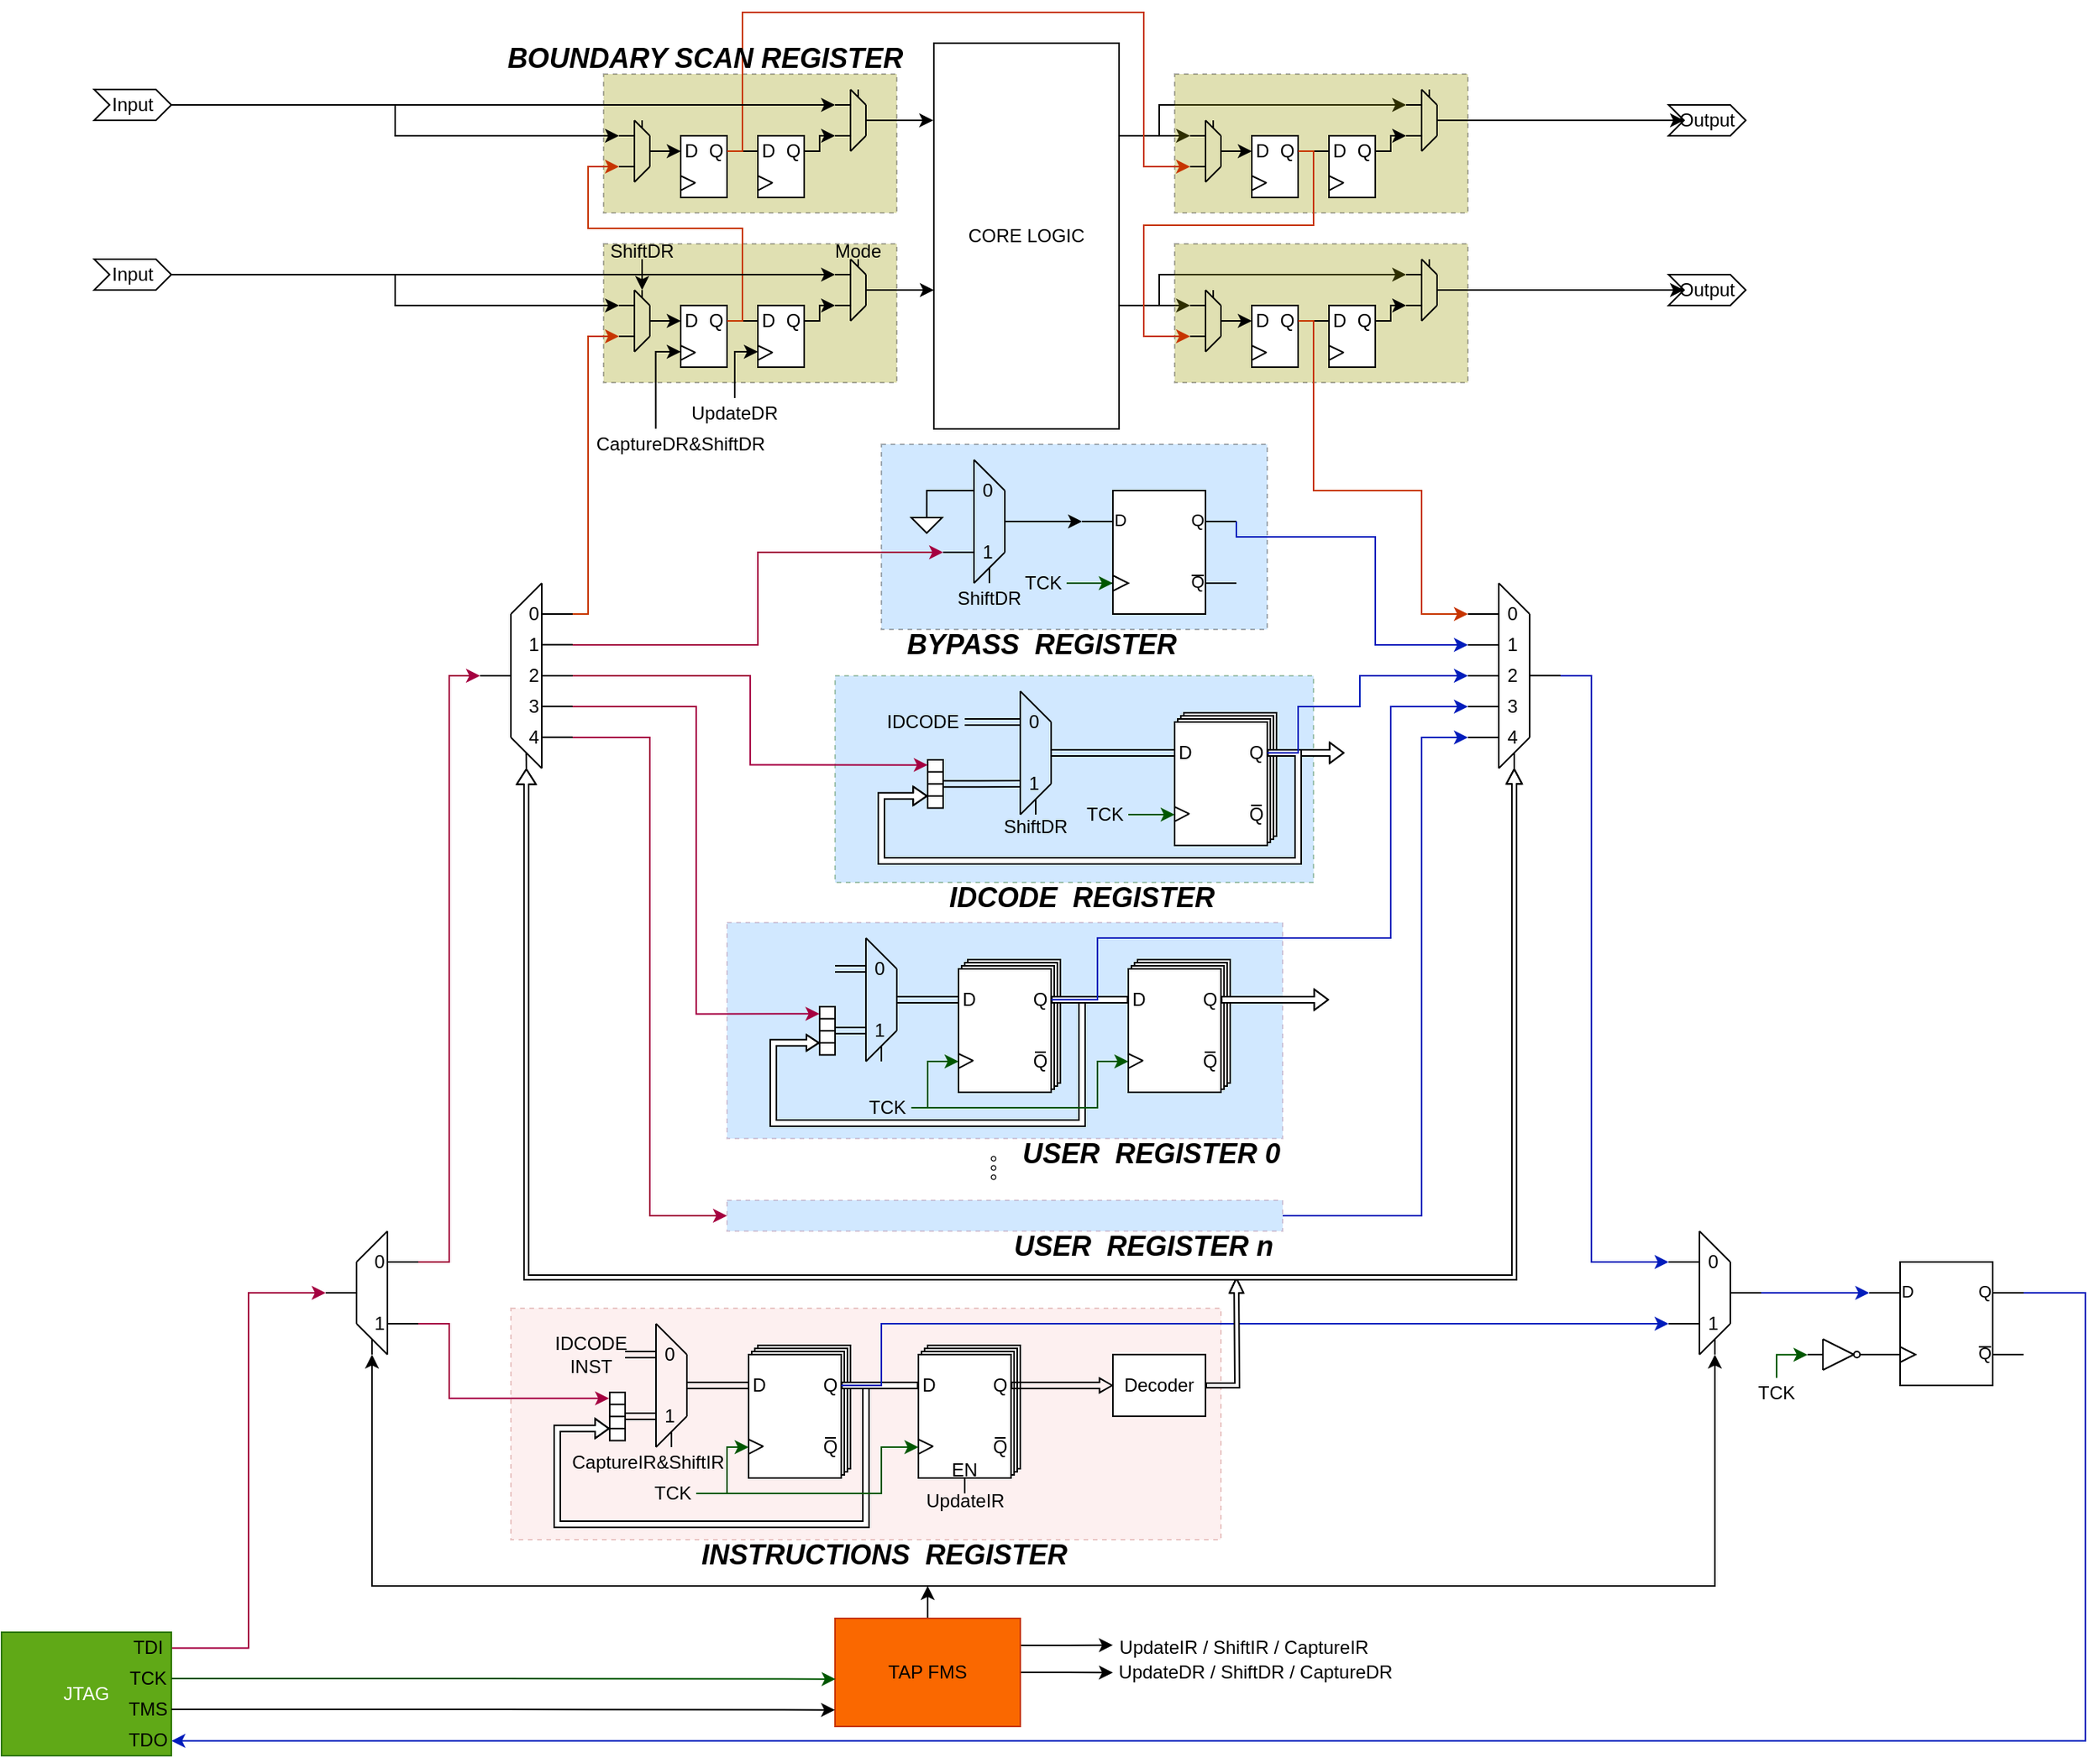 <mxfile version="24.4.13" type="github">
  <diagram name="第 1 页" id="Ik-g8sNIh_6q8OoHqGbS">
    <mxGraphModel dx="3131" dy="1220" grid="1" gridSize="10" guides="1" tooltips="1" connect="1" arrows="1" fold="1" page="1" pageScale="1" pageWidth="827" pageHeight="1169" math="0" shadow="0">
      <root>
        <mxCell id="0" />
        <mxCell id="1" parent="0" />
        <mxCell id="hj5V9L2vQso6mufphsfm-456" value="" style="rounded=0;whiteSpace=wrap;html=1;fillColor=#999900;dashed=1;opacity=30;" vertex="1" parent="1">
          <mxGeometry x="-299.99" y="59" width="190" height="90" as="geometry" />
        </mxCell>
        <mxCell id="hj5V9L2vQso6mufphsfm-422" value="" style="rounded=0;whiteSpace=wrap;html=1;fillColor=#999900;dashed=1;opacity=30;" vertex="1" parent="1">
          <mxGeometry x="-299.99" y="169" width="190" height="90" as="geometry" />
        </mxCell>
        <mxCell id="hj5V9L2vQso6mufphsfm-173" value="" style="rounded=0;whiteSpace=wrap;html=1;fillColor=#f8cecc;dashed=1;strokeColor=#b85450;gradientColor=none;opacity=30;" vertex="1" parent="1">
          <mxGeometry x="-360" y="859" width="460" height="150" as="geometry" />
        </mxCell>
        <mxCell id="hj5V9L2vQso6mufphsfm-175" value="" style="rounded=0;whiteSpace=wrap;html=1;fillColor=#66B2FF;dashed=1;gradientColor=none;strokeColor=#996185;opacity=30;" vertex="1" parent="1">
          <mxGeometry x="-220" y="609" width="360" height="140" as="geometry" />
        </mxCell>
        <mxCell id="hj5V9L2vQso6mufphsfm-26" value="" style="rounded=0;whiteSpace=wrap;html=1;fillColor=#66B2FF;dashed=1;opacity=30;" vertex="1" parent="1">
          <mxGeometry x="-120" y="299" width="250" height="120" as="geometry" />
        </mxCell>
        <mxCell id="hj5V9L2vQso6mufphsfm-1" value="" style="group;" vertex="1" connectable="0" parent="1">
          <mxGeometry x="70" y="473" width="150" height="110" as="geometry" />
        </mxCell>
        <mxCell id="hj5V9L2vQso6mufphsfm-174" value="" style="rounded=0;whiteSpace=wrap;html=1;fillColor=#66B2FF;dashed=1;fontColor=#ffffff;strokeColor=#005700;opacity=30;" vertex="1" parent="hj5V9L2vQso6mufphsfm-1">
          <mxGeometry x="-220" y="-24" width="310" height="134" as="geometry" />
        </mxCell>
        <mxCell id="hj5V9L2vQso6mufphsfm-2" value="" style="whiteSpace=wrap;html=1;container=0;" vertex="1" parent="hj5V9L2vQso6mufphsfm-1">
          <mxGeometry x="6" width="60" height="80" as="geometry" />
        </mxCell>
        <mxCell id="hj5V9L2vQso6mufphsfm-3" value="" style="whiteSpace=wrap;html=1;container=0;" vertex="1" parent="hj5V9L2vQso6mufphsfm-1">
          <mxGeometry x="4" y="2" width="60" height="80" as="geometry" />
        </mxCell>
        <mxCell id="hj5V9L2vQso6mufphsfm-4" value="" style="whiteSpace=wrap;html=1;container=0;" vertex="1" parent="hj5V9L2vQso6mufphsfm-1">
          <mxGeometry x="2" y="4" width="60" height="80" as="geometry" />
        </mxCell>
        <mxCell id="hj5V9L2vQso6mufphsfm-5" value="" style="whiteSpace=wrap;html=1;container=0;" vertex="1" parent="hj5V9L2vQso6mufphsfm-1">
          <mxGeometry y="6" width="60" height="80" as="geometry" />
        </mxCell>
        <mxCell id="hj5V9L2vQso6mufphsfm-6" value="" style="whiteSpace=wrap;html=1;container=0;" vertex="1" parent="hj5V9L2vQso6mufphsfm-1">
          <mxGeometry y="6" width="60" height="80" as="geometry" />
        </mxCell>
        <mxCell id="hj5V9L2vQso6mufphsfm-7" value="" style="edgeStyle=none;orthogonalLoop=1;jettySize=auto;html=1;rounded=0;exitX=-0.001;exitY=0.645;exitDx=0;exitDy=0;exitPerimeter=0;entryX=0.296;entryY=0.752;entryDx=0;entryDy=0;entryPerimeter=0;endArrow=none;endFill=0;" edge="1" parent="hj5V9L2vQso6mufphsfm-1">
          <mxGeometry width="80" relative="1" as="geometry">
            <mxPoint y="61" as="sourcePoint" />
            <mxPoint x="9.6" y="65.56" as="targetPoint" />
            <Array as="points" />
          </mxGeometry>
        </mxCell>
        <mxCell id="hj5V9L2vQso6mufphsfm-8" value="" style="edgeStyle=none;orthogonalLoop=1;jettySize=auto;html=1;rounded=0;exitX=-0.001;exitY=0.645;exitDx=0;exitDy=0;exitPerimeter=0;entryX=0.025;entryY=0.801;entryDx=0;entryDy=0;entryPerimeter=0;endArrow=none;endFill=0;" edge="1" parent="hj5V9L2vQso6mufphsfm-1">
          <mxGeometry width="80" relative="1" as="geometry">
            <mxPoint y="70.4" as="sourcePoint" />
            <mxPoint x="9.5" y="65.48" as="targetPoint" />
            <Array as="points" />
          </mxGeometry>
        </mxCell>
        <mxCell id="hj5V9L2vQso6mufphsfm-9" value="D" style="text;align=center;html=1;verticalAlign=middle;whiteSpace=wrap;rounded=0;container=0;" vertex="1" parent="hj5V9L2vQso6mufphsfm-1">
          <mxGeometry y="20" width="14" height="12" as="geometry" />
        </mxCell>
        <mxCell id="hj5V9L2vQso6mufphsfm-10" value="Q" style="text;align=center;html=1;verticalAlign=middle;whiteSpace=wrap;rounded=0;container=0;" vertex="1" parent="hj5V9L2vQso6mufphsfm-1">
          <mxGeometry x="46" y="20" width="14" height="12" as="geometry" />
        </mxCell>
        <mxCell id="hj5V9L2vQso6mufphsfm-11" value="Q" style="text;align=center;html=1;verticalAlign=middle;whiteSpace=wrap;rounded=0;container=0;" vertex="1" parent="hj5V9L2vQso6mufphsfm-1">
          <mxGeometry x="46" y="60" width="14" height="12" as="geometry" />
        </mxCell>
        <mxCell id="hj5V9L2vQso6mufphsfm-12" value="" style="edgeStyle=none;orthogonalLoop=1;jettySize=auto;html=1;rounded=0;entryX=0.75;entryY=0;entryDx=0;entryDy=0;endArrow=none;endFill=0;exitX=0.25;exitY=0;exitDx=0;exitDy=0;" edge="1" parent="hj5V9L2vQso6mufphsfm-1" source="hj5V9L2vQso6mufphsfm-11" target="hj5V9L2vQso6mufphsfm-11">
          <mxGeometry width="80" relative="1" as="geometry">
            <mxPoint x="-78" y="2" as="sourcePoint" />
            <mxPoint x="-48" y="-28" as="targetPoint" />
            <Array as="points" />
          </mxGeometry>
        </mxCell>
        <mxCell id="hj5V9L2vQso6mufphsfm-73" style="edgeStyle=orthogonalEdgeStyle;rounded=0;orthogonalLoop=1;jettySize=auto;html=1;exitX=1;exitY=0.5;exitDx=0;exitDy=0;shape=flexArrow;endArrow=block;endFill=0;width=4;fillColor=default;endWidth=8.525;endSize=2.695;" edge="1" parent="hj5V9L2vQso6mufphsfm-1" source="hj5V9L2vQso6mufphsfm-10">
          <mxGeometry relative="1" as="geometry">
            <mxPoint x="110" y="26" as="targetPoint" />
          </mxGeometry>
        </mxCell>
        <mxCell id="hj5V9L2vQso6mufphsfm-52" value="" style="group;connectable=1;" vertex="1" connectable="0" parent="hj5V9L2vQso6mufphsfm-1">
          <mxGeometry x="-120" y="-14" width="60" height="80" as="geometry" />
        </mxCell>
        <mxCell id="hj5V9L2vQso6mufphsfm-53" value="" style="edgeStyle=none;orthogonalLoop=1;jettySize=auto;html=1;rounded=0;endArrow=none;endFill=0;" edge="1" parent="hj5V9L2vQso6mufphsfm-52">
          <mxGeometry width="80" relative="1" as="geometry">
            <mxPoint x="20" y="80" as="sourcePoint" />
            <mxPoint x="20" as="targetPoint" />
            <Array as="points" />
          </mxGeometry>
        </mxCell>
        <mxCell id="hj5V9L2vQso6mufphsfm-54" value="" style="edgeStyle=none;orthogonalLoop=1;jettySize=auto;html=1;rounded=0;endArrow=none;endFill=0;" edge="1" parent="hj5V9L2vQso6mufphsfm-52">
          <mxGeometry width="80" relative="1" as="geometry">
            <mxPoint x="40" y="60" as="sourcePoint" />
            <mxPoint x="40" y="20" as="targetPoint" />
            <Array as="points" />
          </mxGeometry>
        </mxCell>
        <mxCell id="hj5V9L2vQso6mufphsfm-55" value="" style="edgeStyle=none;orthogonalLoop=1;jettySize=auto;html=1;rounded=0;endArrow=none;endFill=0;shape=link;" edge="1" parent="hj5V9L2vQso6mufphsfm-52">
          <mxGeometry width="80" relative="1" as="geometry">
            <mxPoint x="60" y="40" as="sourcePoint" />
            <mxPoint x="40" y="40" as="targetPoint" />
            <Array as="points" />
          </mxGeometry>
        </mxCell>
        <mxCell id="hj5V9L2vQso6mufphsfm-56" value="" style="edgeStyle=none;orthogonalLoop=1;jettySize=auto;html=1;rounded=0;endArrow=none;endFill=0;shape=link;" edge="1" parent="hj5V9L2vQso6mufphsfm-52">
          <mxGeometry width="80" relative="1" as="geometry">
            <mxPoint x="20" y="20" as="sourcePoint" />
            <mxPoint y="20" as="targetPoint" />
            <Array as="points" />
          </mxGeometry>
        </mxCell>
        <mxCell id="hj5V9L2vQso6mufphsfm-57" value="" style="edgeStyle=none;orthogonalLoop=1;jettySize=auto;html=1;rounded=0;endArrow=none;endFill=0;shape=link;entryX=0.5;entryY=1;entryDx=0;entryDy=0;" edge="1" parent="hj5V9L2vQso6mufphsfm-52" target="hj5V9L2vQso6mufphsfm-63">
          <mxGeometry width="80" relative="1" as="geometry">
            <mxPoint x="20" y="60" as="sourcePoint" />
            <mxPoint y="60" as="targetPoint" />
            <Array as="points" />
          </mxGeometry>
        </mxCell>
        <mxCell id="hj5V9L2vQso6mufphsfm-58" value="" style="edgeStyle=none;orthogonalLoop=1;jettySize=auto;html=1;rounded=0;endArrow=none;endFill=0;" edge="1" parent="hj5V9L2vQso6mufphsfm-52">
          <mxGeometry width="80" relative="1" as="geometry">
            <mxPoint x="40" y="20" as="sourcePoint" />
            <mxPoint x="20" as="targetPoint" />
            <Array as="points" />
          </mxGeometry>
        </mxCell>
        <mxCell id="hj5V9L2vQso6mufphsfm-59" value="" style="edgeStyle=none;orthogonalLoop=1;jettySize=auto;html=1;rounded=0;endArrow=none;endFill=0;" edge="1" parent="hj5V9L2vQso6mufphsfm-52">
          <mxGeometry width="80" relative="1" as="geometry">
            <mxPoint x="40" y="60" as="sourcePoint" />
            <mxPoint x="20" y="80" as="targetPoint" />
            <Array as="points" />
          </mxGeometry>
        </mxCell>
        <mxCell id="hj5V9L2vQso6mufphsfm-60" value="" style="edgeStyle=none;orthogonalLoop=1;jettySize=auto;html=1;rounded=0;endArrow=none;endFill=0;" edge="1" parent="hj5V9L2vQso6mufphsfm-52">
          <mxGeometry width="80" relative="1" as="geometry">
            <mxPoint x="30" y="80.0" as="sourcePoint" />
            <mxPoint x="30" y="70" as="targetPoint" />
            <Array as="points" />
          </mxGeometry>
        </mxCell>
        <mxCell id="hj5V9L2vQso6mufphsfm-61" value="0" style="text;strokeColor=none;align=center;fillColor=none;html=1;verticalAlign=middle;whiteSpace=wrap;rounded=0;" vertex="1" parent="hj5V9L2vQso6mufphsfm-52">
          <mxGeometry x="24" y="10" width="10" height="20" as="geometry" />
        </mxCell>
        <mxCell id="hj5V9L2vQso6mufphsfm-62" value="1" style="text;strokeColor=none;align=center;fillColor=none;html=1;verticalAlign=middle;whiteSpace=wrap;rounded=0;" vertex="1" parent="hj5V9L2vQso6mufphsfm-52">
          <mxGeometry x="24" y="50" width="10" height="20" as="geometry" />
        </mxCell>
        <mxCell id="hj5V9L2vQso6mufphsfm-582" value="TCK" style="text;strokeColor=none;align=center;fillColor=none;html=1;verticalAlign=middle;whiteSpace=wrap;rounded=0;" vertex="1" parent="hj5V9L2vQso6mufphsfm-1">
          <mxGeometry x="-60" y="56" width="30" height="20" as="geometry" />
        </mxCell>
        <mxCell id="hj5V9L2vQso6mufphsfm-583" style="edgeStyle=orthogonalEdgeStyle;rounded=0;orthogonalLoop=1;jettySize=auto;html=1;exitX=1;exitY=0.5;exitDx=0;exitDy=0;entryX=0;entryY=0.75;entryDx=0;entryDy=0;fillColor=#008a00;strokeColor=#005700;" edge="1" parent="hj5V9L2vQso6mufphsfm-1" source="hj5V9L2vQso6mufphsfm-582" target="hj5V9L2vQso6mufphsfm-6">
          <mxGeometry relative="1" as="geometry" />
        </mxCell>
        <mxCell id="hj5V9L2vQso6mufphsfm-604" value="ShiftDR" style="text;strokeColor=none;align=center;fillColor=none;html=1;verticalAlign=middle;whiteSpace=wrap;rounded=0;" vertex="1" parent="hj5V9L2vQso6mufphsfm-1">
          <mxGeometry x="-110" y="64" width="40" height="20" as="geometry" />
        </mxCell>
        <mxCell id="hj5V9L2vQso6mufphsfm-13" value="" style="verticalLabelPosition=bottom;shadow=0;dashed=0;align=center;html=1;verticalAlign=top;shape=mxgraph.electrical.logic_gates.d_type_flip-flop;" vertex="1" parent="1">
          <mxGeometry x="10" y="329" width="100" height="80" as="geometry" />
        </mxCell>
        <mxCell id="hj5V9L2vQso6mufphsfm-14" value="" style="group;connectable=1;" vertex="1" connectable="0" parent="1">
          <mxGeometry x="-80" y="309" width="60" height="80" as="geometry" />
        </mxCell>
        <mxCell id="hj5V9L2vQso6mufphsfm-15" value="" style="edgeStyle=none;orthogonalLoop=1;jettySize=auto;html=1;rounded=0;endArrow=none;endFill=0;" edge="1" parent="hj5V9L2vQso6mufphsfm-14">
          <mxGeometry width="80" relative="1" as="geometry">
            <mxPoint x="20" y="80" as="sourcePoint" />
            <mxPoint x="20" as="targetPoint" />
            <Array as="points" />
          </mxGeometry>
        </mxCell>
        <mxCell id="hj5V9L2vQso6mufphsfm-16" value="" style="edgeStyle=none;orthogonalLoop=1;jettySize=auto;html=1;rounded=0;endArrow=none;endFill=0;" edge="1" parent="hj5V9L2vQso6mufphsfm-14">
          <mxGeometry width="80" relative="1" as="geometry">
            <mxPoint x="40" y="60" as="sourcePoint" />
            <mxPoint x="40" y="20" as="targetPoint" />
            <Array as="points" />
          </mxGeometry>
        </mxCell>
        <mxCell id="hj5V9L2vQso6mufphsfm-17" value="" style="edgeStyle=none;orthogonalLoop=1;jettySize=auto;html=1;rounded=0;endArrow=none;endFill=0;" edge="1" parent="hj5V9L2vQso6mufphsfm-14">
          <mxGeometry width="80" relative="1" as="geometry">
            <mxPoint x="60" y="40" as="sourcePoint" />
            <mxPoint x="40" y="40" as="targetPoint" />
            <Array as="points" />
          </mxGeometry>
        </mxCell>
        <mxCell id="hj5V9L2vQso6mufphsfm-18" value="" style="edgeStyle=none;orthogonalLoop=1;jettySize=auto;html=1;rounded=0;endArrow=none;endFill=0;" edge="1" parent="hj5V9L2vQso6mufphsfm-14">
          <mxGeometry width="80" relative="1" as="geometry">
            <mxPoint x="20" y="20" as="sourcePoint" />
            <mxPoint y="20" as="targetPoint" />
            <Array as="points" />
          </mxGeometry>
        </mxCell>
        <mxCell id="hj5V9L2vQso6mufphsfm-19" value="" style="edgeStyle=none;orthogonalLoop=1;jettySize=auto;html=1;rounded=0;endArrow=none;endFill=0;" edge="1" parent="hj5V9L2vQso6mufphsfm-14">
          <mxGeometry width="80" relative="1" as="geometry">
            <mxPoint x="20" y="60" as="sourcePoint" />
            <mxPoint y="60" as="targetPoint" />
            <Array as="points" />
          </mxGeometry>
        </mxCell>
        <mxCell id="hj5V9L2vQso6mufphsfm-20" value="" style="edgeStyle=none;orthogonalLoop=1;jettySize=auto;html=1;rounded=0;endArrow=none;endFill=0;" edge="1" parent="hj5V9L2vQso6mufphsfm-14">
          <mxGeometry width="80" relative="1" as="geometry">
            <mxPoint x="40" y="20" as="sourcePoint" />
            <mxPoint x="20" as="targetPoint" />
            <Array as="points" />
          </mxGeometry>
        </mxCell>
        <mxCell id="hj5V9L2vQso6mufphsfm-21" value="" style="edgeStyle=none;orthogonalLoop=1;jettySize=auto;html=1;rounded=0;endArrow=none;endFill=0;" edge="1" parent="hj5V9L2vQso6mufphsfm-14">
          <mxGeometry width="80" relative="1" as="geometry">
            <mxPoint x="40" y="60" as="sourcePoint" />
            <mxPoint x="20" y="80" as="targetPoint" />
            <Array as="points" />
          </mxGeometry>
        </mxCell>
        <mxCell id="hj5V9L2vQso6mufphsfm-22" value="" style="edgeStyle=none;orthogonalLoop=1;jettySize=auto;html=1;rounded=0;endArrow=none;endFill=0;" edge="1" parent="hj5V9L2vQso6mufphsfm-14">
          <mxGeometry width="80" relative="1" as="geometry">
            <mxPoint x="30" y="80.0" as="sourcePoint" />
            <mxPoint x="30" y="70" as="targetPoint" />
            <Array as="points" />
          </mxGeometry>
        </mxCell>
        <mxCell id="hj5V9L2vQso6mufphsfm-23" value="0" style="text;strokeColor=none;align=center;fillColor=none;html=1;verticalAlign=middle;whiteSpace=wrap;rounded=0;" vertex="1" parent="hj5V9L2vQso6mufphsfm-14">
          <mxGeometry x="24" y="10" width="10" height="20" as="geometry" />
        </mxCell>
        <mxCell id="hj5V9L2vQso6mufphsfm-24" value="1" style="text;strokeColor=none;align=center;fillColor=none;html=1;verticalAlign=middle;whiteSpace=wrap;rounded=0;" vertex="1" parent="hj5V9L2vQso6mufphsfm-14">
          <mxGeometry x="24" y="50" width="10" height="20" as="geometry" />
        </mxCell>
        <mxCell id="hj5V9L2vQso6mufphsfm-27" style="edgeStyle=orthogonalEdgeStyle;rounded=0;orthogonalLoop=1;jettySize=auto;html=1;exitX=0;exitY=0.25;exitDx=0;exitDy=0;endArrow=none;endFill=0;entryX=0.5;entryY=0;entryDx=0;entryDy=0;entryPerimeter=0;" edge="1" parent="1" source="hj5V9L2vQso6mufphsfm-14" target="hj5V9L2vQso6mufphsfm-28">
          <mxGeometry relative="1" as="geometry">
            <mxPoint x="-106" y="339" as="targetPoint" />
          </mxGeometry>
        </mxCell>
        <mxCell id="hj5V9L2vQso6mufphsfm-28" value="" style="pointerEvents=1;verticalLabelPosition=bottom;shadow=0;dashed=0;align=center;html=1;verticalAlign=top;shape=mxgraph.electrical.signal_sources.signal_ground;" vertex="1" parent="1">
          <mxGeometry x="-100.62" y="341.5" width="20" height="15" as="geometry" />
        </mxCell>
        <mxCell id="hj5V9L2vQso6mufphsfm-40" style="edgeStyle=orthogonalEdgeStyle;rounded=0;orthogonalLoop=1;jettySize=auto;html=1;entryX=0;entryY=0.5;entryDx=0;entryDy=0;endArrow=none;endFill=0;shape=link;" edge="1" parent="1" target="hj5V9L2vQso6mufphsfm-9">
          <mxGeometry relative="1" as="geometry">
            <mxPoint y="499" as="sourcePoint" />
            <Array as="points">
              <mxPoint x="10" y="499" />
              <mxPoint x="10" y="499" />
            </Array>
          </mxGeometry>
        </mxCell>
        <mxCell id="hj5V9L2vQso6mufphsfm-63" value="" style="whiteSpace=wrap;html=1;rotation=-90;" vertex="1" parent="1">
          <mxGeometry x="-100.62" y="514.13" width="31.25" height="10" as="geometry" />
        </mxCell>
        <mxCell id="hj5V9L2vQso6mufphsfm-66" style="edgeStyle=orthogonalEdgeStyle;rounded=0;orthogonalLoop=1;jettySize=auto;html=1;exitX=0.75;exitY=0;exitDx=0;exitDy=0;entryX=0.75;entryY=1;entryDx=0;entryDy=0;endArrow=none;endFill=0;" edge="1" parent="1" source="hj5V9L2vQso6mufphsfm-63" target="hj5V9L2vQso6mufphsfm-63">
          <mxGeometry relative="1" as="geometry" />
        </mxCell>
        <mxCell id="hj5V9L2vQso6mufphsfm-67" style="edgeStyle=orthogonalEdgeStyle;rounded=0;orthogonalLoop=1;jettySize=auto;html=1;exitX=0.5;exitY=0;exitDx=0;exitDy=0;entryX=0.5;entryY=1;entryDx=0;entryDy=0;endArrow=none;endFill=0;" edge="1" parent="1" source="hj5V9L2vQso6mufphsfm-63" target="hj5V9L2vQso6mufphsfm-63">
          <mxGeometry relative="1" as="geometry" />
        </mxCell>
        <mxCell id="hj5V9L2vQso6mufphsfm-68" style="edgeStyle=orthogonalEdgeStyle;rounded=0;orthogonalLoop=1;jettySize=auto;html=1;exitX=0.25;exitY=0;exitDx=0;exitDy=0;entryX=0.25;entryY=1;entryDx=0;entryDy=0;endArrow=none;endFill=0;" edge="1" parent="1" source="hj5V9L2vQso6mufphsfm-63" target="hj5V9L2vQso6mufphsfm-63">
          <mxGeometry relative="1" as="geometry" />
        </mxCell>
        <mxCell id="hj5V9L2vQso6mufphsfm-72" value="" style="edgeStyle=orthogonalEdgeStyle;rounded=0;orthogonalLoop=1;jettySize=auto;html=1;entryX=0.25;entryY=0;entryDx=0;entryDy=0;shape=flexArrow;exitX=1;exitY=0.5;exitDx=0;exitDy=0;endArrow=block;endFill=0;width=4;fillColor=default;endWidth=7.245;endSize=2.631;" edge="1" parent="1" source="hj5V9L2vQso6mufphsfm-10" target="hj5V9L2vQso6mufphsfm-63">
          <mxGeometry relative="1" as="geometry">
            <mxPoint x="70" y="499" as="sourcePoint" />
            <mxPoint x="-90" y="527" as="targetPoint" />
            <Array as="points">
              <mxPoint x="150" y="499" />
              <mxPoint x="150" y="569" />
              <mxPoint x="-120" y="569" />
              <mxPoint x="-120" y="527" />
            </Array>
          </mxGeometry>
        </mxCell>
        <mxCell id="hj5V9L2vQso6mufphsfm-74" value="" style="group;" vertex="1" connectable="0" parent="1">
          <mxGeometry x="-206" y="883" width="66" height="86" as="geometry" />
        </mxCell>
        <mxCell id="hj5V9L2vQso6mufphsfm-75" value="" style="whiteSpace=wrap;html=1;container=0;" vertex="1" parent="hj5V9L2vQso6mufphsfm-74">
          <mxGeometry x="6" width="60" height="80" as="geometry" />
        </mxCell>
        <mxCell id="hj5V9L2vQso6mufphsfm-76" value="" style="whiteSpace=wrap;html=1;container=0;" vertex="1" parent="hj5V9L2vQso6mufphsfm-74">
          <mxGeometry x="4" y="2" width="60" height="80" as="geometry" />
        </mxCell>
        <mxCell id="hj5V9L2vQso6mufphsfm-77" value="" style="whiteSpace=wrap;html=1;container=0;" vertex="1" parent="hj5V9L2vQso6mufphsfm-74">
          <mxGeometry x="2" y="4" width="60" height="80" as="geometry" />
        </mxCell>
        <mxCell id="hj5V9L2vQso6mufphsfm-78" value="" style="whiteSpace=wrap;html=1;container=0;" vertex="1" parent="hj5V9L2vQso6mufphsfm-74">
          <mxGeometry y="6" width="60" height="80" as="geometry" />
        </mxCell>
        <mxCell id="hj5V9L2vQso6mufphsfm-79" value="" style="whiteSpace=wrap;html=1;container=0;" vertex="1" parent="hj5V9L2vQso6mufphsfm-74">
          <mxGeometry y="6" width="60" height="80" as="geometry" />
        </mxCell>
        <mxCell id="hj5V9L2vQso6mufphsfm-80" value="" style="edgeStyle=none;orthogonalLoop=1;jettySize=auto;html=1;rounded=0;exitX=-0.001;exitY=0.645;exitDx=0;exitDy=0;exitPerimeter=0;entryX=0.296;entryY=0.752;entryDx=0;entryDy=0;entryPerimeter=0;endArrow=none;endFill=0;" edge="1" parent="hj5V9L2vQso6mufphsfm-74">
          <mxGeometry width="80" relative="1" as="geometry">
            <mxPoint y="61" as="sourcePoint" />
            <mxPoint x="9.6" y="65.56" as="targetPoint" />
            <Array as="points" />
          </mxGeometry>
        </mxCell>
        <mxCell id="hj5V9L2vQso6mufphsfm-81" value="" style="edgeStyle=none;orthogonalLoop=1;jettySize=auto;html=1;rounded=0;exitX=-0.001;exitY=0.645;exitDx=0;exitDy=0;exitPerimeter=0;entryX=0.025;entryY=0.801;entryDx=0;entryDy=0;entryPerimeter=0;endArrow=none;endFill=0;" edge="1" parent="hj5V9L2vQso6mufphsfm-74">
          <mxGeometry width="80" relative="1" as="geometry">
            <mxPoint y="70.4" as="sourcePoint" />
            <mxPoint x="9.5" y="65.48" as="targetPoint" />
            <Array as="points" />
          </mxGeometry>
        </mxCell>
        <mxCell id="hj5V9L2vQso6mufphsfm-82" value="D" style="text;strokeColor=none;align=center;fillColor=none;html=1;verticalAlign=middle;whiteSpace=wrap;rounded=0;container=0;" vertex="1" parent="hj5V9L2vQso6mufphsfm-74">
          <mxGeometry y="20" width="14" height="12" as="geometry" />
        </mxCell>
        <mxCell id="hj5V9L2vQso6mufphsfm-84" value="Q" style="text;strokeColor=none;align=center;fillColor=none;html=1;verticalAlign=middle;whiteSpace=wrap;rounded=0;container=0;" vertex="1" parent="hj5V9L2vQso6mufphsfm-74">
          <mxGeometry x="46" y="20" width="14" height="12" as="geometry" />
        </mxCell>
        <mxCell id="hj5V9L2vQso6mufphsfm-85" value="Q" style="text;strokeColor=none;align=center;fillColor=none;html=1;verticalAlign=middle;whiteSpace=wrap;rounded=0;container=0;" vertex="1" parent="hj5V9L2vQso6mufphsfm-74">
          <mxGeometry x="46" y="60" width="14" height="12" as="geometry" />
        </mxCell>
        <mxCell id="hj5V9L2vQso6mufphsfm-86" value="" style="edgeStyle=none;orthogonalLoop=1;jettySize=auto;html=1;rounded=0;entryX=0.75;entryY=0;entryDx=0;entryDy=0;endArrow=none;endFill=0;exitX=0.25;exitY=0;exitDx=0;exitDy=0;" edge="1" parent="hj5V9L2vQso6mufphsfm-74" source="hj5V9L2vQso6mufphsfm-85" target="hj5V9L2vQso6mufphsfm-85">
          <mxGeometry width="80" relative="1" as="geometry">
            <mxPoint x="-78" y="2" as="sourcePoint" />
            <mxPoint x="-48" y="-28" as="targetPoint" />
            <Array as="points" />
          </mxGeometry>
        </mxCell>
        <mxCell id="hj5V9L2vQso6mufphsfm-87" style="edgeStyle=orthogonalEdgeStyle;rounded=0;orthogonalLoop=1;jettySize=auto;html=1;exitX=1;exitY=0.5;exitDx=0;exitDy=0;entryX=0;entryY=0.5;entryDx=0;entryDy=0;endArrow=none;endFill=0;shape=link;" edge="1" parent="1" target="hj5V9L2vQso6mufphsfm-82">
          <mxGeometry relative="1" as="geometry">
            <mxPoint x="-226" y="909" as="sourcePoint" />
          </mxGeometry>
        </mxCell>
        <mxCell id="hj5V9L2vQso6mufphsfm-88" value="" style="group;connectable=1;" vertex="1" connectable="0" parent="1">
          <mxGeometry x="-286" y="869" width="60" height="80" as="geometry" />
        </mxCell>
        <mxCell id="hj5V9L2vQso6mufphsfm-89" value="" style="edgeStyle=none;orthogonalLoop=1;jettySize=auto;html=1;rounded=0;endArrow=none;endFill=0;" edge="1" parent="hj5V9L2vQso6mufphsfm-88">
          <mxGeometry width="80" relative="1" as="geometry">
            <mxPoint x="20" y="80" as="sourcePoint" />
            <mxPoint x="20" as="targetPoint" />
            <Array as="points" />
          </mxGeometry>
        </mxCell>
        <mxCell id="hj5V9L2vQso6mufphsfm-90" value="" style="edgeStyle=none;orthogonalLoop=1;jettySize=auto;html=1;rounded=0;endArrow=none;endFill=0;" edge="1" parent="hj5V9L2vQso6mufphsfm-88">
          <mxGeometry width="80" relative="1" as="geometry">
            <mxPoint x="40" y="60" as="sourcePoint" />
            <mxPoint x="40" y="20" as="targetPoint" />
            <Array as="points" />
          </mxGeometry>
        </mxCell>
        <mxCell id="hj5V9L2vQso6mufphsfm-91" value="" style="edgeStyle=none;orthogonalLoop=1;jettySize=auto;html=1;rounded=0;endArrow=none;endFill=0;shape=link;" edge="1" parent="hj5V9L2vQso6mufphsfm-88">
          <mxGeometry width="80" relative="1" as="geometry">
            <mxPoint x="60" y="40" as="sourcePoint" />
            <mxPoint x="40" y="40" as="targetPoint" />
            <Array as="points" />
          </mxGeometry>
        </mxCell>
        <mxCell id="hj5V9L2vQso6mufphsfm-92" value="" style="edgeStyle=none;orthogonalLoop=1;jettySize=auto;html=1;rounded=0;endArrow=none;endFill=0;shape=link;" edge="1" parent="hj5V9L2vQso6mufphsfm-88">
          <mxGeometry width="80" relative="1" as="geometry">
            <mxPoint x="20" y="20" as="sourcePoint" />
            <mxPoint y="20" as="targetPoint" />
            <Array as="points" />
          </mxGeometry>
        </mxCell>
        <mxCell id="hj5V9L2vQso6mufphsfm-93" value="" style="edgeStyle=none;orthogonalLoop=1;jettySize=auto;html=1;rounded=0;endArrow=none;endFill=0;shape=link;" edge="1" parent="hj5V9L2vQso6mufphsfm-88">
          <mxGeometry width="80" relative="1" as="geometry">
            <mxPoint x="20" y="60" as="sourcePoint" />
            <mxPoint y="60" as="targetPoint" />
            <Array as="points" />
          </mxGeometry>
        </mxCell>
        <mxCell id="hj5V9L2vQso6mufphsfm-94" value="" style="edgeStyle=none;orthogonalLoop=1;jettySize=auto;html=1;rounded=0;endArrow=none;endFill=0;" edge="1" parent="hj5V9L2vQso6mufphsfm-88">
          <mxGeometry width="80" relative="1" as="geometry">
            <mxPoint x="40" y="20" as="sourcePoint" />
            <mxPoint x="20" as="targetPoint" />
            <Array as="points" />
          </mxGeometry>
        </mxCell>
        <mxCell id="hj5V9L2vQso6mufphsfm-95" value="" style="edgeStyle=none;orthogonalLoop=1;jettySize=auto;html=1;rounded=0;endArrow=none;endFill=0;" edge="1" parent="hj5V9L2vQso6mufphsfm-88">
          <mxGeometry width="80" relative="1" as="geometry">
            <mxPoint x="40" y="60" as="sourcePoint" />
            <mxPoint x="20" y="80" as="targetPoint" />
            <Array as="points" />
          </mxGeometry>
        </mxCell>
        <mxCell id="hj5V9L2vQso6mufphsfm-96" value="" style="edgeStyle=none;orthogonalLoop=1;jettySize=auto;html=1;rounded=0;endArrow=none;endFill=0;" edge="1" parent="hj5V9L2vQso6mufphsfm-88">
          <mxGeometry width="80" relative="1" as="geometry">
            <mxPoint x="30" y="80.0" as="sourcePoint" />
            <mxPoint x="30" y="70" as="targetPoint" />
            <Array as="points" />
          </mxGeometry>
        </mxCell>
        <mxCell id="hj5V9L2vQso6mufphsfm-97" value="0" style="text;strokeColor=none;align=center;fillColor=none;html=1;verticalAlign=middle;whiteSpace=wrap;rounded=0;" vertex="1" parent="hj5V9L2vQso6mufphsfm-88">
          <mxGeometry x="24" y="10" width="10" height="20" as="geometry" />
        </mxCell>
        <mxCell id="hj5V9L2vQso6mufphsfm-98" value="1" style="text;strokeColor=none;align=center;fillColor=none;html=1;verticalAlign=middle;whiteSpace=wrap;rounded=0;" vertex="1" parent="hj5V9L2vQso6mufphsfm-88">
          <mxGeometry x="24" y="50" width="10" height="20" as="geometry" />
        </mxCell>
        <mxCell id="hj5V9L2vQso6mufphsfm-100" value="" style="whiteSpace=wrap;html=1;rotation=-90;" vertex="1" parent="1">
          <mxGeometry x="-306.62" y="924.13" width="31.25" height="10" as="geometry" />
        </mxCell>
        <mxCell id="hj5V9L2vQso6mufphsfm-101" style="edgeStyle=orthogonalEdgeStyle;rounded=0;orthogonalLoop=1;jettySize=auto;html=1;exitX=0.75;exitY=0;exitDx=0;exitDy=0;entryX=0.75;entryY=1;entryDx=0;entryDy=0;endArrow=none;endFill=0;" edge="1" parent="1" source="hj5V9L2vQso6mufphsfm-100" target="hj5V9L2vQso6mufphsfm-100">
          <mxGeometry relative="1" as="geometry" />
        </mxCell>
        <mxCell id="hj5V9L2vQso6mufphsfm-102" style="edgeStyle=orthogonalEdgeStyle;rounded=0;orthogonalLoop=1;jettySize=auto;html=1;exitX=0.5;exitY=0;exitDx=0;exitDy=0;entryX=0.5;entryY=1;entryDx=0;entryDy=0;endArrow=none;endFill=0;" edge="1" parent="1" source="hj5V9L2vQso6mufphsfm-100" target="hj5V9L2vQso6mufphsfm-100">
          <mxGeometry relative="1" as="geometry" />
        </mxCell>
        <mxCell id="hj5V9L2vQso6mufphsfm-103" style="edgeStyle=orthogonalEdgeStyle;rounded=0;orthogonalLoop=1;jettySize=auto;html=1;exitX=0.25;exitY=0;exitDx=0;exitDy=0;entryX=0.25;entryY=1;entryDx=0;entryDy=0;endArrow=none;endFill=0;" edge="1" parent="1" source="hj5V9L2vQso6mufphsfm-100" target="hj5V9L2vQso6mufphsfm-100">
          <mxGeometry relative="1" as="geometry" />
        </mxCell>
        <mxCell id="hj5V9L2vQso6mufphsfm-105" value="" style="group;" vertex="1" connectable="0" parent="1">
          <mxGeometry x="-96" y="883" width="66" height="86" as="geometry" />
        </mxCell>
        <mxCell id="hj5V9L2vQso6mufphsfm-106" value="" style="whiteSpace=wrap;html=1;container=0;" vertex="1" parent="hj5V9L2vQso6mufphsfm-105">
          <mxGeometry x="6" width="60" height="80" as="geometry" />
        </mxCell>
        <mxCell id="hj5V9L2vQso6mufphsfm-107" value="" style="whiteSpace=wrap;html=1;container=0;" vertex="1" parent="hj5V9L2vQso6mufphsfm-105">
          <mxGeometry x="4" y="2.0" width="60" height="80" as="geometry" />
        </mxCell>
        <mxCell id="hj5V9L2vQso6mufphsfm-108" value="" style="whiteSpace=wrap;html=1;container=0;" vertex="1" parent="hj5V9L2vQso6mufphsfm-105">
          <mxGeometry x="2" y="4.0" width="60" height="80" as="geometry" />
        </mxCell>
        <mxCell id="hj5V9L2vQso6mufphsfm-109" value="" style="whiteSpace=wrap;html=1;container=0;" vertex="1" parent="hj5V9L2vQso6mufphsfm-105">
          <mxGeometry y="6" width="60" height="80" as="geometry" />
        </mxCell>
        <mxCell id="hj5V9L2vQso6mufphsfm-110" value="" style="whiteSpace=wrap;html=1;container=0;" vertex="1" parent="hj5V9L2vQso6mufphsfm-105">
          <mxGeometry y="6" width="60" height="80" as="geometry" />
        </mxCell>
        <mxCell id="hj5V9L2vQso6mufphsfm-111" value="" style="edgeStyle=none;orthogonalLoop=1;jettySize=auto;html=1;rounded=0;exitX=-0.001;exitY=0.645;exitDx=0;exitDy=0;exitPerimeter=0;entryX=0.296;entryY=0.752;entryDx=0;entryDy=0;entryPerimeter=0;endArrow=none;endFill=0;" edge="1" parent="hj5V9L2vQso6mufphsfm-105">
          <mxGeometry width="80" relative="1" as="geometry">
            <mxPoint y="61.0" as="sourcePoint" />
            <mxPoint x="9.6" y="65.56" as="targetPoint" />
            <Array as="points" />
          </mxGeometry>
        </mxCell>
        <mxCell id="hj5V9L2vQso6mufphsfm-112" value="" style="edgeStyle=none;orthogonalLoop=1;jettySize=auto;html=1;rounded=0;exitX=-0.001;exitY=0.645;exitDx=0;exitDy=0;exitPerimeter=0;entryX=0.025;entryY=0.801;entryDx=0;entryDy=0;entryPerimeter=0;endArrow=none;endFill=0;" edge="1" parent="hj5V9L2vQso6mufphsfm-105">
          <mxGeometry width="80" relative="1" as="geometry">
            <mxPoint y="70.4" as="sourcePoint" />
            <mxPoint x="9.5" y="65.48" as="targetPoint" />
            <Array as="points" />
          </mxGeometry>
        </mxCell>
        <mxCell id="hj5V9L2vQso6mufphsfm-113" value="D" style="text;strokeColor=none;align=center;fillColor=none;html=1;verticalAlign=middle;whiteSpace=wrap;rounded=0;container=0;" vertex="1" parent="hj5V9L2vQso6mufphsfm-105">
          <mxGeometry y="20" width="14" height="12" as="geometry" />
        </mxCell>
        <mxCell id="hj5V9L2vQso6mufphsfm-114" value="Q" style="text;strokeColor=none;align=center;fillColor=none;html=1;verticalAlign=middle;whiteSpace=wrap;rounded=0;container=0;" vertex="1" parent="hj5V9L2vQso6mufphsfm-105">
          <mxGeometry x="46" y="20" width="14" height="12" as="geometry" />
        </mxCell>
        <mxCell id="hj5V9L2vQso6mufphsfm-115" value="Q" style="text;strokeColor=none;align=center;fillColor=none;html=1;verticalAlign=middle;whiteSpace=wrap;rounded=0;container=0;" vertex="1" parent="hj5V9L2vQso6mufphsfm-105">
          <mxGeometry x="46" y="60" width="14" height="12" as="geometry" />
        </mxCell>
        <mxCell id="hj5V9L2vQso6mufphsfm-116" value="" style="edgeStyle=none;orthogonalLoop=1;jettySize=auto;html=1;rounded=0;entryX=0.75;entryY=0;entryDx=0;entryDy=0;endArrow=none;endFill=0;exitX=0.25;exitY=0;exitDx=0;exitDy=0;" edge="1" parent="hj5V9L2vQso6mufphsfm-105" source="hj5V9L2vQso6mufphsfm-115" target="hj5V9L2vQso6mufphsfm-115">
          <mxGeometry width="80" relative="1" as="geometry">
            <mxPoint x="-78" y="2.0" as="sourcePoint" />
            <mxPoint x="-48" y="-28" as="targetPoint" />
            <Array as="points" />
          </mxGeometry>
        </mxCell>
        <mxCell id="hj5V9L2vQso6mufphsfm-573" value="EN" style="text;strokeColor=none;align=center;fillColor=none;html=1;verticalAlign=middle;whiteSpace=wrap;rounded=0;" vertex="1" parent="hj5V9L2vQso6mufphsfm-105">
          <mxGeometry x="20" y="76" width="20" height="10" as="geometry" />
        </mxCell>
        <mxCell id="hj5V9L2vQso6mufphsfm-118" style="edgeStyle=orthogonalEdgeStyle;rounded=0;orthogonalLoop=1;jettySize=auto;html=1;entryX=0.25;entryY=0;entryDx=0;entryDy=0;shape=flexArrow;endArrow=block;endFill=0;width=4;fillColor=default;endWidth=7.792;endSize=2.644;" edge="1" parent="1" target="hj5V9L2vQso6mufphsfm-100">
          <mxGeometry relative="1" as="geometry">
            <mxPoint x="-140" y="909" as="sourcePoint" />
            <mxPoint x="-305.985" y="936.943" as="targetPoint" />
            <Array as="points">
              <mxPoint x="-130" y="909" />
              <mxPoint x="-130" y="999" />
              <mxPoint x="-330" y="999" />
              <mxPoint x="-330" y="937" />
            </Array>
          </mxGeometry>
        </mxCell>
        <mxCell id="hj5V9L2vQso6mufphsfm-119" style="edgeStyle=orthogonalEdgeStyle;rounded=0;orthogonalLoop=1;jettySize=auto;html=1;exitX=1;exitY=0.5;exitDx=0;exitDy=0;shape=flexArrow;endArrow=none;endFill=0;width=4;entryX=0;entryY=0.5;entryDx=0;entryDy=0;fillColor=default;" edge="1" parent="1" source="hj5V9L2vQso6mufphsfm-84" target="hj5V9L2vQso6mufphsfm-113">
          <mxGeometry relative="1" as="geometry">
            <mxPoint x="-106" y="909" as="targetPoint" />
          </mxGeometry>
        </mxCell>
        <mxCell id="hj5V9L2vQso6mufphsfm-122" value="" style="group;" vertex="1" connectable="0" parent="1">
          <mxGeometry x="-70" y="633" width="66" height="86" as="geometry" />
        </mxCell>
        <mxCell id="hj5V9L2vQso6mufphsfm-123" value="" style="whiteSpace=wrap;html=1;container=0;" vertex="1" parent="hj5V9L2vQso6mufphsfm-122">
          <mxGeometry x="6" width="60" height="80" as="geometry" />
        </mxCell>
        <mxCell id="hj5V9L2vQso6mufphsfm-124" value="" style="whiteSpace=wrap;html=1;container=0;" vertex="1" parent="hj5V9L2vQso6mufphsfm-122">
          <mxGeometry x="4" y="2" width="60" height="80" as="geometry" />
        </mxCell>
        <mxCell id="hj5V9L2vQso6mufphsfm-125" value="" style="whiteSpace=wrap;html=1;container=0;" vertex="1" parent="hj5V9L2vQso6mufphsfm-122">
          <mxGeometry x="2" y="4" width="60" height="80" as="geometry" />
        </mxCell>
        <mxCell id="hj5V9L2vQso6mufphsfm-126" value="" style="whiteSpace=wrap;html=1;container=0;" vertex="1" parent="hj5V9L2vQso6mufphsfm-122">
          <mxGeometry y="6" width="60" height="80" as="geometry" />
        </mxCell>
        <mxCell id="hj5V9L2vQso6mufphsfm-127" value="" style="whiteSpace=wrap;html=1;container=0;" vertex="1" parent="hj5V9L2vQso6mufphsfm-122">
          <mxGeometry y="6" width="60" height="80" as="geometry" />
        </mxCell>
        <mxCell id="hj5V9L2vQso6mufphsfm-128" value="" style="edgeStyle=none;orthogonalLoop=1;jettySize=auto;html=1;rounded=0;exitX=-0.001;exitY=0.645;exitDx=0;exitDy=0;exitPerimeter=0;entryX=0.296;entryY=0.752;entryDx=0;entryDy=0;entryPerimeter=0;endArrow=none;endFill=0;" edge="1" parent="hj5V9L2vQso6mufphsfm-122">
          <mxGeometry width="80" relative="1" as="geometry">
            <mxPoint y="61" as="sourcePoint" />
            <mxPoint x="9.6" y="65.56" as="targetPoint" />
            <Array as="points" />
          </mxGeometry>
        </mxCell>
        <mxCell id="hj5V9L2vQso6mufphsfm-129" value="" style="edgeStyle=none;orthogonalLoop=1;jettySize=auto;html=1;rounded=0;exitX=-0.001;exitY=0.645;exitDx=0;exitDy=0;exitPerimeter=0;entryX=0.025;entryY=0.801;entryDx=0;entryDy=0;entryPerimeter=0;endArrow=none;endFill=0;" edge="1" parent="hj5V9L2vQso6mufphsfm-122">
          <mxGeometry width="80" relative="1" as="geometry">
            <mxPoint y="70.4" as="sourcePoint" />
            <mxPoint x="9.5" y="65.48" as="targetPoint" />
            <Array as="points" />
          </mxGeometry>
        </mxCell>
        <mxCell id="hj5V9L2vQso6mufphsfm-130" value="D" style="text;strokeColor=none;align=center;fillColor=none;html=1;verticalAlign=middle;whiteSpace=wrap;rounded=0;container=0;" vertex="1" parent="hj5V9L2vQso6mufphsfm-122">
          <mxGeometry y="20" width="14" height="12" as="geometry" />
        </mxCell>
        <mxCell id="hj5V9L2vQso6mufphsfm-131" value="Q" style="text;strokeColor=none;align=center;fillColor=none;html=1;verticalAlign=middle;whiteSpace=wrap;rounded=0;container=0;" vertex="1" parent="hj5V9L2vQso6mufphsfm-122">
          <mxGeometry x="46" y="20" width="14" height="12" as="geometry" />
        </mxCell>
        <mxCell id="hj5V9L2vQso6mufphsfm-132" value="Q" style="text;strokeColor=none;align=center;fillColor=none;html=1;verticalAlign=middle;whiteSpace=wrap;rounded=0;container=0;" vertex="1" parent="hj5V9L2vQso6mufphsfm-122">
          <mxGeometry x="46" y="60" width="14" height="12" as="geometry" />
        </mxCell>
        <mxCell id="hj5V9L2vQso6mufphsfm-133" value="" style="edgeStyle=none;orthogonalLoop=1;jettySize=auto;html=1;rounded=0;entryX=0.75;entryY=0;entryDx=0;entryDy=0;endArrow=none;endFill=0;exitX=0.25;exitY=0;exitDx=0;exitDy=0;" edge="1" parent="hj5V9L2vQso6mufphsfm-122" source="hj5V9L2vQso6mufphsfm-132" target="hj5V9L2vQso6mufphsfm-132">
          <mxGeometry width="80" relative="1" as="geometry">
            <mxPoint x="-78" y="2" as="sourcePoint" />
            <mxPoint x="-48" y="-28" as="targetPoint" />
            <Array as="points" />
          </mxGeometry>
        </mxCell>
        <mxCell id="hj5V9L2vQso6mufphsfm-134" style="edgeStyle=orthogonalEdgeStyle;rounded=0;orthogonalLoop=1;jettySize=auto;html=1;exitX=1;exitY=0.5;exitDx=0;exitDy=0;entryX=0;entryY=0.5;entryDx=0;entryDy=0;endArrow=none;endFill=0;shape=link;" edge="1" parent="1" target="hj5V9L2vQso6mufphsfm-130">
          <mxGeometry relative="1" as="geometry">
            <mxPoint x="-90" y="659" as="sourcePoint" />
          </mxGeometry>
        </mxCell>
        <mxCell id="hj5V9L2vQso6mufphsfm-135" value="" style="group;connectable=1;" vertex="1" connectable="0" parent="1">
          <mxGeometry x="-150" y="619" width="60" height="80" as="geometry" />
        </mxCell>
        <mxCell id="hj5V9L2vQso6mufphsfm-136" value="" style="edgeStyle=none;orthogonalLoop=1;jettySize=auto;html=1;rounded=0;endArrow=none;endFill=0;" edge="1" parent="hj5V9L2vQso6mufphsfm-135">
          <mxGeometry width="80" relative="1" as="geometry">
            <mxPoint x="20" y="80" as="sourcePoint" />
            <mxPoint x="20" as="targetPoint" />
            <Array as="points" />
          </mxGeometry>
        </mxCell>
        <mxCell id="hj5V9L2vQso6mufphsfm-137" value="" style="edgeStyle=none;orthogonalLoop=1;jettySize=auto;html=1;rounded=0;endArrow=none;endFill=0;" edge="1" parent="hj5V9L2vQso6mufphsfm-135">
          <mxGeometry width="80" relative="1" as="geometry">
            <mxPoint x="40" y="60" as="sourcePoint" />
            <mxPoint x="40" y="20" as="targetPoint" />
            <Array as="points" />
          </mxGeometry>
        </mxCell>
        <mxCell id="hj5V9L2vQso6mufphsfm-138" value="" style="edgeStyle=none;orthogonalLoop=1;jettySize=auto;html=1;rounded=0;endArrow=none;endFill=0;shape=link;" edge="1" parent="hj5V9L2vQso6mufphsfm-135">
          <mxGeometry width="80" relative="1" as="geometry">
            <mxPoint x="60" y="40" as="sourcePoint" />
            <mxPoint x="40" y="40" as="targetPoint" />
            <Array as="points" />
          </mxGeometry>
        </mxCell>
        <mxCell id="hj5V9L2vQso6mufphsfm-139" value="" style="edgeStyle=none;orthogonalLoop=1;jettySize=auto;html=1;rounded=0;endArrow=none;endFill=0;shape=link;" edge="1" parent="hj5V9L2vQso6mufphsfm-135">
          <mxGeometry width="80" relative="1" as="geometry">
            <mxPoint x="20" y="20" as="sourcePoint" />
            <mxPoint y="20" as="targetPoint" />
            <Array as="points" />
          </mxGeometry>
        </mxCell>
        <mxCell id="hj5V9L2vQso6mufphsfm-140" value="" style="edgeStyle=none;orthogonalLoop=1;jettySize=auto;html=1;rounded=0;endArrow=none;endFill=0;shape=link;" edge="1" parent="hj5V9L2vQso6mufphsfm-135">
          <mxGeometry width="80" relative="1" as="geometry">
            <mxPoint x="20" y="60" as="sourcePoint" />
            <mxPoint y="60" as="targetPoint" />
            <Array as="points" />
          </mxGeometry>
        </mxCell>
        <mxCell id="hj5V9L2vQso6mufphsfm-141" value="" style="edgeStyle=none;orthogonalLoop=1;jettySize=auto;html=1;rounded=0;endArrow=none;endFill=0;" edge="1" parent="hj5V9L2vQso6mufphsfm-135">
          <mxGeometry width="80" relative="1" as="geometry">
            <mxPoint x="40" y="20" as="sourcePoint" />
            <mxPoint x="20" as="targetPoint" />
            <Array as="points" />
          </mxGeometry>
        </mxCell>
        <mxCell id="hj5V9L2vQso6mufphsfm-142" value="" style="edgeStyle=none;orthogonalLoop=1;jettySize=auto;html=1;rounded=0;endArrow=none;endFill=0;" edge="1" parent="hj5V9L2vQso6mufphsfm-135">
          <mxGeometry width="80" relative="1" as="geometry">
            <mxPoint x="40" y="60" as="sourcePoint" />
            <mxPoint x="20" y="80" as="targetPoint" />
            <Array as="points" />
          </mxGeometry>
        </mxCell>
        <mxCell id="hj5V9L2vQso6mufphsfm-143" value="" style="edgeStyle=none;orthogonalLoop=1;jettySize=auto;html=1;rounded=0;endArrow=none;endFill=0;" edge="1" parent="hj5V9L2vQso6mufphsfm-135">
          <mxGeometry width="80" relative="1" as="geometry">
            <mxPoint x="30" y="80.0" as="sourcePoint" />
            <mxPoint x="30" y="70" as="targetPoint" />
            <Array as="points" />
          </mxGeometry>
        </mxCell>
        <mxCell id="hj5V9L2vQso6mufphsfm-144" value="0" style="text;strokeColor=none;align=center;fillColor=none;html=1;verticalAlign=middle;whiteSpace=wrap;rounded=0;" vertex="1" parent="hj5V9L2vQso6mufphsfm-135">
          <mxGeometry x="24" y="10" width="10" height="20" as="geometry" />
        </mxCell>
        <mxCell id="hj5V9L2vQso6mufphsfm-145" value="1" style="text;strokeColor=none;align=center;fillColor=none;html=1;verticalAlign=middle;whiteSpace=wrap;rounded=0;" vertex="1" parent="hj5V9L2vQso6mufphsfm-135">
          <mxGeometry x="24" y="50" width="10" height="20" as="geometry" />
        </mxCell>
        <mxCell id="hj5V9L2vQso6mufphsfm-147" value="" style="whiteSpace=wrap;html=1;rotation=-90;" vertex="1" parent="1">
          <mxGeometry x="-170.62" y="674.13" width="31.25" height="10" as="geometry" />
        </mxCell>
        <mxCell id="hj5V9L2vQso6mufphsfm-148" style="edgeStyle=orthogonalEdgeStyle;rounded=0;orthogonalLoop=1;jettySize=auto;html=1;exitX=0.75;exitY=0;exitDx=0;exitDy=0;entryX=0.75;entryY=1;entryDx=0;entryDy=0;endArrow=none;endFill=0;" edge="1" parent="1" source="hj5V9L2vQso6mufphsfm-147" target="hj5V9L2vQso6mufphsfm-147">
          <mxGeometry relative="1" as="geometry" />
        </mxCell>
        <mxCell id="hj5V9L2vQso6mufphsfm-149" style="edgeStyle=orthogonalEdgeStyle;rounded=0;orthogonalLoop=1;jettySize=auto;html=1;exitX=0.5;exitY=0;exitDx=0;exitDy=0;entryX=0.5;entryY=1;entryDx=0;entryDy=0;endArrow=none;endFill=0;" edge="1" parent="1" source="hj5V9L2vQso6mufphsfm-147" target="hj5V9L2vQso6mufphsfm-147">
          <mxGeometry relative="1" as="geometry" />
        </mxCell>
        <mxCell id="hj5V9L2vQso6mufphsfm-150" style="edgeStyle=orthogonalEdgeStyle;rounded=0;orthogonalLoop=1;jettySize=auto;html=1;exitX=0.25;exitY=0;exitDx=0;exitDy=0;entryX=0.25;entryY=1;entryDx=0;entryDy=0;endArrow=none;endFill=0;" edge="1" parent="1" source="hj5V9L2vQso6mufphsfm-147" target="hj5V9L2vQso6mufphsfm-147">
          <mxGeometry relative="1" as="geometry" />
        </mxCell>
        <mxCell id="hj5V9L2vQso6mufphsfm-151" value="" style="group;" vertex="1" connectable="0" parent="1">
          <mxGeometry x="40" y="633" width="66" height="86" as="geometry" />
        </mxCell>
        <mxCell id="hj5V9L2vQso6mufphsfm-152" value="" style="whiteSpace=wrap;html=1;container=0;" vertex="1" parent="hj5V9L2vQso6mufphsfm-151">
          <mxGeometry x="6" width="60" height="80" as="geometry" />
        </mxCell>
        <mxCell id="hj5V9L2vQso6mufphsfm-153" value="" style="whiteSpace=wrap;html=1;container=0;" vertex="1" parent="hj5V9L2vQso6mufphsfm-151">
          <mxGeometry x="4" y="2.0" width="60" height="80" as="geometry" />
        </mxCell>
        <mxCell id="hj5V9L2vQso6mufphsfm-154" value="" style="whiteSpace=wrap;html=1;container=0;" vertex="1" parent="hj5V9L2vQso6mufphsfm-151">
          <mxGeometry x="2" y="4.0" width="60" height="80" as="geometry" />
        </mxCell>
        <mxCell id="hj5V9L2vQso6mufphsfm-155" value="" style="whiteSpace=wrap;html=1;container=0;" vertex="1" parent="hj5V9L2vQso6mufphsfm-151">
          <mxGeometry y="6" width="60" height="80" as="geometry" />
        </mxCell>
        <mxCell id="hj5V9L2vQso6mufphsfm-156" value="" style="whiteSpace=wrap;html=1;container=0;" vertex="1" parent="hj5V9L2vQso6mufphsfm-151">
          <mxGeometry y="6" width="60" height="80" as="geometry" />
        </mxCell>
        <mxCell id="hj5V9L2vQso6mufphsfm-157" value="" style="edgeStyle=none;orthogonalLoop=1;jettySize=auto;html=1;rounded=0;exitX=-0.001;exitY=0.645;exitDx=0;exitDy=0;exitPerimeter=0;entryX=0.296;entryY=0.752;entryDx=0;entryDy=0;entryPerimeter=0;endArrow=none;endFill=0;" edge="1" parent="hj5V9L2vQso6mufphsfm-151">
          <mxGeometry width="80" relative="1" as="geometry">
            <mxPoint y="61.0" as="sourcePoint" />
            <mxPoint x="9.6" y="65.56" as="targetPoint" />
            <Array as="points" />
          </mxGeometry>
        </mxCell>
        <mxCell id="hj5V9L2vQso6mufphsfm-158" value="" style="edgeStyle=none;orthogonalLoop=1;jettySize=auto;html=1;rounded=0;exitX=-0.001;exitY=0.645;exitDx=0;exitDy=0;exitPerimeter=0;entryX=0.025;entryY=0.801;entryDx=0;entryDy=0;entryPerimeter=0;endArrow=none;endFill=0;" edge="1" parent="hj5V9L2vQso6mufphsfm-151">
          <mxGeometry width="80" relative="1" as="geometry">
            <mxPoint y="70.4" as="sourcePoint" />
            <mxPoint x="9.5" y="65.48" as="targetPoint" />
            <Array as="points" />
          </mxGeometry>
        </mxCell>
        <mxCell id="hj5V9L2vQso6mufphsfm-159" value="D" style="text;strokeColor=none;align=center;fillColor=none;html=1;verticalAlign=middle;whiteSpace=wrap;rounded=0;container=0;" vertex="1" parent="hj5V9L2vQso6mufphsfm-151">
          <mxGeometry y="20" width="14" height="12" as="geometry" />
        </mxCell>
        <mxCell id="hj5V9L2vQso6mufphsfm-160" value="Q" style="text;strokeColor=none;align=center;fillColor=none;html=1;verticalAlign=middle;whiteSpace=wrap;rounded=0;container=0;" vertex="1" parent="hj5V9L2vQso6mufphsfm-151">
          <mxGeometry x="46" y="20" width="14" height="12" as="geometry" />
        </mxCell>
        <mxCell id="hj5V9L2vQso6mufphsfm-161" value="Q" style="text;strokeColor=none;align=center;fillColor=none;html=1;verticalAlign=middle;whiteSpace=wrap;rounded=0;container=0;" vertex="1" parent="hj5V9L2vQso6mufphsfm-151">
          <mxGeometry x="46" y="60" width="14" height="12" as="geometry" />
        </mxCell>
        <mxCell id="hj5V9L2vQso6mufphsfm-162" value="" style="edgeStyle=none;orthogonalLoop=1;jettySize=auto;html=1;rounded=0;entryX=0.75;entryY=0;entryDx=0;entryDy=0;endArrow=none;endFill=0;exitX=0.25;exitY=0;exitDx=0;exitDy=0;" edge="1" parent="hj5V9L2vQso6mufphsfm-151" source="hj5V9L2vQso6mufphsfm-161" target="hj5V9L2vQso6mufphsfm-161">
          <mxGeometry width="80" relative="1" as="geometry">
            <mxPoint x="-78" y="2.0" as="sourcePoint" />
            <mxPoint x="-48" y="-28" as="targetPoint" />
            <Array as="points" />
          </mxGeometry>
        </mxCell>
        <mxCell id="hj5V9L2vQso6mufphsfm-163" style="edgeStyle=orthogonalEdgeStyle;rounded=0;orthogonalLoop=1;jettySize=auto;html=1;exitX=1;exitY=0.5;exitDx=0;exitDy=0;entryX=0.25;entryY=0;entryDx=0;entryDy=0;shape=flexArrow;endArrow=block;endFill=0;width=4;fillColor=default;endWidth=5.455;endSize=2.351;" edge="1" parent="1" source="hj5V9L2vQso6mufphsfm-131" target="hj5V9L2vQso6mufphsfm-147">
          <mxGeometry relative="1" as="geometry">
            <Array as="points">
              <mxPoint x="10" y="659" />
              <mxPoint x="10" y="739" />
              <mxPoint x="-190" y="739" />
              <mxPoint x="-190" y="687" />
            </Array>
          </mxGeometry>
        </mxCell>
        <mxCell id="hj5V9L2vQso6mufphsfm-164" style="edgeStyle=orthogonalEdgeStyle;rounded=0;orthogonalLoop=1;jettySize=auto;html=1;exitX=1;exitY=0.5;exitDx=0;exitDy=0;shape=flexArrow;endArrow=none;endFill=0;width=4;entryX=0;entryY=0.5;entryDx=0;entryDy=0;fillColor=default;" edge="1" parent="1" source="hj5V9L2vQso6mufphsfm-131" target="hj5V9L2vQso6mufphsfm-159">
          <mxGeometry relative="1" as="geometry">
            <mxPoint x="30" y="659" as="targetPoint" />
          </mxGeometry>
        </mxCell>
        <mxCell id="hj5V9L2vQso6mufphsfm-176" style="edgeStyle=orthogonalEdgeStyle;rounded=0;orthogonalLoop=1;jettySize=auto;html=1;exitX=0;exitY=0.75;exitDx=0;exitDy=0;entryX=0;entryY=0.75;entryDx=0;entryDy=0;endArrow=classic;endFill=1;fillColor=#008a00;strokeColor=#005700;startArrow=classic;startFill=1;" edge="1" parent="1" source="hj5V9L2vQso6mufphsfm-156" target="hj5V9L2vQso6mufphsfm-127">
          <mxGeometry relative="1" as="geometry">
            <mxPoint x="40" y="699" as="sourcePoint" />
            <mxPoint x="-70" y="699" as="targetPoint" />
            <Array as="points">
              <mxPoint x="20" y="699" />
              <mxPoint x="20" y="729" />
              <mxPoint x="-90" y="729" />
              <mxPoint x="-90" y="699" />
            </Array>
          </mxGeometry>
        </mxCell>
        <mxCell id="hj5V9L2vQso6mufphsfm-181" value="" style="rounded=0;whiteSpace=wrap;html=1;fillColor=#66B2FF;dashed=1;gradientColor=none;strokeColor=#996185;opacity=30;" vertex="1" parent="1">
          <mxGeometry x="-220" y="789" width="360" height="20" as="geometry" />
        </mxCell>
        <mxCell id="hj5V9L2vQso6mufphsfm-257" style="edgeStyle=orthogonalEdgeStyle;rounded=0;orthogonalLoop=1;jettySize=auto;html=1;exitX=1;exitY=0.5;exitDx=0;exitDy=0;exitPerimeter=0;entryX=0;entryY=0.25;entryDx=0;entryDy=0;fillColor=#0050ef;strokeColor=#001DBC;" edge="1" parent="1" source="hj5V9L2vQso6mufphsfm-317" target="hj5V9L2vQso6mufphsfm-245">
          <mxGeometry relative="1" as="geometry">
            <mxPoint x="180" y="459" as="sourcePoint" />
            <Array as="points">
              <mxPoint x="340" y="449" />
              <mxPoint x="340" y="829" />
            </Array>
          </mxGeometry>
        </mxCell>
        <mxCell id="hj5V9L2vQso6mufphsfm-224" style="edgeStyle=orthogonalEdgeStyle;rounded=0;orthogonalLoop=1;jettySize=auto;html=1;entryX=0;entryY=0.75;entryDx=0;entryDy=0;exitX=1;exitY=0.25;exitDx=0;exitDy=10;exitPerimeter=0;fillColor=#d80073;strokeColor=#A50040;" edge="1" parent="1" source="hj5V9L2vQso6mufphsfm-298" target="hj5V9L2vQso6mufphsfm-14">
          <mxGeometry relative="1" as="geometry">
            <mxPoint x="-310" y="429" as="sourcePoint" />
          </mxGeometry>
        </mxCell>
        <mxCell id="hj5V9L2vQso6mufphsfm-227" style="edgeStyle=orthogonalEdgeStyle;rounded=0;orthogonalLoop=1;jettySize=auto;html=1;entryX=0;entryY=0.5;entryDx=0;entryDy=0;exitX=1;exitY=1;exitDx=0;exitDy=-20;exitPerimeter=0;fillColor=#d80073;strokeColor=#A50040;" edge="1" parent="1" source="hj5V9L2vQso6mufphsfm-298" target="hj5V9L2vQso6mufphsfm-181">
          <mxGeometry relative="1" as="geometry">
            <mxPoint x="-300" y="489" as="sourcePoint" />
          </mxGeometry>
        </mxCell>
        <mxCell id="hj5V9L2vQso6mufphsfm-318" style="edgeStyle=orthogonalEdgeStyle;rounded=0;orthogonalLoop=1;jettySize=auto;html=1;exitX=0.5;exitY=0;exitDx=0;exitDy=0;" edge="1" parent="1" source="hj5V9L2vQso6mufphsfm-220">
          <mxGeometry relative="1" as="geometry">
            <mxPoint x="-90" y="1039" as="targetPoint" />
            <Array as="points">
              <mxPoint x="-90" y="1059" />
              <mxPoint x="-90" y="1059" />
            </Array>
          </mxGeometry>
        </mxCell>
        <mxCell id="hj5V9L2vQso6mufphsfm-615" style="edgeStyle=orthogonalEdgeStyle;rounded=0;orthogonalLoop=1;jettySize=auto;html=1;exitX=1;exitY=0.25;exitDx=0;exitDy=0;" edge="1" parent="1" source="hj5V9L2vQso6mufphsfm-220">
          <mxGeometry relative="1" as="geometry">
            <mxPoint x="30" y="1077.348" as="targetPoint" />
          </mxGeometry>
        </mxCell>
        <mxCell id="hj5V9L2vQso6mufphsfm-616" style="edgeStyle=orthogonalEdgeStyle;rounded=0;orthogonalLoop=1;jettySize=auto;html=1;exitX=1;exitY=0.5;exitDx=0;exitDy=0;" edge="1" parent="1" source="hj5V9L2vQso6mufphsfm-220">
          <mxGeometry relative="1" as="geometry">
            <mxPoint x="30" y="1095.174" as="targetPoint" />
          </mxGeometry>
        </mxCell>
        <mxCell id="hj5V9L2vQso6mufphsfm-220" value="TAP FMS" style="rounded=0;whiteSpace=wrap;html=1;fillColor=#fa6800;strokeColor=#C73500;fontColor=#000000;" vertex="1" parent="1">
          <mxGeometry x="-150" y="1060" width="120" height="70" as="geometry" />
        </mxCell>
        <mxCell id="hj5V9L2vQso6mufphsfm-225" style="edgeStyle=orthogonalEdgeStyle;rounded=0;orthogonalLoop=1;jettySize=auto;html=1;entryX=0.894;entryY=0.004;entryDx=0;entryDy=0;entryPerimeter=0;exitX=1;exitY=0.5;exitDx=0;exitDy=0;exitPerimeter=0;fillColor=#d80073;strokeColor=#A50040;" edge="1" parent="1" source="hj5V9L2vQso6mufphsfm-298" target="hj5V9L2vQso6mufphsfm-63">
          <mxGeometry relative="1" as="geometry">
            <mxPoint x="-310" y="449" as="sourcePoint" />
          </mxGeometry>
        </mxCell>
        <mxCell id="hj5V9L2vQso6mufphsfm-226" style="edgeStyle=orthogonalEdgeStyle;rounded=0;orthogonalLoop=1;jettySize=auto;html=1;entryX=0.851;entryY=-0.012;entryDx=0;entryDy=0;entryPerimeter=0;exitX=1;exitY=0.75;exitDx=0;exitDy=-10;exitPerimeter=0;fillColor=#d80073;strokeColor=#A50040;" edge="1" parent="1" source="hj5V9L2vQso6mufphsfm-298" target="hj5V9L2vQso6mufphsfm-147">
          <mxGeometry relative="1" as="geometry">
            <mxPoint x="-300" y="469" as="sourcePoint" />
          </mxGeometry>
        </mxCell>
        <mxCell id="hj5V9L2vQso6mufphsfm-240" style="edgeStyle=orthogonalEdgeStyle;rounded=0;orthogonalLoop=1;jettySize=auto;html=1;exitX=1;exitY=0.25;exitDx=0;exitDy=0;entryX=0;entryY=0.5;entryDx=0;entryDy=0;entryPerimeter=0;fillColor=#d80073;strokeColor=#A50040;" edge="1" parent="1" source="hj5V9L2vQso6mufphsfm-239" target="hj5V9L2vQso6mufphsfm-298">
          <mxGeometry relative="1" as="geometry">
            <mxPoint x="-379.704" y="459" as="targetPoint" />
            <Array as="points">
              <mxPoint x="-400" y="829" />
              <mxPoint x="-400" y="449" />
            </Array>
          </mxGeometry>
        </mxCell>
        <mxCell id="hj5V9L2vQso6mufphsfm-241" style="edgeStyle=orthogonalEdgeStyle;rounded=0;orthogonalLoop=1;jettySize=auto;html=1;exitX=1;exitY=0.75;exitDx=0;exitDy=0;entryX=0.875;entryY=-0.044;entryDx=0;entryDy=0;entryPerimeter=0;fillColor=#d80073;strokeColor=#A50040;" edge="1" parent="1" source="hj5V9L2vQso6mufphsfm-239" target="hj5V9L2vQso6mufphsfm-100">
          <mxGeometry relative="1" as="geometry">
            <mxPoint x="-290" y="899" as="targetPoint" />
            <Array as="points">
              <mxPoint x="-400" y="869" />
              <mxPoint x="-400" y="917" />
            </Array>
          </mxGeometry>
        </mxCell>
        <mxCell id="hj5V9L2vQso6mufphsfm-319" style="edgeStyle=orthogonalEdgeStyle;rounded=0;orthogonalLoop=1;jettySize=auto;html=1;exitX=0.5;exitY=1;exitDx=0;exitDy=0;entryX=0.5;entryY=1;entryDx=0;entryDy=0;startArrow=classic;startFill=1;" edge="1" parent="1" source="hj5V9L2vQso6mufphsfm-239" target="hj5V9L2vQso6mufphsfm-245">
          <mxGeometry relative="1" as="geometry">
            <Array as="points">
              <mxPoint x="-450" y="1039" />
              <mxPoint x="420" y="1039" />
            </Array>
          </mxGeometry>
        </mxCell>
        <mxCell id="hj5V9L2vQso6mufphsfm-239" value="" style="group;connectable=1;" vertex="1" connectable="0" parent="1">
          <mxGeometry x="-480" y="809" width="60" height="80" as="geometry" />
        </mxCell>
        <mxCell id="hj5V9L2vQso6mufphsfm-229" value="" style="edgeStyle=none;orthogonalLoop=1;jettySize=auto;html=1;rounded=0;endArrow=none;endFill=0;" edge="1" parent="hj5V9L2vQso6mufphsfm-239">
          <mxGeometry width="80" relative="1" as="geometry">
            <mxPoint x="20" y="60" as="sourcePoint" />
            <mxPoint x="20" y="20" as="targetPoint" />
            <Array as="points" />
          </mxGeometry>
        </mxCell>
        <mxCell id="hj5V9L2vQso6mufphsfm-230" value="" style="edgeStyle=none;orthogonalLoop=1;jettySize=auto;html=1;rounded=0;endArrow=none;endFill=0;" edge="1" parent="hj5V9L2vQso6mufphsfm-239">
          <mxGeometry width="80" relative="1" as="geometry">
            <mxPoint x="40" y="80" as="sourcePoint" />
            <mxPoint x="40" as="targetPoint" />
            <Array as="points" />
          </mxGeometry>
        </mxCell>
        <mxCell id="hj5V9L2vQso6mufphsfm-231" value="" style="edgeStyle=none;orthogonalLoop=1;jettySize=auto;html=1;rounded=0;endArrow=none;endFill=0;" edge="1" parent="hj5V9L2vQso6mufphsfm-239">
          <mxGeometry width="80" relative="1" as="geometry">
            <mxPoint x="20" y="40" as="sourcePoint" />
            <mxPoint y="40" as="targetPoint" />
            <Array as="points" />
          </mxGeometry>
        </mxCell>
        <mxCell id="hj5V9L2vQso6mufphsfm-232" value="" style="edgeStyle=none;orthogonalLoop=1;jettySize=auto;html=1;rounded=0;endArrow=none;endFill=0;" edge="1" parent="hj5V9L2vQso6mufphsfm-239">
          <mxGeometry width="80" relative="1" as="geometry">
            <mxPoint x="60" y="20" as="sourcePoint" />
            <mxPoint x="40" y="20" as="targetPoint" />
            <Array as="points" />
          </mxGeometry>
        </mxCell>
        <mxCell id="hj5V9L2vQso6mufphsfm-233" value="" style="edgeStyle=none;orthogonalLoop=1;jettySize=auto;html=1;rounded=0;endArrow=none;endFill=0;" edge="1" parent="hj5V9L2vQso6mufphsfm-239">
          <mxGeometry width="80" relative="1" as="geometry">
            <mxPoint x="60" y="60" as="sourcePoint" />
            <mxPoint x="40" y="60" as="targetPoint" />
            <Array as="points" />
          </mxGeometry>
        </mxCell>
        <mxCell id="hj5V9L2vQso6mufphsfm-234" value="" style="edgeStyle=none;orthogonalLoop=1;jettySize=auto;html=1;rounded=0;endArrow=none;endFill=0;" edge="1" parent="hj5V9L2vQso6mufphsfm-239">
          <mxGeometry width="80" relative="1" as="geometry">
            <mxPoint x="40" as="sourcePoint" />
            <mxPoint x="20" y="20" as="targetPoint" />
            <Array as="points" />
          </mxGeometry>
        </mxCell>
        <mxCell id="hj5V9L2vQso6mufphsfm-235" value="" style="edgeStyle=none;orthogonalLoop=1;jettySize=auto;html=1;rounded=0;endArrow=none;endFill=0;" edge="1" parent="hj5V9L2vQso6mufphsfm-239">
          <mxGeometry width="80" relative="1" as="geometry">
            <mxPoint x="40" y="80" as="sourcePoint" />
            <mxPoint x="20" y="60" as="targetPoint" />
            <Array as="points" />
          </mxGeometry>
        </mxCell>
        <mxCell id="hj5V9L2vQso6mufphsfm-236" value="" style="edgeStyle=none;orthogonalLoop=1;jettySize=auto;html=1;rounded=0;endArrow=none;endFill=0;" edge="1" parent="hj5V9L2vQso6mufphsfm-239">
          <mxGeometry width="80" relative="1" as="geometry">
            <mxPoint x="30" y="80.0" as="sourcePoint" />
            <mxPoint x="30" y="70" as="targetPoint" />
            <Array as="points" />
          </mxGeometry>
        </mxCell>
        <mxCell id="hj5V9L2vQso6mufphsfm-237" value="0" style="text;strokeColor=none;align=center;fillColor=none;html=1;verticalAlign=middle;whiteSpace=wrap;rounded=0;" vertex="1" parent="hj5V9L2vQso6mufphsfm-239">
          <mxGeometry x="30" y="10" width="10" height="20" as="geometry" />
        </mxCell>
        <mxCell id="hj5V9L2vQso6mufphsfm-238" value="1" style="text;strokeColor=none;align=center;fillColor=none;html=1;verticalAlign=middle;whiteSpace=wrap;rounded=0;" vertex="1" parent="hj5V9L2vQso6mufphsfm-239">
          <mxGeometry x="30" y="50" width="10" height="20" as="geometry" />
        </mxCell>
        <mxCell id="hj5V9L2vQso6mufphsfm-324" style="edgeStyle=orthogonalEdgeStyle;rounded=0;orthogonalLoop=1;jettySize=auto;html=1;entryX=1;entryY=0.88;entryDx=0;entryDy=0;entryPerimeter=0;exitX=1;exitY=0.25;exitDx=0;exitDy=0;exitPerimeter=0;fillColor=#0050ef;strokeColor=#001DBC;" edge="1" parent="1" source="hj5V9L2vQso6mufphsfm-327" target="hj5V9L2vQso6mufphsfm-320">
          <mxGeometry relative="1" as="geometry">
            <mxPoint x="420" y="849" as="sourcePoint" />
            <mxPoint x="-550" y="1149" as="targetPoint" />
            <Array as="points">
              <mxPoint x="660" y="849" />
              <mxPoint x="660" y="1139" />
            </Array>
          </mxGeometry>
        </mxCell>
        <mxCell id="hj5V9L2vQso6mufphsfm-245" value="" style="group;connectable=1;" vertex="1" connectable="0" parent="1">
          <mxGeometry x="390" y="809" width="60" height="80" as="geometry" />
        </mxCell>
        <mxCell id="hj5V9L2vQso6mufphsfm-246" value="" style="edgeStyle=none;orthogonalLoop=1;jettySize=auto;html=1;rounded=0;endArrow=none;endFill=0;" edge="1" parent="hj5V9L2vQso6mufphsfm-245">
          <mxGeometry width="80" relative="1" as="geometry">
            <mxPoint x="20" y="80" as="sourcePoint" />
            <mxPoint x="20" as="targetPoint" />
            <Array as="points" />
          </mxGeometry>
        </mxCell>
        <mxCell id="hj5V9L2vQso6mufphsfm-247" value="" style="edgeStyle=none;orthogonalLoop=1;jettySize=auto;html=1;rounded=0;endArrow=none;endFill=0;" edge="1" parent="hj5V9L2vQso6mufphsfm-245">
          <mxGeometry width="80" relative="1" as="geometry">
            <mxPoint x="40" y="60" as="sourcePoint" />
            <mxPoint x="40" y="20" as="targetPoint" />
            <Array as="points" />
          </mxGeometry>
        </mxCell>
        <mxCell id="hj5V9L2vQso6mufphsfm-248" value="" style="edgeStyle=none;orthogonalLoop=1;jettySize=auto;html=1;rounded=0;endArrow=none;endFill=0;" edge="1" parent="hj5V9L2vQso6mufphsfm-245">
          <mxGeometry width="80" relative="1" as="geometry">
            <mxPoint x="60" y="40" as="sourcePoint" />
            <mxPoint x="40" y="40" as="targetPoint" />
            <Array as="points" />
          </mxGeometry>
        </mxCell>
        <mxCell id="hj5V9L2vQso6mufphsfm-249" value="" style="edgeStyle=none;orthogonalLoop=1;jettySize=auto;html=1;rounded=0;endArrow=none;endFill=0;" edge="1" parent="hj5V9L2vQso6mufphsfm-245">
          <mxGeometry width="80" relative="1" as="geometry">
            <mxPoint x="20" y="20" as="sourcePoint" />
            <mxPoint y="20" as="targetPoint" />
            <Array as="points" />
          </mxGeometry>
        </mxCell>
        <mxCell id="hj5V9L2vQso6mufphsfm-250" value="" style="edgeStyle=none;orthogonalLoop=1;jettySize=auto;html=1;rounded=0;endArrow=none;endFill=0;" edge="1" parent="hj5V9L2vQso6mufphsfm-245">
          <mxGeometry width="80" relative="1" as="geometry">
            <mxPoint x="20" y="60" as="sourcePoint" />
            <mxPoint y="60" as="targetPoint" />
            <Array as="points" />
          </mxGeometry>
        </mxCell>
        <mxCell id="hj5V9L2vQso6mufphsfm-251" value="" style="edgeStyle=none;orthogonalLoop=1;jettySize=auto;html=1;rounded=0;endArrow=none;endFill=0;" edge="1" parent="hj5V9L2vQso6mufphsfm-245">
          <mxGeometry width="80" relative="1" as="geometry">
            <mxPoint x="40" y="20" as="sourcePoint" />
            <mxPoint x="20" as="targetPoint" />
            <Array as="points" />
          </mxGeometry>
        </mxCell>
        <mxCell id="hj5V9L2vQso6mufphsfm-252" value="" style="edgeStyle=none;orthogonalLoop=1;jettySize=auto;html=1;rounded=0;endArrow=none;endFill=0;" edge="1" parent="hj5V9L2vQso6mufphsfm-245">
          <mxGeometry width="80" relative="1" as="geometry">
            <mxPoint x="40" y="60" as="sourcePoint" />
            <mxPoint x="20" y="80" as="targetPoint" />
            <Array as="points" />
          </mxGeometry>
        </mxCell>
        <mxCell id="hj5V9L2vQso6mufphsfm-253" value="" style="edgeStyle=none;orthogonalLoop=1;jettySize=auto;html=1;rounded=0;endArrow=none;endFill=0;" edge="1" parent="hj5V9L2vQso6mufphsfm-245">
          <mxGeometry width="80" relative="1" as="geometry">
            <mxPoint x="30" y="80.0" as="sourcePoint" />
            <mxPoint x="30" y="70" as="targetPoint" />
            <Array as="points" />
          </mxGeometry>
        </mxCell>
        <mxCell id="hj5V9L2vQso6mufphsfm-254" value="0" style="text;strokeColor=none;align=center;fillColor=none;html=1;verticalAlign=middle;whiteSpace=wrap;rounded=0;" vertex="1" parent="hj5V9L2vQso6mufphsfm-245">
          <mxGeometry x="24" y="10" width="10" height="20" as="geometry" />
        </mxCell>
        <mxCell id="hj5V9L2vQso6mufphsfm-255" value="1" style="text;strokeColor=none;align=center;fillColor=none;html=1;verticalAlign=middle;whiteSpace=wrap;rounded=0;" vertex="1" parent="hj5V9L2vQso6mufphsfm-245">
          <mxGeometry x="24" y="50" width="10" height="20" as="geometry" />
        </mxCell>
        <mxCell id="hj5V9L2vQso6mufphsfm-258" style="edgeStyle=orthogonalEdgeStyle;rounded=0;orthogonalLoop=1;jettySize=auto;html=1;exitX=1;exitY=0.25;exitDx=0;exitDy=0;exitPerimeter=0;entryX=0;entryY=0.25;entryDx=0;entryDy=10;entryPerimeter=0;fillColor=#0050ef;strokeColor=#001DBC;" edge="1" parent="1" source="hj5V9L2vQso6mufphsfm-13" target="hj5V9L2vQso6mufphsfm-317">
          <mxGeometry relative="1" as="geometry">
            <mxPoint x="170" y="429" as="targetPoint" />
            <Array as="points">
              <mxPoint x="200" y="359" />
              <mxPoint x="200" y="429" />
            </Array>
          </mxGeometry>
        </mxCell>
        <mxCell id="hj5V9L2vQso6mufphsfm-259" style="edgeStyle=orthogonalEdgeStyle;rounded=0;orthogonalLoop=1;jettySize=auto;html=1;exitX=1;exitY=0.5;exitDx=0;exitDy=0;entryX=0;entryY=0.5;entryDx=0;entryDy=0;entryPerimeter=0;fillColor=#0050ef;strokeColor=#001DBC;" edge="1" parent="1" source="hj5V9L2vQso6mufphsfm-10" target="hj5V9L2vQso6mufphsfm-317">
          <mxGeometry relative="1" as="geometry">
            <mxPoint x="170" y="449" as="targetPoint" />
            <Array as="points">
              <mxPoint x="150" y="499" />
              <mxPoint x="150" y="469" />
              <mxPoint x="190" y="469" />
              <mxPoint x="190" y="449" />
            </Array>
          </mxGeometry>
        </mxCell>
        <mxCell id="hj5V9L2vQso6mufphsfm-260" style="edgeStyle=orthogonalEdgeStyle;rounded=0;orthogonalLoop=1;jettySize=auto;html=1;exitX=1;exitY=0.5;exitDx=0;exitDy=0;entryX=0;entryY=0.75;entryDx=0;entryDy=-10;entryPerimeter=0;fillColor=#0050ef;strokeColor=#001DBC;" edge="1" parent="1" source="hj5V9L2vQso6mufphsfm-131" target="hj5V9L2vQso6mufphsfm-317">
          <mxGeometry relative="1" as="geometry">
            <mxPoint x="170" y="469" as="targetPoint" />
            <Array as="points">
              <mxPoint x="20" y="659" />
              <mxPoint x="20" y="619" />
              <mxPoint x="210" y="619" />
              <mxPoint x="210" y="469" />
            </Array>
          </mxGeometry>
        </mxCell>
        <mxCell id="hj5V9L2vQso6mufphsfm-261" style="edgeStyle=orthogonalEdgeStyle;rounded=0;orthogonalLoop=1;jettySize=auto;html=1;exitX=1;exitY=0.5;exitDx=0;exitDy=0;entryX=0;entryY=1;entryDx=0;entryDy=-20;entryPerimeter=0;fillColor=#0050ef;strokeColor=#001DBC;" edge="1" parent="1" source="hj5V9L2vQso6mufphsfm-181" target="hj5V9L2vQso6mufphsfm-317">
          <mxGeometry relative="1" as="geometry">
            <mxPoint x="170" y="489" as="targetPoint" />
            <Array as="points">
              <mxPoint x="230" y="799" />
              <mxPoint x="230" y="489" />
            </Array>
          </mxGeometry>
        </mxCell>
        <mxCell id="hj5V9L2vQso6mufphsfm-457" style="edgeStyle=orthogonalEdgeStyle;rounded=0;orthogonalLoop=1;jettySize=auto;html=1;exitX=1;exitY=0;exitDx=0;exitDy=20;exitPerimeter=0;entryX=0;entryY=0.75;entryDx=0;entryDy=0;fillColor=#fa6800;strokeColor=#C73500;" edge="1" parent="1" source="hj5V9L2vQso6mufphsfm-298" target="hj5V9L2vQso6mufphsfm-411">
          <mxGeometry relative="1" as="geometry">
            <mxPoint x="-310" y="239" as="targetPoint" />
            <Array as="points">
              <mxPoint x="-310" y="409" />
              <mxPoint x="-310" y="229" />
            </Array>
          </mxGeometry>
        </mxCell>
        <mxCell id="hj5V9L2vQso6mufphsfm-298" value="" style="group;connectable=1;points=[[0,0.5,0,0,0],[0.5,1,0,0,0],[1,0,0,0,20],[1,0.25,0,0,10],[1,0.5,0,0,0],[1,0.75,0,0,-10],[1,1,0,0,-20]];" vertex="1" connectable="0" parent="1">
          <mxGeometry x="-380" y="389" width="60" height="120" as="geometry" />
        </mxCell>
        <mxCell id="hj5V9L2vQso6mufphsfm-281" value="" style="edgeStyle=none;orthogonalLoop=1;jettySize=auto;html=1;rounded=0;endArrow=none;endFill=0;" edge="1" parent="hj5V9L2vQso6mufphsfm-298">
          <mxGeometry width="80" relative="1" as="geometry">
            <mxPoint x="30" y="120" as="sourcePoint" />
            <mxPoint x="29.91" y="110" as="targetPoint" />
            <Array as="points" />
          </mxGeometry>
        </mxCell>
        <mxCell id="hj5V9L2vQso6mufphsfm-282" value="" style="edgeStyle=none;orthogonalLoop=1;jettySize=auto;html=1;rounded=0;endArrow=none;endFill=0;" edge="1" parent="hj5V9L2vQso6mufphsfm-298">
          <mxGeometry width="80" relative="1" as="geometry">
            <mxPoint x="20" y="100" as="sourcePoint" />
            <mxPoint x="20" y="20" as="targetPoint" />
            <Array as="points" />
          </mxGeometry>
        </mxCell>
        <mxCell id="hj5V9L2vQso6mufphsfm-283" value="" style="edgeStyle=none;orthogonalLoop=1;jettySize=auto;html=1;rounded=0;endArrow=none;endFill=0;" edge="1" parent="hj5V9L2vQso6mufphsfm-298">
          <mxGeometry width="80" relative="1" as="geometry">
            <mxPoint x="40" y="120" as="sourcePoint" />
            <mxPoint x="40" as="targetPoint" />
            <Array as="points" />
          </mxGeometry>
        </mxCell>
        <mxCell id="hj5V9L2vQso6mufphsfm-284" value="" style="edgeStyle=none;orthogonalLoop=1;jettySize=auto;html=1;rounded=0;endArrow=none;endFill=0;" edge="1" parent="hj5V9L2vQso6mufphsfm-298">
          <mxGeometry width="80" relative="1" as="geometry">
            <mxPoint x="20" y="59.94" as="sourcePoint" />
            <mxPoint y="59.94" as="targetPoint" />
            <Array as="points" />
          </mxGeometry>
        </mxCell>
        <mxCell id="hj5V9L2vQso6mufphsfm-285" value="" style="edgeStyle=none;orthogonalLoop=1;jettySize=auto;html=1;rounded=0;endArrow=none;endFill=0;" edge="1" parent="hj5V9L2vQso6mufphsfm-298">
          <mxGeometry width="80" relative="1" as="geometry">
            <mxPoint x="60" y="20" as="sourcePoint" />
            <mxPoint x="40" y="20" as="targetPoint" />
            <Array as="points" />
          </mxGeometry>
        </mxCell>
        <mxCell id="hj5V9L2vQso6mufphsfm-286" value="" style="edgeStyle=none;orthogonalLoop=1;jettySize=auto;html=1;rounded=0;endArrow=none;endFill=0;" edge="1" parent="hj5V9L2vQso6mufphsfm-298">
          <mxGeometry width="80" relative="1" as="geometry">
            <mxPoint x="60" y="60" as="sourcePoint" />
            <mxPoint x="40" y="60" as="targetPoint" />
            <Array as="points" />
          </mxGeometry>
        </mxCell>
        <mxCell id="hj5V9L2vQso6mufphsfm-287" value="" style="edgeStyle=none;orthogonalLoop=1;jettySize=auto;html=1;rounded=0;endArrow=none;endFill=0;" edge="1" parent="hj5V9L2vQso6mufphsfm-298">
          <mxGeometry width="80" relative="1" as="geometry">
            <mxPoint x="40" as="sourcePoint" />
            <mxPoint x="20" y="20" as="targetPoint" />
            <Array as="points" />
          </mxGeometry>
        </mxCell>
        <mxCell id="hj5V9L2vQso6mufphsfm-288" value="" style="edgeStyle=none;orthogonalLoop=1;jettySize=auto;html=1;rounded=0;endArrow=none;endFill=0;" edge="1" parent="hj5V9L2vQso6mufphsfm-298">
          <mxGeometry width="80" relative="1" as="geometry">
            <mxPoint x="40" y="120" as="sourcePoint" />
            <mxPoint x="20" y="100" as="targetPoint" />
            <Array as="points" />
          </mxGeometry>
        </mxCell>
        <mxCell id="hj5V9L2vQso6mufphsfm-289" value="0" style="text;strokeColor=none;align=center;fillColor=none;html=1;verticalAlign=middle;whiteSpace=wrap;rounded=0;container=0;" vertex="1" parent="hj5V9L2vQso6mufphsfm-298">
          <mxGeometry x="30" y="10" width="10" height="20" as="geometry" />
        </mxCell>
        <mxCell id="hj5V9L2vQso6mufphsfm-290" value="2" style="text;strokeColor=none;align=center;fillColor=none;html=1;verticalAlign=middle;whiteSpace=wrap;rounded=0;container=0;" vertex="1" parent="hj5V9L2vQso6mufphsfm-298">
          <mxGeometry x="30" y="50" width="10" height="20" as="geometry" />
        </mxCell>
        <mxCell id="hj5V9L2vQso6mufphsfm-291" value="" style="edgeStyle=none;orthogonalLoop=1;jettySize=auto;html=1;rounded=0;endArrow=none;endFill=0;" edge="1" parent="hj5V9L2vQso6mufphsfm-298">
          <mxGeometry width="80" relative="1" as="geometry">
            <mxPoint x="60" y="39.93" as="sourcePoint" />
            <mxPoint x="40" y="39.93" as="targetPoint" />
            <Array as="points" />
          </mxGeometry>
        </mxCell>
        <mxCell id="hj5V9L2vQso6mufphsfm-292" value="1" style="text;strokeColor=none;align=center;fillColor=none;html=1;verticalAlign=middle;whiteSpace=wrap;rounded=0;container=0;" vertex="1" parent="hj5V9L2vQso6mufphsfm-298">
          <mxGeometry x="30" y="30" width="10" height="20" as="geometry" />
        </mxCell>
        <mxCell id="hj5V9L2vQso6mufphsfm-293" value="" style="edgeStyle=none;orthogonalLoop=1;jettySize=auto;html=1;rounded=0;endArrow=none;endFill=0;" edge="1" parent="hj5V9L2vQso6mufphsfm-298">
          <mxGeometry width="80" relative="1" as="geometry">
            <mxPoint x="60" y="79.93" as="sourcePoint" />
            <mxPoint x="40" y="79.93" as="targetPoint" />
            <Array as="points" />
          </mxGeometry>
        </mxCell>
        <mxCell id="hj5V9L2vQso6mufphsfm-294" value="3" style="text;strokeColor=none;align=center;fillColor=none;html=1;verticalAlign=middle;whiteSpace=wrap;rounded=0;container=0;" vertex="1" parent="hj5V9L2vQso6mufphsfm-298">
          <mxGeometry x="30" y="70" width="10" height="20" as="geometry" />
        </mxCell>
        <mxCell id="hj5V9L2vQso6mufphsfm-295" value="" style="edgeStyle=none;orthogonalLoop=1;jettySize=auto;html=1;rounded=0;endArrow=none;endFill=0;" edge="1" parent="hj5V9L2vQso6mufphsfm-298">
          <mxGeometry width="80" relative="1" as="geometry">
            <mxPoint x="60" y="99.93" as="sourcePoint" />
            <mxPoint x="40" y="99.93" as="targetPoint" />
            <Array as="points" />
          </mxGeometry>
        </mxCell>
        <mxCell id="hj5V9L2vQso6mufphsfm-296" value="4" style="text;strokeColor=none;align=center;fillColor=none;html=1;verticalAlign=middle;whiteSpace=wrap;rounded=0;container=0;" vertex="1" parent="hj5V9L2vQso6mufphsfm-298">
          <mxGeometry x="30" y="90" width="10" height="20" as="geometry" />
        </mxCell>
        <mxCell id="hj5V9L2vQso6mufphsfm-317" value="" style="group;connectable=1;points=[[0,0,0,0,20],[0,0.25,0,0,10],[0,0.5,0,0,0],[0,0.75,0,0,-10],[0,1,0,0,-20],[0.5,1,0,0,0],[1,0.5,0,0,0]];" vertex="1" connectable="0" parent="1">
          <mxGeometry x="260" y="389" width="60" height="120" as="geometry" />
        </mxCell>
        <mxCell id="hj5V9L2vQso6mufphsfm-314" value="" style="edgeStyle=none;orthogonalLoop=1;jettySize=auto;html=1;rounded=0;endArrow=none;endFill=0;" edge="1" parent="hj5V9L2vQso6mufphsfm-317">
          <mxGeometry width="80" relative="1" as="geometry">
            <mxPoint x="30" y="120" as="sourcePoint" />
            <mxPoint x="30" y="110" as="targetPoint" />
            <Array as="points" />
          </mxGeometry>
        </mxCell>
        <mxCell id="hj5V9L2vQso6mufphsfm-301" value="" style="edgeStyle=none;orthogonalLoop=1;jettySize=auto;html=1;rounded=0;endArrow=none;endFill=0;" edge="1" parent="hj5V9L2vQso6mufphsfm-317">
          <mxGeometry width="80" relative="1" as="geometry">
            <mxPoint x="20" y="120" as="sourcePoint" />
            <mxPoint x="20" as="targetPoint" />
            <Array as="points" />
          </mxGeometry>
        </mxCell>
        <mxCell id="hj5V9L2vQso6mufphsfm-302" value="" style="edgeStyle=none;orthogonalLoop=1;jettySize=auto;html=1;rounded=0;endArrow=none;endFill=0;" edge="1" parent="hj5V9L2vQso6mufphsfm-317">
          <mxGeometry width="80" relative="1" as="geometry">
            <mxPoint x="40" y="100" as="sourcePoint" />
            <mxPoint x="40" y="20" as="targetPoint" />
            <Array as="points" />
          </mxGeometry>
        </mxCell>
        <mxCell id="hj5V9L2vQso6mufphsfm-303" value="" style="edgeStyle=none;orthogonalLoop=1;jettySize=auto;html=1;rounded=0;endArrow=none;endFill=0;" edge="1" parent="hj5V9L2vQso6mufphsfm-317">
          <mxGeometry width="80" relative="1" as="geometry">
            <mxPoint x="60" y="59.87" as="sourcePoint" />
            <mxPoint x="40" y="59.87" as="targetPoint" />
            <Array as="points" />
          </mxGeometry>
        </mxCell>
        <mxCell id="hj5V9L2vQso6mufphsfm-304" value="" style="edgeStyle=none;orthogonalLoop=1;jettySize=auto;html=1;rounded=0;endArrow=none;endFill=0;" edge="1" parent="hj5V9L2vQso6mufphsfm-317">
          <mxGeometry width="80" relative="1" as="geometry">
            <mxPoint x="20" y="20" as="sourcePoint" />
            <mxPoint y="20" as="targetPoint" />
            <Array as="points" />
          </mxGeometry>
        </mxCell>
        <mxCell id="hj5V9L2vQso6mufphsfm-305" value="" style="edgeStyle=none;orthogonalLoop=1;jettySize=auto;html=1;rounded=0;endArrow=none;endFill=0;" edge="1" parent="hj5V9L2vQso6mufphsfm-317">
          <mxGeometry width="80" relative="1" as="geometry">
            <mxPoint x="20" y="60" as="sourcePoint" />
            <mxPoint y="60" as="targetPoint" />
            <Array as="points" />
          </mxGeometry>
        </mxCell>
        <mxCell id="hj5V9L2vQso6mufphsfm-306" value="" style="edgeStyle=none;orthogonalLoop=1;jettySize=auto;html=1;rounded=0;endArrow=none;endFill=0;" edge="1" parent="hj5V9L2vQso6mufphsfm-317">
          <mxGeometry width="80" relative="1" as="geometry">
            <mxPoint x="40" y="20" as="sourcePoint" />
            <mxPoint x="20" as="targetPoint" />
            <Array as="points" />
          </mxGeometry>
        </mxCell>
        <mxCell id="hj5V9L2vQso6mufphsfm-307" value="" style="edgeStyle=none;orthogonalLoop=1;jettySize=auto;html=1;rounded=0;endArrow=none;endFill=0;" edge="1" parent="hj5V9L2vQso6mufphsfm-317">
          <mxGeometry width="80" relative="1" as="geometry">
            <mxPoint x="40" y="100" as="sourcePoint" />
            <mxPoint x="20" y="120" as="targetPoint" />
            <Array as="points" />
          </mxGeometry>
        </mxCell>
        <mxCell id="hj5V9L2vQso6mufphsfm-308" value="0" style="text;strokeColor=none;align=center;fillColor=none;html=1;verticalAlign=middle;whiteSpace=wrap;rounded=0;container=0;" vertex="1" parent="hj5V9L2vQso6mufphsfm-317">
          <mxGeometry x="24" y="10" width="10" height="20" as="geometry" />
        </mxCell>
        <mxCell id="hj5V9L2vQso6mufphsfm-309" value="2" style="text;strokeColor=none;align=center;fillColor=none;html=1;verticalAlign=middle;whiteSpace=wrap;rounded=0;container=0;" vertex="1" parent="hj5V9L2vQso6mufphsfm-317">
          <mxGeometry x="24" y="50" width="10" height="20" as="geometry" />
        </mxCell>
        <mxCell id="hj5V9L2vQso6mufphsfm-310" value="" style="edgeStyle=none;orthogonalLoop=1;jettySize=auto;html=1;rounded=0;endArrow=none;endFill=0;" edge="1" parent="hj5V9L2vQso6mufphsfm-317">
          <mxGeometry width="80" relative="1" as="geometry">
            <mxPoint x="20" y="40" as="sourcePoint" />
            <mxPoint y="40" as="targetPoint" />
            <Array as="points" />
          </mxGeometry>
        </mxCell>
        <mxCell id="hj5V9L2vQso6mufphsfm-311" value="1" style="text;strokeColor=none;align=center;fillColor=none;html=1;verticalAlign=middle;whiteSpace=wrap;rounded=0;container=0;" vertex="1" parent="hj5V9L2vQso6mufphsfm-317">
          <mxGeometry x="24" y="30" width="10" height="20" as="geometry" />
        </mxCell>
        <mxCell id="hj5V9L2vQso6mufphsfm-312" value="" style="edgeStyle=none;orthogonalLoop=1;jettySize=auto;html=1;rounded=0;endArrow=none;endFill=0;" edge="1" parent="hj5V9L2vQso6mufphsfm-317">
          <mxGeometry width="80" relative="1" as="geometry">
            <mxPoint x="20" y="80" as="sourcePoint" />
            <mxPoint y="80" as="targetPoint" />
            <Array as="points" />
          </mxGeometry>
        </mxCell>
        <mxCell id="hj5V9L2vQso6mufphsfm-313" value="3" style="text;strokeColor=none;align=center;fillColor=none;html=1;verticalAlign=middle;whiteSpace=wrap;rounded=0;container=0;" vertex="1" parent="hj5V9L2vQso6mufphsfm-317">
          <mxGeometry x="24" y="70" width="10" height="20" as="geometry" />
        </mxCell>
        <mxCell id="hj5V9L2vQso6mufphsfm-315" value="" style="edgeStyle=none;orthogonalLoop=1;jettySize=auto;html=1;rounded=0;endArrow=none;endFill=0;" edge="1" parent="hj5V9L2vQso6mufphsfm-317">
          <mxGeometry width="80" relative="1" as="geometry">
            <mxPoint x="20" y="100" as="sourcePoint" />
            <mxPoint y="100" as="targetPoint" />
            <Array as="points" />
          </mxGeometry>
        </mxCell>
        <mxCell id="hj5V9L2vQso6mufphsfm-316" value="4" style="text;strokeColor=none;align=center;fillColor=none;html=1;verticalAlign=middle;whiteSpace=wrap;rounded=0;container=0;" vertex="1" parent="hj5V9L2vQso6mufphsfm-317">
          <mxGeometry x="24" y="90" width="10" height="20" as="geometry" />
        </mxCell>
        <mxCell id="hj5V9L2vQso6mufphsfm-323" style="edgeStyle=orthogonalEdgeStyle;rounded=0;orthogonalLoop=1;jettySize=auto;html=1;entryX=0;entryY=0.5;entryDx=0;entryDy=0;exitX=1;exitY=0.14;exitDx=0;exitDy=-1;exitPerimeter=0;fillColor=#d80073;strokeColor=#A50040;" edge="1" parent="1" source="hj5V9L2vQso6mufphsfm-320" target="hj5V9L2vQso6mufphsfm-239">
          <mxGeometry relative="1" as="geometry">
            <mxPoint x="-570" y="1089" as="sourcePoint" />
          </mxGeometry>
        </mxCell>
        <mxCell id="hj5V9L2vQso6mufphsfm-320" value="JTAG" style="rounded=0;whiteSpace=wrap;html=1;points=[[0,0,0,0,0],[0,0.25,0,0,0],[0,0.5,0,0,0],[0,0.75,0,0,0],[0,1,0,0,0],[0.25,0,0,0,0],[0.25,1,0,0,0],[0.5,0,0,0,0],[0.5,1,0,0,0],[0.75,0,0,0,0],[0.75,1,0,0,0],[1,0,0,0,0],[1,0.14,0,0,-1],[1,0.38,0,0,-1],[1,0.64,0,0,-1],[1,0.88,0,0,0],[1,1,0,0,0]];fillColor=#60a917;fontColor=#ffffff;strokeColor=#2D7600;" vertex="1" parent="1">
          <mxGeometry x="-690" y="1069" width="110" height="80" as="geometry" />
        </mxCell>
        <mxCell id="hj5V9L2vQso6mufphsfm-326" style="edgeStyle=orthogonalEdgeStyle;rounded=0;orthogonalLoop=1;jettySize=auto;html=1;exitX=1;exitY=0.5;exitDx=0;exitDy=0;entryX=0;entryY=0.75;entryDx=0;entryDy=0;fillColor=#0050ef;strokeColor=#001DBC;" edge="1" parent="1" source="hj5V9L2vQso6mufphsfm-84" target="hj5V9L2vQso6mufphsfm-245">
          <mxGeometry relative="1" as="geometry">
            <Array as="points">
              <mxPoint x="-120" y="909" />
              <mxPoint x="-120" y="869" />
            </Array>
          </mxGeometry>
        </mxCell>
        <mxCell id="hj5V9L2vQso6mufphsfm-327" value="" style="verticalLabelPosition=bottom;shadow=0;dashed=0;align=center;html=1;verticalAlign=top;shape=mxgraph.electrical.logic_gates.d_type_flip-flop;" vertex="1" parent="1">
          <mxGeometry x="520" y="829" width="100" height="80" as="geometry" />
        </mxCell>
        <mxCell id="hj5V9L2vQso6mufphsfm-328" style="edgeStyle=orthogonalEdgeStyle;rounded=0;orthogonalLoop=1;jettySize=auto;html=1;exitX=1;exitY=0.5;exitDx=0;exitDy=0;entryX=0;entryY=0.25;entryDx=0;entryDy=0;entryPerimeter=0;fillColor=#0050ef;strokeColor=#001DBC;" edge="1" parent="1" source="hj5V9L2vQso6mufphsfm-245" target="hj5V9L2vQso6mufphsfm-327">
          <mxGeometry relative="1" as="geometry" />
        </mxCell>
        <mxCell id="hj5V9L2vQso6mufphsfm-337" value="" style="group;connectable=1;" vertex="1" connectable="0" parent="1">
          <mxGeometry x="480" y="879" width="40" height="20" as="geometry" />
        </mxCell>
        <mxCell id="hj5V9L2vQso6mufphsfm-331" value="" style="edgeStyle=none;orthogonalLoop=1;jettySize=auto;html=1;rounded=0;endArrow=none;endFill=0;" edge="1" parent="hj5V9L2vQso6mufphsfm-337">
          <mxGeometry width="80" relative="1" as="geometry">
            <mxPoint x="10" as="sourcePoint" />
            <mxPoint x="30" y="10" as="targetPoint" />
            <Array as="points" />
          </mxGeometry>
        </mxCell>
        <mxCell id="hj5V9L2vQso6mufphsfm-332" value="" style="edgeStyle=none;orthogonalLoop=1;jettySize=auto;html=1;rounded=0;endArrow=none;endFill=0;" edge="1" parent="hj5V9L2vQso6mufphsfm-337">
          <mxGeometry width="80" relative="1" as="geometry">
            <mxPoint x="30" y="10" as="sourcePoint" />
            <mxPoint x="10" y="20" as="targetPoint" />
            <Array as="points" />
          </mxGeometry>
        </mxCell>
        <mxCell id="hj5V9L2vQso6mufphsfm-333" value="" style="edgeStyle=none;orthogonalLoop=1;jettySize=auto;html=1;rounded=0;endArrow=none;endFill=0;" edge="1" parent="hj5V9L2vQso6mufphsfm-337">
          <mxGeometry width="80" relative="1" as="geometry">
            <mxPoint x="10" as="sourcePoint" />
            <mxPoint x="10" y="20" as="targetPoint" />
            <Array as="points" />
          </mxGeometry>
        </mxCell>
        <mxCell id="hj5V9L2vQso6mufphsfm-334" value="" style="ellipse;whiteSpace=wrap;html=1;" vertex="1" parent="hj5V9L2vQso6mufphsfm-337">
          <mxGeometry x="30" y="8" width="4" height="4" as="geometry" />
        </mxCell>
        <mxCell id="hj5V9L2vQso6mufphsfm-335" value="" style="edgeStyle=none;orthogonalLoop=1;jettySize=auto;html=1;rounded=0;endArrow=none;endFill=0;" edge="1" parent="hj5V9L2vQso6mufphsfm-337">
          <mxGeometry width="80" relative="1" as="geometry">
            <mxPoint x="10" y="10" as="sourcePoint" />
            <mxPoint y="10" as="targetPoint" />
            <Array as="points" />
          </mxGeometry>
        </mxCell>
        <mxCell id="hj5V9L2vQso6mufphsfm-336" value="" style="edgeStyle=none;orthogonalLoop=1;jettySize=auto;html=1;rounded=0;endArrow=none;endFill=0;exitX=1;exitY=0.5;exitDx=0;exitDy=0;" edge="1" parent="hj5V9L2vQso6mufphsfm-337" source="hj5V9L2vQso6mufphsfm-334">
          <mxGeometry width="80" relative="1" as="geometry">
            <mxPoint x="50" y="40" as="sourcePoint" />
            <mxPoint x="40" y="10" as="targetPoint" />
            <Array as="points" />
          </mxGeometry>
        </mxCell>
        <mxCell id="hj5V9L2vQso6mufphsfm-339" style="edgeStyle=orthogonalEdgeStyle;rounded=0;orthogonalLoop=1;jettySize=auto;html=1;exitX=1;exitY=0.5;exitDx=0;exitDy=0;entryX=0;entryY=0.75;entryDx=0;entryDy=0;entryPerimeter=0;endArrow=none;endFill=0;" edge="1" parent="1" source="hj5V9L2vQso6mufphsfm-337" target="hj5V9L2vQso6mufphsfm-327">
          <mxGeometry relative="1" as="geometry" />
        </mxCell>
        <mxCell id="hj5V9L2vQso6mufphsfm-341" value="Decoder" style="rounded=0;whiteSpace=wrap;html=1;" vertex="1" parent="1">
          <mxGeometry x="30" y="889" width="60" height="40" as="geometry" />
        </mxCell>
        <mxCell id="hj5V9L2vQso6mufphsfm-340" style="edgeStyle=orthogonalEdgeStyle;rounded=0;orthogonalLoop=1;jettySize=auto;html=1;exitX=1;exitY=0.5;exitDx=0;exitDy=0;shape=flexArrow;width=4;endWidth=4.425;endSize=2.393;entryX=0;entryY=0.5;entryDx=0;entryDy=0;" edge="1" parent="1" source="hj5V9L2vQso6mufphsfm-114" target="hj5V9L2vQso6mufphsfm-341">
          <mxGeometry relative="1" as="geometry">
            <mxPoint x="60" y="909" as="targetPoint" />
            <Array as="points" />
          </mxGeometry>
        </mxCell>
        <mxCell id="hj5V9L2vQso6mufphsfm-383" value="" style="group" vertex="1" connectable="0" parent="1">
          <mxGeometry x="-249.99" y="209" width="30" height="40" as="geometry" />
        </mxCell>
        <mxCell id="hj5V9L2vQso6mufphsfm-376" value="" style="whiteSpace=wrap;html=1;container=0;" vertex="1" parent="hj5V9L2vQso6mufphsfm-383">
          <mxGeometry width="30" height="40" as="geometry" />
        </mxCell>
        <mxCell id="hj5V9L2vQso6mufphsfm-377" value="" style="edgeStyle=none;orthogonalLoop=1;jettySize=auto;html=1;rounded=0;exitX=-0.001;exitY=0.645;exitDx=0;exitDy=0;exitPerimeter=0;entryX=0.296;entryY=0.752;entryDx=0;entryDy=0;entryPerimeter=0;endArrow=none;endFill=0;" edge="1" parent="hj5V9L2vQso6mufphsfm-383">
          <mxGeometry width="80" relative="1" as="geometry">
            <mxPoint y="26" as="sourcePoint" />
            <mxPoint x="9.6" y="30.56" as="targetPoint" />
            <Array as="points" />
          </mxGeometry>
        </mxCell>
        <mxCell id="hj5V9L2vQso6mufphsfm-378" value="" style="edgeStyle=none;orthogonalLoop=1;jettySize=auto;html=1;rounded=0;exitX=-0.001;exitY=0.645;exitDx=0;exitDy=0;exitPerimeter=0;entryX=0.025;entryY=0.801;entryDx=0;entryDy=0;entryPerimeter=0;endArrow=none;endFill=0;" edge="1" parent="hj5V9L2vQso6mufphsfm-383">
          <mxGeometry width="80" relative="1" as="geometry">
            <mxPoint y="35.4" as="sourcePoint" />
            <mxPoint x="9.5" y="30.48" as="targetPoint" />
            <Array as="points" />
          </mxGeometry>
        </mxCell>
        <mxCell id="hj5V9L2vQso6mufphsfm-379" value="D" style="text;strokeColor=none;align=center;fillColor=none;html=1;verticalAlign=middle;whiteSpace=wrap;rounded=0;container=0;" vertex="1" parent="hj5V9L2vQso6mufphsfm-383">
          <mxGeometry y="4" width="14" height="12" as="geometry" />
        </mxCell>
        <mxCell id="hj5V9L2vQso6mufphsfm-380" value="Q" style="text;strokeColor=none;align=center;fillColor=none;html=1;verticalAlign=middle;whiteSpace=wrap;rounded=0;container=0;" vertex="1" parent="hj5V9L2vQso6mufphsfm-383">
          <mxGeometry x="16" y="4" width="14" height="12" as="geometry" />
        </mxCell>
        <mxCell id="hj5V9L2vQso6mufphsfm-386" value="" style="group" vertex="1" connectable="0" parent="1">
          <mxGeometry x="-199.99" y="209" width="30" height="40" as="geometry" />
        </mxCell>
        <mxCell id="hj5V9L2vQso6mufphsfm-387" value="" style="whiteSpace=wrap;html=1;container=0;" vertex="1" parent="hj5V9L2vQso6mufphsfm-386">
          <mxGeometry width="30" height="40" as="geometry" />
        </mxCell>
        <mxCell id="hj5V9L2vQso6mufphsfm-388" value="" style="edgeStyle=none;orthogonalLoop=1;jettySize=auto;html=1;rounded=0;exitX=-0.001;exitY=0.645;exitDx=0;exitDy=0;exitPerimeter=0;entryX=0.296;entryY=0.752;entryDx=0;entryDy=0;entryPerimeter=0;endArrow=none;endFill=0;" edge="1" parent="hj5V9L2vQso6mufphsfm-386">
          <mxGeometry width="80" relative="1" as="geometry">
            <mxPoint y="26" as="sourcePoint" />
            <mxPoint x="9.6" y="30.56" as="targetPoint" />
            <Array as="points" />
          </mxGeometry>
        </mxCell>
        <mxCell id="hj5V9L2vQso6mufphsfm-389" value="" style="edgeStyle=none;orthogonalLoop=1;jettySize=auto;html=1;rounded=0;exitX=-0.001;exitY=0.645;exitDx=0;exitDy=0;exitPerimeter=0;entryX=0.025;entryY=0.801;entryDx=0;entryDy=0;entryPerimeter=0;endArrow=none;endFill=0;" edge="1" parent="hj5V9L2vQso6mufphsfm-386">
          <mxGeometry width="80" relative="1" as="geometry">
            <mxPoint y="35.4" as="sourcePoint" />
            <mxPoint x="9.5" y="30.48" as="targetPoint" />
            <Array as="points" />
          </mxGeometry>
        </mxCell>
        <mxCell id="hj5V9L2vQso6mufphsfm-390" value="D" style="text;strokeColor=none;align=center;fillColor=none;html=1;verticalAlign=middle;whiteSpace=wrap;rounded=0;container=0;" vertex="1" parent="hj5V9L2vQso6mufphsfm-386">
          <mxGeometry y="4" width="14" height="12" as="geometry" />
        </mxCell>
        <mxCell id="hj5V9L2vQso6mufphsfm-391" value="Q" style="text;strokeColor=none;align=center;fillColor=none;html=1;verticalAlign=middle;whiteSpace=wrap;rounded=0;container=0;" vertex="1" parent="hj5V9L2vQso6mufphsfm-386">
          <mxGeometry x="16" y="4" width="14" height="12" as="geometry" />
        </mxCell>
        <mxCell id="hj5V9L2vQso6mufphsfm-395" style="edgeStyle=orthogonalEdgeStyle;rounded=0;orthogonalLoop=1;jettySize=auto;html=1;exitX=1;exitY=0.5;exitDx=0;exitDy=0;entryX=0;entryY=0.5;entryDx=0;entryDy=0;endArrow=none;endFill=0;" edge="1" parent="1" source="hj5V9L2vQso6mufphsfm-380" target="hj5V9L2vQso6mufphsfm-390">
          <mxGeometry relative="1" as="geometry" />
        </mxCell>
        <mxCell id="hj5V9L2vQso6mufphsfm-410" value="" style="group;connectable=1;" vertex="1" connectable="0" parent="1">
          <mxGeometry x="-149.99" y="179" width="30" height="40" as="geometry" />
        </mxCell>
        <mxCell id="hj5V9L2vQso6mufphsfm-404" value="" style="edgeStyle=none;orthogonalLoop=1;jettySize=auto;html=1;rounded=0;endArrow=none;endFill=0;" edge="1" parent="hj5V9L2vQso6mufphsfm-410">
          <mxGeometry width="80" relative="1" as="geometry">
            <mxPoint x="15" y="5" as="sourcePoint" />
            <mxPoint x="15" as="targetPoint" />
            <Array as="points" />
          </mxGeometry>
        </mxCell>
        <mxCell id="hj5V9L2vQso6mufphsfm-397" value="" style="edgeStyle=none;orthogonalLoop=1;jettySize=auto;html=1;rounded=0;endArrow=none;endFill=0;" edge="1" parent="hj5V9L2vQso6mufphsfm-410">
          <mxGeometry width="80" relative="1" as="geometry">
            <mxPoint x="10" y="40" as="sourcePoint" />
            <mxPoint x="10" as="targetPoint" />
            <Array as="points" />
          </mxGeometry>
        </mxCell>
        <mxCell id="hj5V9L2vQso6mufphsfm-398" value="" style="edgeStyle=none;orthogonalLoop=1;jettySize=auto;html=1;rounded=0;endArrow=none;endFill=0;" edge="1" parent="hj5V9L2vQso6mufphsfm-410">
          <mxGeometry width="80" relative="1" as="geometry">
            <mxPoint x="20" y="30" as="sourcePoint" />
            <mxPoint x="20" y="10" as="targetPoint" />
            <Array as="points" />
          </mxGeometry>
        </mxCell>
        <mxCell id="hj5V9L2vQso6mufphsfm-399" value="" style="edgeStyle=none;orthogonalLoop=1;jettySize=auto;html=1;rounded=0;endArrow=none;endFill=0;" edge="1" parent="hj5V9L2vQso6mufphsfm-410">
          <mxGeometry width="80" relative="1" as="geometry">
            <mxPoint x="30" y="20" as="sourcePoint" />
            <mxPoint x="20" y="20" as="targetPoint" />
            <Array as="points" />
          </mxGeometry>
        </mxCell>
        <mxCell id="hj5V9L2vQso6mufphsfm-400" value="" style="edgeStyle=none;orthogonalLoop=1;jettySize=auto;html=1;rounded=0;endArrow=none;endFill=0;" edge="1" parent="hj5V9L2vQso6mufphsfm-410">
          <mxGeometry width="80" relative="1" as="geometry">
            <mxPoint x="10" y="10" as="sourcePoint" />
            <mxPoint y="10" as="targetPoint" />
            <Array as="points" />
          </mxGeometry>
        </mxCell>
        <mxCell id="hj5V9L2vQso6mufphsfm-401" value="" style="edgeStyle=none;orthogonalLoop=1;jettySize=auto;html=1;rounded=0;endArrow=none;endFill=0;" edge="1" parent="hj5V9L2vQso6mufphsfm-410">
          <mxGeometry width="80" relative="1" as="geometry">
            <mxPoint x="10" y="30" as="sourcePoint" />
            <mxPoint y="30" as="targetPoint" />
            <Array as="points" />
          </mxGeometry>
        </mxCell>
        <mxCell id="hj5V9L2vQso6mufphsfm-402" value="" style="edgeStyle=none;orthogonalLoop=1;jettySize=auto;html=1;rounded=0;endArrow=none;endFill=0;" edge="1" parent="hj5V9L2vQso6mufphsfm-410">
          <mxGeometry width="80" relative="1" as="geometry">
            <mxPoint x="20" y="10" as="sourcePoint" />
            <mxPoint x="10" as="targetPoint" />
            <Array as="points" />
          </mxGeometry>
        </mxCell>
        <mxCell id="hj5V9L2vQso6mufphsfm-403" value="" style="edgeStyle=none;orthogonalLoop=1;jettySize=auto;html=1;rounded=0;endArrow=none;endFill=0;" edge="1" parent="hj5V9L2vQso6mufphsfm-410">
          <mxGeometry width="80" relative="1" as="geometry">
            <mxPoint x="20" y="30" as="sourcePoint" />
            <mxPoint x="10" y="40" as="targetPoint" />
            <Array as="points" />
          </mxGeometry>
        </mxCell>
        <mxCell id="hj5V9L2vQso6mufphsfm-420" style="edgeStyle=orthogonalEdgeStyle;rounded=0;orthogonalLoop=1;jettySize=auto;html=1;exitX=1;exitY=0.5;exitDx=0;exitDy=0;entryX=0;entryY=0.5;entryDx=0;entryDy=0;" edge="1" parent="1" source="hj5V9L2vQso6mufphsfm-411" target="hj5V9L2vQso6mufphsfm-379">
          <mxGeometry relative="1" as="geometry" />
        </mxCell>
        <mxCell id="hj5V9L2vQso6mufphsfm-411" value="" style="group;connectable=1;" vertex="1" connectable="0" parent="1">
          <mxGeometry x="-289.99" y="199" width="30" height="40" as="geometry" />
        </mxCell>
        <mxCell id="hj5V9L2vQso6mufphsfm-412" value="" style="edgeStyle=none;orthogonalLoop=1;jettySize=auto;html=1;rounded=0;endArrow=none;endFill=0;" edge="1" parent="hj5V9L2vQso6mufphsfm-411">
          <mxGeometry width="80" relative="1" as="geometry">
            <mxPoint x="15" y="5" as="sourcePoint" />
            <mxPoint x="15" as="targetPoint" />
            <Array as="points" />
          </mxGeometry>
        </mxCell>
        <mxCell id="hj5V9L2vQso6mufphsfm-413" value="" style="edgeStyle=none;orthogonalLoop=1;jettySize=auto;html=1;rounded=0;endArrow=none;endFill=0;" edge="1" parent="hj5V9L2vQso6mufphsfm-411">
          <mxGeometry width="80" relative="1" as="geometry">
            <mxPoint x="10" y="40" as="sourcePoint" />
            <mxPoint x="10" as="targetPoint" />
            <Array as="points" />
          </mxGeometry>
        </mxCell>
        <mxCell id="hj5V9L2vQso6mufphsfm-414" value="" style="edgeStyle=none;orthogonalLoop=1;jettySize=auto;html=1;rounded=0;endArrow=none;endFill=0;" edge="1" parent="hj5V9L2vQso6mufphsfm-411">
          <mxGeometry width="80" relative="1" as="geometry">
            <mxPoint x="20" y="30" as="sourcePoint" />
            <mxPoint x="20" y="10" as="targetPoint" />
            <Array as="points" />
          </mxGeometry>
        </mxCell>
        <mxCell id="hj5V9L2vQso6mufphsfm-415" value="" style="edgeStyle=none;orthogonalLoop=1;jettySize=auto;html=1;rounded=0;endArrow=none;endFill=0;" edge="1" parent="hj5V9L2vQso6mufphsfm-411">
          <mxGeometry width="80" relative="1" as="geometry">
            <mxPoint x="30" y="20" as="sourcePoint" />
            <mxPoint x="20" y="20" as="targetPoint" />
            <Array as="points" />
          </mxGeometry>
        </mxCell>
        <mxCell id="hj5V9L2vQso6mufphsfm-416" value="" style="edgeStyle=none;orthogonalLoop=1;jettySize=auto;html=1;rounded=0;endArrow=none;endFill=0;" edge="1" parent="hj5V9L2vQso6mufphsfm-411">
          <mxGeometry width="80" relative="1" as="geometry">
            <mxPoint x="10" y="10" as="sourcePoint" />
            <mxPoint y="10" as="targetPoint" />
            <Array as="points" />
          </mxGeometry>
        </mxCell>
        <mxCell id="hj5V9L2vQso6mufphsfm-417" value="" style="edgeStyle=none;orthogonalLoop=1;jettySize=auto;html=1;rounded=0;endArrow=none;endFill=0;" edge="1" parent="hj5V9L2vQso6mufphsfm-411">
          <mxGeometry width="80" relative="1" as="geometry">
            <mxPoint x="10" y="30" as="sourcePoint" />
            <mxPoint y="30" as="targetPoint" />
            <Array as="points" />
          </mxGeometry>
        </mxCell>
        <mxCell id="hj5V9L2vQso6mufphsfm-418" value="" style="edgeStyle=none;orthogonalLoop=1;jettySize=auto;html=1;rounded=0;endArrow=none;endFill=0;" edge="1" parent="hj5V9L2vQso6mufphsfm-411">
          <mxGeometry width="80" relative="1" as="geometry">
            <mxPoint x="20" y="10" as="sourcePoint" />
            <mxPoint x="10" as="targetPoint" />
            <Array as="points" />
          </mxGeometry>
        </mxCell>
        <mxCell id="hj5V9L2vQso6mufphsfm-419" value="" style="edgeStyle=none;orthogonalLoop=1;jettySize=auto;html=1;rounded=0;endArrow=none;endFill=0;" edge="1" parent="hj5V9L2vQso6mufphsfm-411">
          <mxGeometry width="80" relative="1" as="geometry">
            <mxPoint x="20" y="30" as="sourcePoint" />
            <mxPoint x="10" y="40" as="targetPoint" />
            <Array as="points" />
          </mxGeometry>
        </mxCell>
        <mxCell id="hj5V9L2vQso6mufphsfm-421" style="edgeStyle=orthogonalEdgeStyle;rounded=0;orthogonalLoop=1;jettySize=auto;html=1;exitX=1;exitY=0.5;exitDx=0;exitDy=0;entryX=0;entryY=0.75;entryDx=0;entryDy=0;" edge="1" parent="1" source="hj5V9L2vQso6mufphsfm-391" target="hj5V9L2vQso6mufphsfm-410">
          <mxGeometry relative="1" as="geometry">
            <Array as="points">
              <mxPoint x="-159.99" y="219" />
              <mxPoint x="-159.99" y="209" />
            </Array>
          </mxGeometry>
        </mxCell>
        <mxCell id="hj5V9L2vQso6mufphsfm-423" value="" style="group" vertex="1" connectable="0" parent="1">
          <mxGeometry x="-249.99" y="99" width="30" height="40" as="geometry" />
        </mxCell>
        <mxCell id="hj5V9L2vQso6mufphsfm-424" value="" style="whiteSpace=wrap;html=1;container=0;" vertex="1" parent="hj5V9L2vQso6mufphsfm-423">
          <mxGeometry width="30" height="40" as="geometry" />
        </mxCell>
        <mxCell id="hj5V9L2vQso6mufphsfm-425" value="" style="edgeStyle=none;orthogonalLoop=1;jettySize=auto;html=1;rounded=0;exitX=-0.001;exitY=0.645;exitDx=0;exitDy=0;exitPerimeter=0;entryX=0.296;entryY=0.752;entryDx=0;entryDy=0;entryPerimeter=0;endArrow=none;endFill=0;" edge="1" parent="hj5V9L2vQso6mufphsfm-423">
          <mxGeometry width="80" relative="1" as="geometry">
            <mxPoint y="26" as="sourcePoint" />
            <mxPoint x="9.6" y="30.56" as="targetPoint" />
            <Array as="points" />
          </mxGeometry>
        </mxCell>
        <mxCell id="hj5V9L2vQso6mufphsfm-426" value="" style="edgeStyle=none;orthogonalLoop=1;jettySize=auto;html=1;rounded=0;exitX=-0.001;exitY=0.645;exitDx=0;exitDy=0;exitPerimeter=0;entryX=0.025;entryY=0.801;entryDx=0;entryDy=0;entryPerimeter=0;endArrow=none;endFill=0;" edge="1" parent="hj5V9L2vQso6mufphsfm-423">
          <mxGeometry width="80" relative="1" as="geometry">
            <mxPoint y="35.4" as="sourcePoint" />
            <mxPoint x="9.5" y="30.48" as="targetPoint" />
            <Array as="points" />
          </mxGeometry>
        </mxCell>
        <mxCell id="hj5V9L2vQso6mufphsfm-427" value="D" style="text;strokeColor=none;align=center;fillColor=none;html=1;verticalAlign=middle;whiteSpace=wrap;rounded=0;container=0;" vertex="1" parent="hj5V9L2vQso6mufphsfm-423">
          <mxGeometry y="4" width="14" height="12" as="geometry" />
        </mxCell>
        <mxCell id="hj5V9L2vQso6mufphsfm-428" value="Q" style="text;strokeColor=none;align=center;fillColor=none;html=1;verticalAlign=middle;whiteSpace=wrap;rounded=0;container=0;" vertex="1" parent="hj5V9L2vQso6mufphsfm-423">
          <mxGeometry x="16" y="4" width="14" height="12" as="geometry" />
        </mxCell>
        <mxCell id="hj5V9L2vQso6mufphsfm-429" value="" style="group" vertex="1" connectable="0" parent="1">
          <mxGeometry x="-199.99" y="99" width="30" height="40" as="geometry" />
        </mxCell>
        <mxCell id="hj5V9L2vQso6mufphsfm-430" value="" style="whiteSpace=wrap;html=1;container=0;" vertex="1" parent="hj5V9L2vQso6mufphsfm-429">
          <mxGeometry width="30" height="40" as="geometry" />
        </mxCell>
        <mxCell id="hj5V9L2vQso6mufphsfm-431" value="" style="edgeStyle=none;orthogonalLoop=1;jettySize=auto;html=1;rounded=0;exitX=-0.001;exitY=0.645;exitDx=0;exitDy=0;exitPerimeter=0;entryX=0.296;entryY=0.752;entryDx=0;entryDy=0;entryPerimeter=0;endArrow=none;endFill=0;" edge="1" parent="hj5V9L2vQso6mufphsfm-429">
          <mxGeometry width="80" relative="1" as="geometry">
            <mxPoint y="26" as="sourcePoint" />
            <mxPoint x="9.6" y="30.56" as="targetPoint" />
            <Array as="points" />
          </mxGeometry>
        </mxCell>
        <mxCell id="hj5V9L2vQso6mufphsfm-432" value="" style="edgeStyle=none;orthogonalLoop=1;jettySize=auto;html=1;rounded=0;exitX=-0.001;exitY=0.645;exitDx=0;exitDy=0;exitPerimeter=0;entryX=0.025;entryY=0.801;entryDx=0;entryDy=0;entryPerimeter=0;endArrow=none;endFill=0;" edge="1" parent="hj5V9L2vQso6mufphsfm-429">
          <mxGeometry width="80" relative="1" as="geometry">
            <mxPoint y="35.4" as="sourcePoint" />
            <mxPoint x="9.5" y="30.48" as="targetPoint" />
            <Array as="points" />
          </mxGeometry>
        </mxCell>
        <mxCell id="hj5V9L2vQso6mufphsfm-433" value="D" style="text;strokeColor=none;align=center;fillColor=none;html=1;verticalAlign=middle;whiteSpace=wrap;rounded=0;container=0;" vertex="1" parent="hj5V9L2vQso6mufphsfm-429">
          <mxGeometry y="4" width="14" height="12" as="geometry" />
        </mxCell>
        <mxCell id="hj5V9L2vQso6mufphsfm-434" value="Q" style="text;strokeColor=none;align=center;fillColor=none;html=1;verticalAlign=middle;whiteSpace=wrap;rounded=0;container=0;" vertex="1" parent="hj5V9L2vQso6mufphsfm-429">
          <mxGeometry x="16" y="4" width="14" height="12" as="geometry" />
        </mxCell>
        <mxCell id="hj5V9L2vQso6mufphsfm-435" style="edgeStyle=orthogonalEdgeStyle;rounded=0;orthogonalLoop=1;jettySize=auto;html=1;exitX=1;exitY=0.5;exitDx=0;exitDy=0;entryX=0;entryY=0.5;entryDx=0;entryDy=0;endArrow=none;endFill=0;" edge="1" parent="1" source="hj5V9L2vQso6mufphsfm-428" target="hj5V9L2vQso6mufphsfm-433">
          <mxGeometry relative="1" as="geometry" />
        </mxCell>
        <mxCell id="hj5V9L2vQso6mufphsfm-436" value="" style="group;connectable=1;" vertex="1" connectable="0" parent="1">
          <mxGeometry x="-149.99" y="69" width="30" height="40" as="geometry" />
        </mxCell>
        <mxCell id="hj5V9L2vQso6mufphsfm-437" value="" style="edgeStyle=none;orthogonalLoop=1;jettySize=auto;html=1;rounded=0;endArrow=none;endFill=0;" edge="1" parent="hj5V9L2vQso6mufphsfm-436">
          <mxGeometry width="80" relative="1" as="geometry">
            <mxPoint x="15" y="5" as="sourcePoint" />
            <mxPoint x="15" as="targetPoint" />
            <Array as="points" />
          </mxGeometry>
        </mxCell>
        <mxCell id="hj5V9L2vQso6mufphsfm-438" value="" style="edgeStyle=none;orthogonalLoop=1;jettySize=auto;html=1;rounded=0;endArrow=none;endFill=0;" edge="1" parent="hj5V9L2vQso6mufphsfm-436">
          <mxGeometry width="80" relative="1" as="geometry">
            <mxPoint x="10" y="40" as="sourcePoint" />
            <mxPoint x="10" as="targetPoint" />
            <Array as="points" />
          </mxGeometry>
        </mxCell>
        <mxCell id="hj5V9L2vQso6mufphsfm-439" value="" style="edgeStyle=none;orthogonalLoop=1;jettySize=auto;html=1;rounded=0;endArrow=none;endFill=0;" edge="1" parent="hj5V9L2vQso6mufphsfm-436">
          <mxGeometry width="80" relative="1" as="geometry">
            <mxPoint x="20" y="30" as="sourcePoint" />
            <mxPoint x="20" y="10" as="targetPoint" />
            <Array as="points" />
          </mxGeometry>
        </mxCell>
        <mxCell id="hj5V9L2vQso6mufphsfm-440" value="" style="edgeStyle=none;orthogonalLoop=1;jettySize=auto;html=1;rounded=0;endArrow=none;endFill=0;" edge="1" parent="hj5V9L2vQso6mufphsfm-436">
          <mxGeometry width="80" relative="1" as="geometry">
            <mxPoint x="30" y="20" as="sourcePoint" />
            <mxPoint x="20" y="20" as="targetPoint" />
            <Array as="points" />
          </mxGeometry>
        </mxCell>
        <mxCell id="hj5V9L2vQso6mufphsfm-441" value="" style="edgeStyle=none;orthogonalLoop=1;jettySize=auto;html=1;rounded=0;endArrow=none;endFill=0;" edge="1" parent="hj5V9L2vQso6mufphsfm-436">
          <mxGeometry width="80" relative="1" as="geometry">
            <mxPoint x="10" y="10" as="sourcePoint" />
            <mxPoint y="10" as="targetPoint" />
            <Array as="points" />
          </mxGeometry>
        </mxCell>
        <mxCell id="hj5V9L2vQso6mufphsfm-442" value="" style="edgeStyle=none;orthogonalLoop=1;jettySize=auto;html=1;rounded=0;endArrow=none;endFill=0;" edge="1" parent="hj5V9L2vQso6mufphsfm-436">
          <mxGeometry width="80" relative="1" as="geometry">
            <mxPoint x="10" y="30" as="sourcePoint" />
            <mxPoint y="30" as="targetPoint" />
            <Array as="points" />
          </mxGeometry>
        </mxCell>
        <mxCell id="hj5V9L2vQso6mufphsfm-443" value="" style="edgeStyle=none;orthogonalLoop=1;jettySize=auto;html=1;rounded=0;endArrow=none;endFill=0;" edge="1" parent="hj5V9L2vQso6mufphsfm-436">
          <mxGeometry width="80" relative="1" as="geometry">
            <mxPoint x="20" y="10" as="sourcePoint" />
            <mxPoint x="10" as="targetPoint" />
            <Array as="points" />
          </mxGeometry>
        </mxCell>
        <mxCell id="hj5V9L2vQso6mufphsfm-444" value="" style="edgeStyle=none;orthogonalLoop=1;jettySize=auto;html=1;rounded=0;endArrow=none;endFill=0;" edge="1" parent="hj5V9L2vQso6mufphsfm-436">
          <mxGeometry width="80" relative="1" as="geometry">
            <mxPoint x="20" y="30" as="sourcePoint" />
            <mxPoint x="10" y="40" as="targetPoint" />
            <Array as="points" />
          </mxGeometry>
        </mxCell>
        <mxCell id="hj5V9L2vQso6mufphsfm-445" style="edgeStyle=orthogonalEdgeStyle;rounded=0;orthogonalLoop=1;jettySize=auto;html=1;exitX=1;exitY=0.5;exitDx=0;exitDy=0;entryX=0;entryY=0.5;entryDx=0;entryDy=0;" edge="1" parent="1" source="hj5V9L2vQso6mufphsfm-446" target="hj5V9L2vQso6mufphsfm-427">
          <mxGeometry relative="1" as="geometry" />
        </mxCell>
        <mxCell id="hj5V9L2vQso6mufphsfm-446" value="" style="group;connectable=1;" vertex="1" connectable="0" parent="1">
          <mxGeometry x="-289.99" y="89" width="30" height="40" as="geometry" />
        </mxCell>
        <mxCell id="hj5V9L2vQso6mufphsfm-447" value="" style="edgeStyle=none;orthogonalLoop=1;jettySize=auto;html=1;rounded=0;endArrow=none;endFill=0;" edge="1" parent="hj5V9L2vQso6mufphsfm-446">
          <mxGeometry width="80" relative="1" as="geometry">
            <mxPoint x="15" y="5" as="sourcePoint" />
            <mxPoint x="15" as="targetPoint" />
            <Array as="points" />
          </mxGeometry>
        </mxCell>
        <mxCell id="hj5V9L2vQso6mufphsfm-448" value="" style="edgeStyle=none;orthogonalLoop=1;jettySize=auto;html=1;rounded=0;endArrow=none;endFill=0;" edge="1" parent="hj5V9L2vQso6mufphsfm-446">
          <mxGeometry width="80" relative="1" as="geometry">
            <mxPoint x="10" y="40" as="sourcePoint" />
            <mxPoint x="10" as="targetPoint" />
            <Array as="points" />
          </mxGeometry>
        </mxCell>
        <mxCell id="hj5V9L2vQso6mufphsfm-449" value="" style="edgeStyle=none;orthogonalLoop=1;jettySize=auto;html=1;rounded=0;endArrow=none;endFill=0;" edge="1" parent="hj5V9L2vQso6mufphsfm-446">
          <mxGeometry width="80" relative="1" as="geometry">
            <mxPoint x="20" y="30" as="sourcePoint" />
            <mxPoint x="20" y="10" as="targetPoint" />
            <Array as="points" />
          </mxGeometry>
        </mxCell>
        <mxCell id="hj5V9L2vQso6mufphsfm-450" value="" style="edgeStyle=none;orthogonalLoop=1;jettySize=auto;html=1;rounded=0;endArrow=none;endFill=0;" edge="1" parent="hj5V9L2vQso6mufphsfm-446">
          <mxGeometry width="80" relative="1" as="geometry">
            <mxPoint x="30" y="20" as="sourcePoint" />
            <mxPoint x="20" y="20" as="targetPoint" />
            <Array as="points" />
          </mxGeometry>
        </mxCell>
        <mxCell id="hj5V9L2vQso6mufphsfm-451" value="" style="edgeStyle=none;orthogonalLoop=1;jettySize=auto;html=1;rounded=0;endArrow=none;endFill=0;" edge="1" parent="hj5V9L2vQso6mufphsfm-446">
          <mxGeometry width="80" relative="1" as="geometry">
            <mxPoint x="10" y="10" as="sourcePoint" />
            <mxPoint y="10" as="targetPoint" />
            <Array as="points" />
          </mxGeometry>
        </mxCell>
        <mxCell id="hj5V9L2vQso6mufphsfm-452" value="" style="edgeStyle=none;orthogonalLoop=1;jettySize=auto;html=1;rounded=0;endArrow=none;endFill=0;" edge="1" parent="hj5V9L2vQso6mufphsfm-446">
          <mxGeometry width="80" relative="1" as="geometry">
            <mxPoint x="10" y="30" as="sourcePoint" />
            <mxPoint y="30" as="targetPoint" />
            <Array as="points" />
          </mxGeometry>
        </mxCell>
        <mxCell id="hj5V9L2vQso6mufphsfm-453" value="" style="edgeStyle=none;orthogonalLoop=1;jettySize=auto;html=1;rounded=0;endArrow=none;endFill=0;" edge="1" parent="hj5V9L2vQso6mufphsfm-446">
          <mxGeometry width="80" relative="1" as="geometry">
            <mxPoint x="20" y="10" as="sourcePoint" />
            <mxPoint x="10" as="targetPoint" />
            <Array as="points" />
          </mxGeometry>
        </mxCell>
        <mxCell id="hj5V9L2vQso6mufphsfm-454" value="" style="edgeStyle=none;orthogonalLoop=1;jettySize=auto;html=1;rounded=0;endArrow=none;endFill=0;" edge="1" parent="hj5V9L2vQso6mufphsfm-446">
          <mxGeometry width="80" relative="1" as="geometry">
            <mxPoint x="20" y="30" as="sourcePoint" />
            <mxPoint x="10" y="40" as="targetPoint" />
            <Array as="points" />
          </mxGeometry>
        </mxCell>
        <mxCell id="hj5V9L2vQso6mufphsfm-455" style="edgeStyle=orthogonalEdgeStyle;rounded=0;orthogonalLoop=1;jettySize=auto;html=1;exitX=1;exitY=0.5;exitDx=0;exitDy=0;entryX=0;entryY=0.75;entryDx=0;entryDy=0;" edge="1" parent="1" source="hj5V9L2vQso6mufphsfm-434" target="hj5V9L2vQso6mufphsfm-436">
          <mxGeometry relative="1" as="geometry">
            <Array as="points">
              <mxPoint x="-159.99" y="109" />
              <mxPoint x="-159.99" y="99" />
            </Array>
          </mxGeometry>
        </mxCell>
        <mxCell id="hj5V9L2vQso6mufphsfm-458" style="edgeStyle=orthogonalEdgeStyle;rounded=0;orthogonalLoop=1;jettySize=auto;html=1;exitX=1;exitY=0.5;exitDx=0;exitDy=0;entryX=0;entryY=0.75;entryDx=0;entryDy=0;fillColor=#fa6800;strokeColor=#C73500;" edge="1" parent="1" source="hj5V9L2vQso6mufphsfm-380" target="hj5V9L2vQso6mufphsfm-446">
          <mxGeometry relative="1" as="geometry">
            <mxPoint x="-330" y="159" as="targetPoint" />
            <Array as="points">
              <mxPoint x="-210" y="219" />
              <mxPoint x="-210" y="159" />
              <mxPoint x="-310" y="159" />
              <mxPoint x="-310" y="119" />
            </Array>
          </mxGeometry>
        </mxCell>
        <mxCell id="hj5V9L2vQso6mufphsfm-532" style="edgeStyle=orthogonalEdgeStyle;rounded=0;orthogonalLoop=1;jettySize=auto;html=1;exitX=1;exitY=0.25;exitDx=0;exitDy=0;entryX=0;entryY=0.25;entryDx=0;entryDy=0;" edge="1" parent="1" source="hj5V9L2vQso6mufphsfm-459" target="hj5V9L2vQso6mufphsfm-519">
          <mxGeometry relative="1" as="geometry">
            <Array as="points">
              <mxPoint x="34" y="99" />
            </Array>
          </mxGeometry>
        </mxCell>
        <mxCell id="hj5V9L2vQso6mufphsfm-533" style="edgeStyle=orthogonalEdgeStyle;rounded=0;orthogonalLoop=1;jettySize=auto;html=1;exitX=1;exitY=0.75;exitDx=0;exitDy=0;entryX=0;entryY=0.25;entryDx=0;entryDy=0;" edge="1" parent="1" source="hj5V9L2vQso6mufphsfm-459" target="hj5V9L2vQso6mufphsfm-484">
          <mxGeometry relative="1" as="geometry">
            <Array as="points">
              <mxPoint x="34" y="209" />
            </Array>
          </mxGeometry>
        </mxCell>
        <mxCell id="hj5V9L2vQso6mufphsfm-546" style="edgeStyle=orthogonalEdgeStyle;rounded=0;orthogonalLoop=1;jettySize=auto;html=1;exitX=1;exitY=0.25;exitDx=0;exitDy=0;entryX=0;entryY=0.25;entryDx=0;entryDy=0;" edge="1" parent="1" source="hj5V9L2vQso6mufphsfm-459" target="hj5V9L2vQso6mufphsfm-509">
          <mxGeometry relative="1" as="geometry">
            <Array as="points">
              <mxPoint x="34" y="99" />
              <mxPoint x="60" y="99" />
              <mxPoint x="60" y="79" />
            </Array>
          </mxGeometry>
        </mxCell>
        <mxCell id="hj5V9L2vQso6mufphsfm-547" style="edgeStyle=orthogonalEdgeStyle;rounded=0;orthogonalLoop=1;jettySize=auto;html=1;exitX=1;exitY=0.75;exitDx=0;exitDy=0;entryX=0;entryY=0.25;entryDx=0;entryDy=0;" edge="1" parent="1" source="hj5V9L2vQso6mufphsfm-459" target="hj5V9L2vQso6mufphsfm-474">
          <mxGeometry relative="1" as="geometry">
            <Array as="points">
              <mxPoint x="34" y="209" />
              <mxPoint x="60" y="209" />
              <mxPoint x="60" y="189" />
            </Array>
          </mxGeometry>
        </mxCell>
        <mxCell id="hj5V9L2vQso6mufphsfm-459" value="&lt;div&gt;CORE LOGIC&lt;/div&gt;" style="rounded=0;whiteSpace=wrap;html=1;" vertex="1" parent="1">
          <mxGeometry x="-86" y="39" width="120" height="250" as="geometry" />
        </mxCell>
        <mxCell id="hj5V9L2vQso6mufphsfm-460" value="" style="rounded=0;whiteSpace=wrap;html=1;fillColor=#999900;dashed=1;opacity=30;" vertex="1" parent="1">
          <mxGeometry x="70" y="169" width="190" height="90" as="geometry" />
        </mxCell>
        <mxCell id="hj5V9L2vQso6mufphsfm-461" value="" style="group" vertex="1" connectable="0" parent="1">
          <mxGeometry x="120" y="209" width="30" height="40" as="geometry" />
        </mxCell>
        <mxCell id="hj5V9L2vQso6mufphsfm-462" value="" style="whiteSpace=wrap;html=1;container=0;" vertex="1" parent="hj5V9L2vQso6mufphsfm-461">
          <mxGeometry width="30" height="40" as="geometry" />
        </mxCell>
        <mxCell id="hj5V9L2vQso6mufphsfm-463" value="" style="edgeStyle=none;orthogonalLoop=1;jettySize=auto;html=1;rounded=0;exitX=-0.001;exitY=0.645;exitDx=0;exitDy=0;exitPerimeter=0;entryX=0.296;entryY=0.752;entryDx=0;entryDy=0;entryPerimeter=0;endArrow=none;endFill=0;" edge="1" parent="hj5V9L2vQso6mufphsfm-461">
          <mxGeometry width="80" relative="1" as="geometry">
            <mxPoint y="26" as="sourcePoint" />
            <mxPoint x="9.6" y="30.56" as="targetPoint" />
            <Array as="points" />
          </mxGeometry>
        </mxCell>
        <mxCell id="hj5V9L2vQso6mufphsfm-464" value="" style="edgeStyle=none;orthogonalLoop=1;jettySize=auto;html=1;rounded=0;exitX=-0.001;exitY=0.645;exitDx=0;exitDy=0;exitPerimeter=0;entryX=0.025;entryY=0.801;entryDx=0;entryDy=0;entryPerimeter=0;endArrow=none;endFill=0;" edge="1" parent="hj5V9L2vQso6mufphsfm-461">
          <mxGeometry width="80" relative="1" as="geometry">
            <mxPoint y="35.4" as="sourcePoint" />
            <mxPoint x="9.5" y="30.48" as="targetPoint" />
            <Array as="points" />
          </mxGeometry>
        </mxCell>
        <mxCell id="hj5V9L2vQso6mufphsfm-465" value="D" style="text;strokeColor=none;align=center;fillColor=none;html=1;verticalAlign=middle;whiteSpace=wrap;rounded=0;container=0;" vertex="1" parent="hj5V9L2vQso6mufphsfm-461">
          <mxGeometry y="4" width="14" height="12" as="geometry" />
        </mxCell>
        <mxCell id="hj5V9L2vQso6mufphsfm-466" value="Q" style="text;strokeColor=none;align=center;fillColor=none;html=1;verticalAlign=middle;whiteSpace=wrap;rounded=0;container=0;" vertex="1" parent="hj5V9L2vQso6mufphsfm-461">
          <mxGeometry x="16" y="4" width="14" height="12" as="geometry" />
        </mxCell>
        <mxCell id="hj5V9L2vQso6mufphsfm-467" value="" style="group" vertex="1" connectable="0" parent="1">
          <mxGeometry x="170" y="209" width="30" height="40" as="geometry" />
        </mxCell>
        <mxCell id="hj5V9L2vQso6mufphsfm-468" value="" style="whiteSpace=wrap;html=1;container=0;" vertex="1" parent="hj5V9L2vQso6mufphsfm-467">
          <mxGeometry width="30" height="40" as="geometry" />
        </mxCell>
        <mxCell id="hj5V9L2vQso6mufphsfm-469" value="" style="edgeStyle=none;orthogonalLoop=1;jettySize=auto;html=1;rounded=0;exitX=-0.001;exitY=0.645;exitDx=0;exitDy=0;exitPerimeter=0;entryX=0.296;entryY=0.752;entryDx=0;entryDy=0;entryPerimeter=0;endArrow=none;endFill=0;" edge="1" parent="hj5V9L2vQso6mufphsfm-467">
          <mxGeometry width="80" relative="1" as="geometry">
            <mxPoint y="26" as="sourcePoint" />
            <mxPoint x="9.6" y="30.56" as="targetPoint" />
            <Array as="points" />
          </mxGeometry>
        </mxCell>
        <mxCell id="hj5V9L2vQso6mufphsfm-470" value="" style="edgeStyle=none;orthogonalLoop=1;jettySize=auto;html=1;rounded=0;exitX=-0.001;exitY=0.645;exitDx=0;exitDy=0;exitPerimeter=0;entryX=0.025;entryY=0.801;entryDx=0;entryDy=0;entryPerimeter=0;endArrow=none;endFill=0;" edge="1" parent="hj5V9L2vQso6mufphsfm-467">
          <mxGeometry width="80" relative="1" as="geometry">
            <mxPoint y="35.4" as="sourcePoint" />
            <mxPoint x="9.5" y="30.48" as="targetPoint" />
            <Array as="points" />
          </mxGeometry>
        </mxCell>
        <mxCell id="hj5V9L2vQso6mufphsfm-471" value="D" style="text;strokeColor=none;align=center;fillColor=none;html=1;verticalAlign=middle;whiteSpace=wrap;rounded=0;container=0;" vertex="1" parent="hj5V9L2vQso6mufphsfm-467">
          <mxGeometry y="4" width="14" height="12" as="geometry" />
        </mxCell>
        <mxCell id="hj5V9L2vQso6mufphsfm-472" value="Q" style="text;strokeColor=none;align=center;fillColor=none;html=1;verticalAlign=middle;whiteSpace=wrap;rounded=0;container=0;" vertex="1" parent="hj5V9L2vQso6mufphsfm-467">
          <mxGeometry x="16" y="4" width="14" height="12" as="geometry" />
        </mxCell>
        <mxCell id="hj5V9L2vQso6mufphsfm-473" style="edgeStyle=orthogonalEdgeStyle;rounded=0;orthogonalLoop=1;jettySize=auto;html=1;exitX=1;exitY=0.5;exitDx=0;exitDy=0;entryX=0;entryY=0.5;entryDx=0;entryDy=0;endArrow=none;endFill=0;" edge="1" parent="1" source="hj5V9L2vQso6mufphsfm-466" target="hj5V9L2vQso6mufphsfm-471">
          <mxGeometry relative="1" as="geometry" />
        </mxCell>
        <mxCell id="hj5V9L2vQso6mufphsfm-545" style="edgeStyle=orthogonalEdgeStyle;rounded=0;orthogonalLoop=1;jettySize=auto;html=1;exitX=1;exitY=0.5;exitDx=0;exitDy=0;entryX=0;entryY=0.5;entryDx=0;entryDy=0;" edge="1" parent="1" source="hj5V9L2vQso6mufphsfm-474" target="hj5V9L2vQso6mufphsfm-543">
          <mxGeometry relative="1" as="geometry" />
        </mxCell>
        <mxCell id="hj5V9L2vQso6mufphsfm-474" value="" style="group;connectable=1;" vertex="1" connectable="0" parent="1">
          <mxGeometry x="220" y="179" width="30" height="40" as="geometry" />
        </mxCell>
        <mxCell id="hj5V9L2vQso6mufphsfm-475" value="" style="edgeStyle=none;orthogonalLoop=1;jettySize=auto;html=1;rounded=0;endArrow=none;endFill=0;" edge="1" parent="hj5V9L2vQso6mufphsfm-474">
          <mxGeometry width="80" relative="1" as="geometry">
            <mxPoint x="15" y="5" as="sourcePoint" />
            <mxPoint x="15" as="targetPoint" />
            <Array as="points" />
          </mxGeometry>
        </mxCell>
        <mxCell id="hj5V9L2vQso6mufphsfm-476" value="" style="edgeStyle=none;orthogonalLoop=1;jettySize=auto;html=1;rounded=0;endArrow=none;endFill=0;" edge="1" parent="hj5V9L2vQso6mufphsfm-474">
          <mxGeometry width="80" relative="1" as="geometry">
            <mxPoint x="10" y="40" as="sourcePoint" />
            <mxPoint x="10" as="targetPoint" />
            <Array as="points" />
          </mxGeometry>
        </mxCell>
        <mxCell id="hj5V9L2vQso6mufphsfm-477" value="" style="edgeStyle=none;orthogonalLoop=1;jettySize=auto;html=1;rounded=0;endArrow=none;endFill=0;" edge="1" parent="hj5V9L2vQso6mufphsfm-474">
          <mxGeometry width="80" relative="1" as="geometry">
            <mxPoint x="20" y="30" as="sourcePoint" />
            <mxPoint x="20" y="10" as="targetPoint" />
            <Array as="points" />
          </mxGeometry>
        </mxCell>
        <mxCell id="hj5V9L2vQso6mufphsfm-478" value="" style="edgeStyle=none;orthogonalLoop=1;jettySize=auto;html=1;rounded=0;endArrow=none;endFill=0;" edge="1" parent="hj5V9L2vQso6mufphsfm-474">
          <mxGeometry width="80" relative="1" as="geometry">
            <mxPoint x="30" y="20" as="sourcePoint" />
            <mxPoint x="20" y="20" as="targetPoint" />
            <Array as="points" />
          </mxGeometry>
        </mxCell>
        <mxCell id="hj5V9L2vQso6mufphsfm-479" value="" style="edgeStyle=none;orthogonalLoop=1;jettySize=auto;html=1;rounded=0;endArrow=none;endFill=0;" edge="1" parent="hj5V9L2vQso6mufphsfm-474">
          <mxGeometry width="80" relative="1" as="geometry">
            <mxPoint x="10" y="10" as="sourcePoint" />
            <mxPoint y="10" as="targetPoint" />
            <Array as="points" />
          </mxGeometry>
        </mxCell>
        <mxCell id="hj5V9L2vQso6mufphsfm-480" value="" style="edgeStyle=none;orthogonalLoop=1;jettySize=auto;html=1;rounded=0;endArrow=none;endFill=0;" edge="1" parent="hj5V9L2vQso6mufphsfm-474">
          <mxGeometry width="80" relative="1" as="geometry">
            <mxPoint x="10" y="30" as="sourcePoint" />
            <mxPoint y="30" as="targetPoint" />
            <Array as="points" />
          </mxGeometry>
        </mxCell>
        <mxCell id="hj5V9L2vQso6mufphsfm-481" value="" style="edgeStyle=none;orthogonalLoop=1;jettySize=auto;html=1;rounded=0;endArrow=none;endFill=0;" edge="1" parent="hj5V9L2vQso6mufphsfm-474">
          <mxGeometry width="80" relative="1" as="geometry">
            <mxPoint x="20" y="10" as="sourcePoint" />
            <mxPoint x="10" as="targetPoint" />
            <Array as="points" />
          </mxGeometry>
        </mxCell>
        <mxCell id="hj5V9L2vQso6mufphsfm-482" value="" style="edgeStyle=none;orthogonalLoop=1;jettySize=auto;html=1;rounded=0;endArrow=none;endFill=0;" edge="1" parent="hj5V9L2vQso6mufphsfm-474">
          <mxGeometry width="80" relative="1" as="geometry">
            <mxPoint x="20" y="30" as="sourcePoint" />
            <mxPoint x="10" y="40" as="targetPoint" />
            <Array as="points" />
          </mxGeometry>
        </mxCell>
        <mxCell id="hj5V9L2vQso6mufphsfm-483" style="edgeStyle=orthogonalEdgeStyle;rounded=0;orthogonalLoop=1;jettySize=auto;html=1;exitX=1;exitY=0.5;exitDx=0;exitDy=0;entryX=0;entryY=0.5;entryDx=0;entryDy=0;" edge="1" parent="1" source="hj5V9L2vQso6mufphsfm-484" target="hj5V9L2vQso6mufphsfm-465">
          <mxGeometry relative="1" as="geometry" />
        </mxCell>
        <mxCell id="hj5V9L2vQso6mufphsfm-484" value="" style="group;connectable=1;" vertex="1" connectable="0" parent="1">
          <mxGeometry x="80" y="199" width="30" height="40" as="geometry" />
        </mxCell>
        <mxCell id="hj5V9L2vQso6mufphsfm-485" value="" style="edgeStyle=none;orthogonalLoop=1;jettySize=auto;html=1;rounded=0;endArrow=none;endFill=0;" edge="1" parent="hj5V9L2vQso6mufphsfm-484">
          <mxGeometry width="80" relative="1" as="geometry">
            <mxPoint x="15" y="5" as="sourcePoint" />
            <mxPoint x="15" as="targetPoint" />
            <Array as="points" />
          </mxGeometry>
        </mxCell>
        <mxCell id="hj5V9L2vQso6mufphsfm-486" value="" style="edgeStyle=none;orthogonalLoop=1;jettySize=auto;html=1;rounded=0;endArrow=none;endFill=0;" edge="1" parent="hj5V9L2vQso6mufphsfm-484">
          <mxGeometry width="80" relative="1" as="geometry">
            <mxPoint x="10" y="40" as="sourcePoint" />
            <mxPoint x="10" as="targetPoint" />
            <Array as="points" />
          </mxGeometry>
        </mxCell>
        <mxCell id="hj5V9L2vQso6mufphsfm-487" value="" style="edgeStyle=none;orthogonalLoop=1;jettySize=auto;html=1;rounded=0;endArrow=none;endFill=0;" edge="1" parent="hj5V9L2vQso6mufphsfm-484">
          <mxGeometry width="80" relative="1" as="geometry">
            <mxPoint x="20" y="30" as="sourcePoint" />
            <mxPoint x="20" y="10" as="targetPoint" />
            <Array as="points" />
          </mxGeometry>
        </mxCell>
        <mxCell id="hj5V9L2vQso6mufphsfm-488" value="" style="edgeStyle=none;orthogonalLoop=1;jettySize=auto;html=1;rounded=0;endArrow=none;endFill=0;" edge="1" parent="hj5V9L2vQso6mufphsfm-484">
          <mxGeometry width="80" relative="1" as="geometry">
            <mxPoint x="30" y="20" as="sourcePoint" />
            <mxPoint x="20" y="20" as="targetPoint" />
            <Array as="points" />
          </mxGeometry>
        </mxCell>
        <mxCell id="hj5V9L2vQso6mufphsfm-489" value="" style="edgeStyle=none;orthogonalLoop=1;jettySize=auto;html=1;rounded=0;endArrow=none;endFill=0;" edge="1" parent="hj5V9L2vQso6mufphsfm-484">
          <mxGeometry width="80" relative="1" as="geometry">
            <mxPoint x="10" y="10" as="sourcePoint" />
            <mxPoint y="10" as="targetPoint" />
            <Array as="points" />
          </mxGeometry>
        </mxCell>
        <mxCell id="hj5V9L2vQso6mufphsfm-490" value="" style="edgeStyle=none;orthogonalLoop=1;jettySize=auto;html=1;rounded=0;endArrow=none;endFill=0;" edge="1" parent="hj5V9L2vQso6mufphsfm-484">
          <mxGeometry width="80" relative="1" as="geometry">
            <mxPoint x="10" y="30" as="sourcePoint" />
            <mxPoint y="30" as="targetPoint" />
            <Array as="points" />
          </mxGeometry>
        </mxCell>
        <mxCell id="hj5V9L2vQso6mufphsfm-491" value="" style="edgeStyle=none;orthogonalLoop=1;jettySize=auto;html=1;rounded=0;endArrow=none;endFill=0;" edge="1" parent="hj5V9L2vQso6mufphsfm-484">
          <mxGeometry width="80" relative="1" as="geometry">
            <mxPoint x="20" y="10" as="sourcePoint" />
            <mxPoint x="10" as="targetPoint" />
            <Array as="points" />
          </mxGeometry>
        </mxCell>
        <mxCell id="hj5V9L2vQso6mufphsfm-492" value="" style="edgeStyle=none;orthogonalLoop=1;jettySize=auto;html=1;rounded=0;endArrow=none;endFill=0;" edge="1" parent="hj5V9L2vQso6mufphsfm-484">
          <mxGeometry width="80" relative="1" as="geometry">
            <mxPoint x="20" y="30" as="sourcePoint" />
            <mxPoint x="10" y="40" as="targetPoint" />
            <Array as="points" />
          </mxGeometry>
        </mxCell>
        <mxCell id="hj5V9L2vQso6mufphsfm-493" style="edgeStyle=orthogonalEdgeStyle;rounded=0;orthogonalLoop=1;jettySize=auto;html=1;exitX=1;exitY=0.5;exitDx=0;exitDy=0;entryX=0;entryY=0.75;entryDx=0;entryDy=0;" edge="1" parent="1" source="hj5V9L2vQso6mufphsfm-472" target="hj5V9L2vQso6mufphsfm-474">
          <mxGeometry relative="1" as="geometry">
            <Array as="points">
              <mxPoint x="210" y="219" />
              <mxPoint x="210" y="209" />
            </Array>
          </mxGeometry>
        </mxCell>
        <mxCell id="hj5V9L2vQso6mufphsfm-494" style="edgeStyle=orthogonalEdgeStyle;rounded=0;orthogonalLoop=1;jettySize=auto;html=1;exitX=1;exitY=0.5;exitDx=0;exitDy=0;entryX=0;entryY=0;entryDx=0;entryDy=20;entryPerimeter=0;fillColor=#fa6800;strokeColor=#C73500;" edge="1" parent="1" source="hj5V9L2vQso6mufphsfm-466" target="hj5V9L2vQso6mufphsfm-317">
          <mxGeometry relative="1" as="geometry">
            <Array as="points">
              <mxPoint x="160" y="219" />
              <mxPoint x="160" y="329" />
              <mxPoint x="230" y="329" />
              <mxPoint x="230" y="409" />
            </Array>
          </mxGeometry>
        </mxCell>
        <mxCell id="hj5V9L2vQso6mufphsfm-495" value="" style="rounded=0;whiteSpace=wrap;html=1;fillColor=#999900;dashed=1;opacity=30;" vertex="1" parent="1">
          <mxGeometry x="70" y="59" width="190" height="90" as="geometry" />
        </mxCell>
        <mxCell id="hj5V9L2vQso6mufphsfm-496" value="" style="group" vertex="1" connectable="0" parent="1">
          <mxGeometry x="120" y="99" width="30" height="40" as="geometry" />
        </mxCell>
        <mxCell id="hj5V9L2vQso6mufphsfm-497" value="" style="whiteSpace=wrap;html=1;container=0;" vertex="1" parent="hj5V9L2vQso6mufphsfm-496">
          <mxGeometry width="30" height="40" as="geometry" />
        </mxCell>
        <mxCell id="hj5V9L2vQso6mufphsfm-498" value="" style="edgeStyle=none;orthogonalLoop=1;jettySize=auto;html=1;rounded=0;exitX=-0.001;exitY=0.645;exitDx=0;exitDy=0;exitPerimeter=0;entryX=0.296;entryY=0.752;entryDx=0;entryDy=0;entryPerimeter=0;endArrow=none;endFill=0;" edge="1" parent="hj5V9L2vQso6mufphsfm-496">
          <mxGeometry width="80" relative="1" as="geometry">
            <mxPoint y="26" as="sourcePoint" />
            <mxPoint x="9.6" y="30.56" as="targetPoint" />
            <Array as="points" />
          </mxGeometry>
        </mxCell>
        <mxCell id="hj5V9L2vQso6mufphsfm-499" value="" style="edgeStyle=none;orthogonalLoop=1;jettySize=auto;html=1;rounded=0;exitX=-0.001;exitY=0.645;exitDx=0;exitDy=0;exitPerimeter=0;entryX=0.025;entryY=0.801;entryDx=0;entryDy=0;entryPerimeter=0;endArrow=none;endFill=0;" edge="1" parent="hj5V9L2vQso6mufphsfm-496">
          <mxGeometry width="80" relative="1" as="geometry">
            <mxPoint y="35.4" as="sourcePoint" />
            <mxPoint x="9.5" y="30.48" as="targetPoint" />
            <Array as="points" />
          </mxGeometry>
        </mxCell>
        <mxCell id="hj5V9L2vQso6mufphsfm-500" value="D" style="text;strokeColor=none;align=center;fillColor=none;html=1;verticalAlign=middle;whiteSpace=wrap;rounded=0;container=0;" vertex="1" parent="hj5V9L2vQso6mufphsfm-496">
          <mxGeometry y="4" width="14" height="12" as="geometry" />
        </mxCell>
        <mxCell id="hj5V9L2vQso6mufphsfm-501" value="Q" style="text;strokeColor=none;align=center;fillColor=none;html=1;verticalAlign=middle;whiteSpace=wrap;rounded=0;container=0;" vertex="1" parent="hj5V9L2vQso6mufphsfm-496">
          <mxGeometry x="16" y="4" width="14" height="12" as="geometry" />
        </mxCell>
        <mxCell id="hj5V9L2vQso6mufphsfm-502" value="" style="group" vertex="1" connectable="0" parent="1">
          <mxGeometry x="170" y="99" width="30" height="40" as="geometry" />
        </mxCell>
        <mxCell id="hj5V9L2vQso6mufphsfm-503" value="" style="whiteSpace=wrap;html=1;container=0;" vertex="1" parent="hj5V9L2vQso6mufphsfm-502">
          <mxGeometry width="30" height="40" as="geometry" />
        </mxCell>
        <mxCell id="hj5V9L2vQso6mufphsfm-504" value="" style="edgeStyle=none;orthogonalLoop=1;jettySize=auto;html=1;rounded=0;exitX=-0.001;exitY=0.645;exitDx=0;exitDy=0;exitPerimeter=0;entryX=0.296;entryY=0.752;entryDx=0;entryDy=0;entryPerimeter=0;endArrow=none;endFill=0;" edge="1" parent="hj5V9L2vQso6mufphsfm-502">
          <mxGeometry width="80" relative="1" as="geometry">
            <mxPoint y="26" as="sourcePoint" />
            <mxPoint x="9.6" y="30.56" as="targetPoint" />
            <Array as="points" />
          </mxGeometry>
        </mxCell>
        <mxCell id="hj5V9L2vQso6mufphsfm-505" value="" style="edgeStyle=none;orthogonalLoop=1;jettySize=auto;html=1;rounded=0;exitX=-0.001;exitY=0.645;exitDx=0;exitDy=0;exitPerimeter=0;entryX=0.025;entryY=0.801;entryDx=0;entryDy=0;entryPerimeter=0;endArrow=none;endFill=0;" edge="1" parent="hj5V9L2vQso6mufphsfm-502">
          <mxGeometry width="80" relative="1" as="geometry">
            <mxPoint y="35.4" as="sourcePoint" />
            <mxPoint x="9.5" y="30.48" as="targetPoint" />
            <Array as="points" />
          </mxGeometry>
        </mxCell>
        <mxCell id="hj5V9L2vQso6mufphsfm-506" value="D" style="text;strokeColor=none;align=center;fillColor=none;html=1;verticalAlign=middle;whiteSpace=wrap;rounded=0;container=0;" vertex="1" parent="hj5V9L2vQso6mufphsfm-502">
          <mxGeometry y="4" width="14" height="12" as="geometry" />
        </mxCell>
        <mxCell id="hj5V9L2vQso6mufphsfm-507" value="Q" style="text;strokeColor=none;align=center;fillColor=none;html=1;verticalAlign=middle;whiteSpace=wrap;rounded=0;container=0;" vertex="1" parent="hj5V9L2vQso6mufphsfm-502">
          <mxGeometry x="16" y="4" width="14" height="12" as="geometry" />
        </mxCell>
        <mxCell id="hj5V9L2vQso6mufphsfm-508" style="edgeStyle=orthogonalEdgeStyle;rounded=0;orthogonalLoop=1;jettySize=auto;html=1;exitX=1;exitY=0.5;exitDx=0;exitDy=0;entryX=0;entryY=0.5;entryDx=0;entryDy=0;endArrow=none;endFill=0;" edge="1" parent="1" source="hj5V9L2vQso6mufphsfm-501" target="hj5V9L2vQso6mufphsfm-506">
          <mxGeometry relative="1" as="geometry" />
        </mxCell>
        <mxCell id="hj5V9L2vQso6mufphsfm-544" style="edgeStyle=orthogonalEdgeStyle;rounded=0;orthogonalLoop=1;jettySize=auto;html=1;exitX=1;exitY=0.5;exitDx=0;exitDy=0;entryX=0;entryY=0.5;entryDx=0;entryDy=0;" edge="1" parent="1" source="hj5V9L2vQso6mufphsfm-509" target="hj5V9L2vQso6mufphsfm-542">
          <mxGeometry relative="1" as="geometry" />
        </mxCell>
        <mxCell id="hj5V9L2vQso6mufphsfm-509" value="" style="group;connectable=1;" vertex="1" connectable="0" parent="1">
          <mxGeometry x="220" y="69" width="30" height="40" as="geometry" />
        </mxCell>
        <mxCell id="hj5V9L2vQso6mufphsfm-510" value="" style="edgeStyle=none;orthogonalLoop=1;jettySize=auto;html=1;rounded=0;endArrow=none;endFill=0;" edge="1" parent="hj5V9L2vQso6mufphsfm-509">
          <mxGeometry width="80" relative="1" as="geometry">
            <mxPoint x="15" y="5" as="sourcePoint" />
            <mxPoint x="15" as="targetPoint" />
            <Array as="points" />
          </mxGeometry>
        </mxCell>
        <mxCell id="hj5V9L2vQso6mufphsfm-511" value="" style="edgeStyle=none;orthogonalLoop=1;jettySize=auto;html=1;rounded=0;endArrow=none;endFill=0;" edge="1" parent="hj5V9L2vQso6mufphsfm-509">
          <mxGeometry width="80" relative="1" as="geometry">
            <mxPoint x="10" y="40" as="sourcePoint" />
            <mxPoint x="10" as="targetPoint" />
            <Array as="points" />
          </mxGeometry>
        </mxCell>
        <mxCell id="hj5V9L2vQso6mufphsfm-512" value="" style="edgeStyle=none;orthogonalLoop=1;jettySize=auto;html=1;rounded=0;endArrow=none;endFill=0;" edge="1" parent="hj5V9L2vQso6mufphsfm-509">
          <mxGeometry width="80" relative="1" as="geometry">
            <mxPoint x="20" y="30" as="sourcePoint" />
            <mxPoint x="20" y="10" as="targetPoint" />
            <Array as="points" />
          </mxGeometry>
        </mxCell>
        <mxCell id="hj5V9L2vQso6mufphsfm-513" value="" style="edgeStyle=none;orthogonalLoop=1;jettySize=auto;html=1;rounded=0;endArrow=none;endFill=0;" edge="1" parent="hj5V9L2vQso6mufphsfm-509">
          <mxGeometry width="80" relative="1" as="geometry">
            <mxPoint x="30" y="20" as="sourcePoint" />
            <mxPoint x="20" y="20" as="targetPoint" />
            <Array as="points" />
          </mxGeometry>
        </mxCell>
        <mxCell id="hj5V9L2vQso6mufphsfm-514" value="" style="edgeStyle=none;orthogonalLoop=1;jettySize=auto;html=1;rounded=0;endArrow=none;endFill=0;" edge="1" parent="hj5V9L2vQso6mufphsfm-509">
          <mxGeometry width="80" relative="1" as="geometry">
            <mxPoint x="10" y="10" as="sourcePoint" />
            <mxPoint y="10" as="targetPoint" />
            <Array as="points" />
          </mxGeometry>
        </mxCell>
        <mxCell id="hj5V9L2vQso6mufphsfm-515" value="" style="edgeStyle=none;orthogonalLoop=1;jettySize=auto;html=1;rounded=0;endArrow=none;endFill=0;" edge="1" parent="hj5V9L2vQso6mufphsfm-509">
          <mxGeometry width="80" relative="1" as="geometry">
            <mxPoint x="10" y="30" as="sourcePoint" />
            <mxPoint y="30" as="targetPoint" />
            <Array as="points" />
          </mxGeometry>
        </mxCell>
        <mxCell id="hj5V9L2vQso6mufphsfm-516" value="" style="edgeStyle=none;orthogonalLoop=1;jettySize=auto;html=1;rounded=0;endArrow=none;endFill=0;" edge="1" parent="hj5V9L2vQso6mufphsfm-509">
          <mxGeometry width="80" relative="1" as="geometry">
            <mxPoint x="20" y="10" as="sourcePoint" />
            <mxPoint x="10" as="targetPoint" />
            <Array as="points" />
          </mxGeometry>
        </mxCell>
        <mxCell id="hj5V9L2vQso6mufphsfm-517" value="" style="edgeStyle=none;orthogonalLoop=1;jettySize=auto;html=1;rounded=0;endArrow=none;endFill=0;" edge="1" parent="hj5V9L2vQso6mufphsfm-509">
          <mxGeometry width="80" relative="1" as="geometry">
            <mxPoint x="20" y="30" as="sourcePoint" />
            <mxPoint x="10" y="40" as="targetPoint" />
            <Array as="points" />
          </mxGeometry>
        </mxCell>
        <mxCell id="hj5V9L2vQso6mufphsfm-518" style="edgeStyle=orthogonalEdgeStyle;rounded=0;orthogonalLoop=1;jettySize=auto;html=1;exitX=1;exitY=0.5;exitDx=0;exitDy=0;entryX=0;entryY=0.5;entryDx=0;entryDy=0;" edge="1" parent="1" source="hj5V9L2vQso6mufphsfm-519" target="hj5V9L2vQso6mufphsfm-500">
          <mxGeometry relative="1" as="geometry" />
        </mxCell>
        <mxCell id="hj5V9L2vQso6mufphsfm-519" value="" style="group;connectable=1;" vertex="1" connectable="0" parent="1">
          <mxGeometry x="80" y="89" width="30" height="40" as="geometry" />
        </mxCell>
        <mxCell id="hj5V9L2vQso6mufphsfm-520" value="" style="edgeStyle=none;orthogonalLoop=1;jettySize=auto;html=1;rounded=0;endArrow=none;endFill=0;" edge="1" parent="hj5V9L2vQso6mufphsfm-519">
          <mxGeometry width="80" relative="1" as="geometry">
            <mxPoint x="15" y="5" as="sourcePoint" />
            <mxPoint x="15" as="targetPoint" />
            <Array as="points" />
          </mxGeometry>
        </mxCell>
        <mxCell id="hj5V9L2vQso6mufphsfm-521" value="" style="edgeStyle=none;orthogonalLoop=1;jettySize=auto;html=1;rounded=0;endArrow=none;endFill=0;" edge="1" parent="hj5V9L2vQso6mufphsfm-519">
          <mxGeometry width="80" relative="1" as="geometry">
            <mxPoint x="10" y="40" as="sourcePoint" />
            <mxPoint x="10" as="targetPoint" />
            <Array as="points" />
          </mxGeometry>
        </mxCell>
        <mxCell id="hj5V9L2vQso6mufphsfm-522" value="" style="edgeStyle=none;orthogonalLoop=1;jettySize=auto;html=1;rounded=0;endArrow=none;endFill=0;" edge="1" parent="hj5V9L2vQso6mufphsfm-519">
          <mxGeometry width="80" relative="1" as="geometry">
            <mxPoint x="20" y="30" as="sourcePoint" />
            <mxPoint x="20" y="10" as="targetPoint" />
            <Array as="points" />
          </mxGeometry>
        </mxCell>
        <mxCell id="hj5V9L2vQso6mufphsfm-523" value="" style="edgeStyle=none;orthogonalLoop=1;jettySize=auto;html=1;rounded=0;endArrow=none;endFill=0;" edge="1" parent="hj5V9L2vQso6mufphsfm-519">
          <mxGeometry width="80" relative="1" as="geometry">
            <mxPoint x="30" y="20" as="sourcePoint" />
            <mxPoint x="20" y="20" as="targetPoint" />
            <Array as="points" />
          </mxGeometry>
        </mxCell>
        <mxCell id="hj5V9L2vQso6mufphsfm-524" value="" style="edgeStyle=none;orthogonalLoop=1;jettySize=auto;html=1;rounded=0;endArrow=none;endFill=0;" edge="1" parent="hj5V9L2vQso6mufphsfm-519">
          <mxGeometry width="80" relative="1" as="geometry">
            <mxPoint x="10" y="10" as="sourcePoint" />
            <mxPoint y="10" as="targetPoint" />
            <Array as="points" />
          </mxGeometry>
        </mxCell>
        <mxCell id="hj5V9L2vQso6mufphsfm-525" value="" style="edgeStyle=none;orthogonalLoop=1;jettySize=auto;html=1;rounded=0;endArrow=none;endFill=0;" edge="1" parent="hj5V9L2vQso6mufphsfm-519">
          <mxGeometry width="80" relative="1" as="geometry">
            <mxPoint x="10" y="30" as="sourcePoint" />
            <mxPoint y="30" as="targetPoint" />
            <Array as="points" />
          </mxGeometry>
        </mxCell>
        <mxCell id="hj5V9L2vQso6mufphsfm-526" value="" style="edgeStyle=none;orthogonalLoop=1;jettySize=auto;html=1;rounded=0;endArrow=none;endFill=0;" edge="1" parent="hj5V9L2vQso6mufphsfm-519">
          <mxGeometry width="80" relative="1" as="geometry">
            <mxPoint x="20" y="10" as="sourcePoint" />
            <mxPoint x="10" as="targetPoint" />
            <Array as="points" />
          </mxGeometry>
        </mxCell>
        <mxCell id="hj5V9L2vQso6mufphsfm-527" value="" style="edgeStyle=none;orthogonalLoop=1;jettySize=auto;html=1;rounded=0;endArrow=none;endFill=0;" edge="1" parent="hj5V9L2vQso6mufphsfm-519">
          <mxGeometry width="80" relative="1" as="geometry">
            <mxPoint x="20" y="30" as="sourcePoint" />
            <mxPoint x="10" y="40" as="targetPoint" />
            <Array as="points" />
          </mxGeometry>
        </mxCell>
        <mxCell id="hj5V9L2vQso6mufphsfm-528" style="edgeStyle=orthogonalEdgeStyle;rounded=0;orthogonalLoop=1;jettySize=auto;html=1;exitX=1;exitY=0.5;exitDx=0;exitDy=0;entryX=0;entryY=0.75;entryDx=0;entryDy=0;" edge="1" parent="1" source="hj5V9L2vQso6mufphsfm-507" target="hj5V9L2vQso6mufphsfm-509">
          <mxGeometry relative="1" as="geometry">
            <Array as="points">
              <mxPoint x="210" y="109" />
              <mxPoint x="210" y="99" />
            </Array>
          </mxGeometry>
        </mxCell>
        <mxCell id="hj5V9L2vQso6mufphsfm-529" style="edgeStyle=orthogonalEdgeStyle;rounded=0;orthogonalLoop=1;jettySize=auto;html=1;exitX=1;exitY=0.5;exitDx=0;exitDy=0;entryX=0;entryY=0.75;entryDx=0;entryDy=0;fillColor=#fa6800;strokeColor=#C73500;" edge="1" parent="1" source="hj5V9L2vQso6mufphsfm-501" target="hj5V9L2vQso6mufphsfm-484">
          <mxGeometry relative="1" as="geometry">
            <Array as="points">
              <mxPoint x="160" y="109" />
              <mxPoint x="160" y="157" />
              <mxPoint x="50" y="157" />
              <mxPoint x="50" y="229" />
            </Array>
          </mxGeometry>
        </mxCell>
        <mxCell id="hj5V9L2vQso6mufphsfm-530" style="edgeStyle=orthogonalEdgeStyle;rounded=0;orthogonalLoop=1;jettySize=auto;html=1;exitX=1;exitY=0.5;exitDx=0;exitDy=0;entryX=-0.003;entryY=0.201;entryDx=0;entryDy=0;entryPerimeter=0;" edge="1" parent="1" source="hj5V9L2vQso6mufphsfm-436" target="hj5V9L2vQso6mufphsfm-459">
          <mxGeometry relative="1" as="geometry" />
        </mxCell>
        <mxCell id="hj5V9L2vQso6mufphsfm-531" style="edgeStyle=orthogonalEdgeStyle;rounded=0;orthogonalLoop=1;jettySize=auto;html=1;exitX=1;exitY=0.5;exitDx=0;exitDy=0;" edge="1" parent="1" source="hj5V9L2vQso6mufphsfm-410">
          <mxGeometry relative="1" as="geometry">
            <mxPoint x="-86" y="199" as="targetPoint" />
          </mxGeometry>
        </mxCell>
        <mxCell id="hj5V9L2vQso6mufphsfm-534" style="edgeStyle=orthogonalEdgeStyle;rounded=0;orthogonalLoop=1;jettySize=auto;html=1;exitX=1;exitY=0.5;exitDx=0;exitDy=0;entryX=0;entryY=0.75;entryDx=0;entryDy=0;fillColor=#fa6800;strokeColor=#C73500;" edge="1" parent="1" source="hj5V9L2vQso6mufphsfm-428" target="hj5V9L2vQso6mufphsfm-519">
          <mxGeometry relative="1" as="geometry">
            <Array as="points">
              <mxPoint x="-210" y="109" />
              <mxPoint x="-210" y="19" />
              <mxPoint x="50" y="19" />
              <mxPoint x="50" y="119" />
            </Array>
          </mxGeometry>
        </mxCell>
        <mxCell id="hj5V9L2vQso6mufphsfm-536" style="edgeStyle=orthogonalEdgeStyle;rounded=0;orthogonalLoop=1;jettySize=auto;html=1;exitX=1;exitY=0.5;exitDx=0;exitDy=0;entryX=0;entryY=0.25;entryDx=0;entryDy=0;" edge="1" parent="1" source="hj5V9L2vQso6mufphsfm-535" target="hj5V9L2vQso6mufphsfm-446">
          <mxGeometry relative="1" as="geometry" />
        </mxCell>
        <mxCell id="hj5V9L2vQso6mufphsfm-537" style="edgeStyle=orthogonalEdgeStyle;rounded=0;orthogonalLoop=1;jettySize=auto;html=1;exitX=1;exitY=0.5;exitDx=0;exitDy=0;entryX=0;entryY=0.25;entryDx=0;entryDy=0;" edge="1" parent="1" source="hj5V9L2vQso6mufphsfm-535" target="hj5V9L2vQso6mufphsfm-436">
          <mxGeometry relative="1" as="geometry" />
        </mxCell>
        <mxCell id="hj5V9L2vQso6mufphsfm-535" value="Input" style="shape=step;perimeter=stepPerimeter;whiteSpace=wrap;html=1;fixedSize=1;size=10;" vertex="1" parent="1">
          <mxGeometry x="-630" y="69" width="50" height="20" as="geometry" />
        </mxCell>
        <mxCell id="hj5V9L2vQso6mufphsfm-539" style="edgeStyle=orthogonalEdgeStyle;rounded=0;orthogonalLoop=1;jettySize=auto;html=1;exitX=1;exitY=0.5;exitDx=0;exitDy=0;entryX=0;entryY=0.25;entryDx=0;entryDy=0;" edge="1" parent="1" source="hj5V9L2vQso6mufphsfm-538" target="hj5V9L2vQso6mufphsfm-411">
          <mxGeometry relative="1" as="geometry" />
        </mxCell>
        <mxCell id="hj5V9L2vQso6mufphsfm-541" style="edgeStyle=orthogonalEdgeStyle;rounded=0;orthogonalLoop=1;jettySize=auto;html=1;exitX=1;exitY=0.5;exitDx=0;exitDy=0;entryX=0;entryY=0.25;entryDx=0;entryDy=0;" edge="1" parent="1" source="hj5V9L2vQso6mufphsfm-538" target="hj5V9L2vQso6mufphsfm-410">
          <mxGeometry relative="1" as="geometry" />
        </mxCell>
        <mxCell id="hj5V9L2vQso6mufphsfm-538" value="Input" style="shape=step;perimeter=stepPerimeter;whiteSpace=wrap;html=1;fixedSize=1;size=10;" vertex="1" parent="1">
          <mxGeometry x="-630" y="179" width="50" height="20" as="geometry" />
        </mxCell>
        <mxCell id="hj5V9L2vQso6mufphsfm-542" value="Output" style="shape=step;perimeter=stepPerimeter;whiteSpace=wrap;html=1;fixedSize=1;size=10;" vertex="1" parent="1">
          <mxGeometry x="390" y="79" width="50" height="20" as="geometry" />
        </mxCell>
        <mxCell id="hj5V9L2vQso6mufphsfm-543" value="Output" style="shape=step;perimeter=stepPerimeter;whiteSpace=wrap;html=1;fixedSize=1;size=10;" vertex="1" parent="1">
          <mxGeometry x="390" y="189" width="50" height="20" as="geometry" />
        </mxCell>
        <mxCell id="hj5V9L2vQso6mufphsfm-548" value="Mode" style="text;strokeColor=none;align=center;fillColor=none;html=1;verticalAlign=middle;whiteSpace=wrap;rounded=0;" vertex="1" parent="1">
          <mxGeometry x="-149.99" y="169" width="30" height="10" as="geometry" />
        </mxCell>
        <mxCell id="hj5V9L2vQso6mufphsfm-343" style="edgeStyle=orthogonalEdgeStyle;rounded=0;orthogonalLoop=1;jettySize=auto;html=1;exitX=1;exitY=0.5;exitDx=0;exitDy=0;shape=flexArrow;width=3;endWidth=5.161;endSize=2.869;fillColor=default;" edge="1" parent="1" source="hj5V9L2vQso6mufphsfm-341">
          <mxGeometry relative="1" as="geometry">
            <mxPoint x="110" y="839" as="targetPoint" />
          </mxGeometry>
        </mxCell>
        <mxCell id="hj5V9L2vQso6mufphsfm-244" style="edgeStyle=orthogonalEdgeStyle;rounded=0;orthogonalLoop=1;jettySize=auto;html=1;startArrow=classic;startFill=1;exitX=0.5;exitY=1;exitDx=0;exitDy=0;exitPerimeter=0;entryX=0.5;entryY=1;entryDx=0;entryDy=0;entryPerimeter=0;shape=flexArrow;width=3;startWidth=8.488;startSize=2.96;endWidth=6.179;endSize=2.872;fillColor=default;" edge="1" parent="1" source="hj5V9L2vQso6mufphsfm-298" target="hj5V9L2vQso6mufphsfm-317">
          <mxGeometry relative="1" as="geometry">
            <mxPoint x="-350" y="529" as="sourcePoint" />
            <mxPoint x="260" y="559" as="targetPoint" />
            <Array as="points">
              <mxPoint x="-350" y="839" />
              <mxPoint x="290" y="839" />
            </Array>
          </mxGeometry>
        </mxCell>
        <mxCell id="hj5V9L2vQso6mufphsfm-556" style="edgeStyle=orthogonalEdgeStyle;rounded=0;orthogonalLoop=1;jettySize=auto;html=1;exitX=1;exitY=0.5;exitDx=0;exitDy=0;endArrow=none;endFill=0;fillColor=#008a00;strokeColor=#005700;" edge="1" parent="1" source="hj5V9L2vQso6mufphsfm-555">
          <mxGeometry relative="1" as="geometry">
            <mxPoint x="-220" y="978.99" as="targetPoint" />
          </mxGeometry>
        </mxCell>
        <mxCell id="hj5V9L2vQso6mufphsfm-555" value="TCK" style="text;strokeColor=none;align=center;fillColor=none;html=1;verticalAlign=middle;whiteSpace=wrap;rounded=0;" vertex="1" parent="1">
          <mxGeometry x="-269.99" y="969" width="30" height="20" as="geometry" />
        </mxCell>
        <mxCell id="hj5V9L2vQso6mufphsfm-558" style="edgeStyle=orthogonalEdgeStyle;rounded=0;orthogonalLoop=1;jettySize=auto;html=1;exitX=1;exitY=0.5;exitDx=0;exitDy=0;endArrow=none;endFill=0;fillColor=#008a00;strokeColor=#005700;" edge="1" parent="1" source="hj5V9L2vQso6mufphsfm-557">
          <mxGeometry relative="1" as="geometry">
            <mxPoint x="-90" y="728.809" as="targetPoint" />
          </mxGeometry>
        </mxCell>
        <mxCell id="hj5V9L2vQso6mufphsfm-557" value="TCK" style="text;strokeColor=none;align=center;fillColor=none;html=1;verticalAlign=middle;whiteSpace=wrap;rounded=0;" vertex="1" parent="1">
          <mxGeometry x="-130.62" y="719" width="30" height="20" as="geometry" />
        </mxCell>
        <mxCell id="hj5V9L2vQso6mufphsfm-563" style="edgeStyle=orthogonalEdgeStyle;rounded=0;orthogonalLoop=1;jettySize=auto;html=1;exitX=0.298;exitY=-0.005;exitDx=0;exitDy=0;entryX=0;entryY=0.75;entryDx=0;entryDy=0;exitPerimeter=0;" edge="1" parent="1" source="hj5V9L2vQso6mufphsfm-561" target="hj5V9L2vQso6mufphsfm-376">
          <mxGeometry relative="1" as="geometry">
            <Array as="points">
              <mxPoint x="-266" y="239" />
            </Array>
          </mxGeometry>
        </mxCell>
        <mxCell id="hj5V9L2vQso6mufphsfm-561" value="CaptureDR&amp;amp;ShiftDR" style="text;strokeColor=none;align=center;fillColor=none;html=1;verticalAlign=middle;whiteSpace=wrap;rounded=0;" vertex="1" parent="1">
          <mxGeometry x="-289.99" y="289" width="79.99" height="20" as="geometry" />
        </mxCell>
        <mxCell id="hj5V9L2vQso6mufphsfm-564" style="edgeStyle=orthogonalEdgeStyle;rounded=0;orthogonalLoop=1;jettySize=auto;html=1;exitX=0.5;exitY=0;exitDx=0;exitDy=0;entryX=0;entryY=0.75;entryDx=0;entryDy=0;" edge="1" parent="1" source="hj5V9L2vQso6mufphsfm-562" target="hj5V9L2vQso6mufphsfm-387">
          <mxGeometry relative="1" as="geometry">
            <Array as="points">
              <mxPoint x="-215" y="239" />
            </Array>
          </mxGeometry>
        </mxCell>
        <mxCell id="hj5V9L2vQso6mufphsfm-562" value="UpdateDR" style="text;strokeColor=none;align=center;fillColor=none;html=1;verticalAlign=middle;whiteSpace=wrap;rounded=0;" vertex="1" parent="1">
          <mxGeometry x="-235" y="269" width="40" height="20" as="geometry" />
        </mxCell>
        <mxCell id="hj5V9L2vQso6mufphsfm-567" style="edgeStyle=orthogonalEdgeStyle;rounded=0;orthogonalLoop=1;jettySize=auto;html=1;exitX=0.5;exitY=1;exitDx=0;exitDy=0;entryX=0.5;entryY=0;entryDx=0;entryDy=0;" edge="1" parent="1" source="hj5V9L2vQso6mufphsfm-568">
          <mxGeometry relative="1" as="geometry">
            <mxPoint x="-274.99" y="199" as="targetPoint" />
          </mxGeometry>
        </mxCell>
        <mxCell id="hj5V9L2vQso6mufphsfm-568" value="ShiftDR" style="text;strokeColor=none;align=center;fillColor=none;html=1;verticalAlign=middle;whiteSpace=wrap;rounded=0;" vertex="1" parent="1">
          <mxGeometry x="-289.99" y="169" width="30" height="10" as="geometry" />
        </mxCell>
        <mxCell id="hj5V9L2vQso6mufphsfm-569" value="IDCODE INST" style="text;strokeColor=none;align=center;fillColor=none;html=1;verticalAlign=middle;whiteSpace=wrap;rounded=0;" vertex="1" parent="1">
          <mxGeometry x="-330" y="874" width="44" height="30" as="geometry" />
        </mxCell>
        <mxCell id="hj5V9L2vQso6mufphsfm-165" style="edgeStyle=orthogonalEdgeStyle;rounded=0;orthogonalLoop=1;jettySize=auto;html=1;exitX=0;exitY=0.75;exitDx=0;exitDy=0;entryX=0;entryY=0.75;entryDx=0;entryDy=0;endArrow=classic;endFill=1;fillColor=#008a00;strokeColor=#005700;startArrow=classic;startFill=1;" edge="1" parent="1" source="hj5V9L2vQso6mufphsfm-110" target="hj5V9L2vQso6mufphsfm-79">
          <mxGeometry relative="1" as="geometry">
            <Array as="points">
              <mxPoint x="-120" y="949" />
              <mxPoint x="-120" y="979" />
              <mxPoint x="-220" y="979" />
              <mxPoint x="-220" y="949" />
            </Array>
          </mxGeometry>
        </mxCell>
        <mxCell id="hj5V9L2vQso6mufphsfm-571" value="CaptureIR&amp;amp;ShiftIR" style="text;strokeColor=none;align=center;fillColor=none;html=1;verticalAlign=middle;whiteSpace=wrap;rounded=0;" vertex="1" parent="1">
          <mxGeometry x="-286" y="949" width="30" height="20" as="geometry" />
        </mxCell>
        <mxCell id="hj5V9L2vQso6mufphsfm-574" style="edgeStyle=orthogonalEdgeStyle;rounded=0;orthogonalLoop=1;jettySize=auto;html=1;exitX=0.5;exitY=0;exitDx=0;exitDy=0;entryX=0.5;entryY=1;entryDx=0;entryDy=0;endArrow=none;endFill=0;" edge="1" parent="1" source="hj5V9L2vQso6mufphsfm-572" target="hj5V9L2vQso6mufphsfm-573">
          <mxGeometry relative="1" as="geometry" />
        </mxCell>
        <mxCell id="hj5V9L2vQso6mufphsfm-572" value="UpdateIR" style="text;strokeColor=none;align=center;fillColor=none;html=1;verticalAlign=middle;whiteSpace=wrap;rounded=0;" vertex="1" parent="1">
          <mxGeometry x="-93.5" y="979" width="55" height="10" as="geometry" />
        </mxCell>
        <mxCell id="hj5V9L2vQso6mufphsfm-575" value="&lt;i&gt;&lt;font style=&quot;font-size: 18px;&quot;&gt;&lt;b&gt;INSTRUCTIONS&amp;nbsp; REGISTER&lt;/b&gt;&lt;/font&gt;&lt;/i&gt;" style="text;strokeColor=none;align=center;fillColor=none;html=1;verticalAlign=middle;whiteSpace=wrap;rounded=0;" vertex="1" parent="1">
          <mxGeometry x="-240" y="1009" width="244" height="20" as="geometry" />
        </mxCell>
        <mxCell id="hj5V9L2vQso6mufphsfm-576" value="&lt;i&gt;&lt;font style=&quot;font-size: 18px;&quot;&gt;&lt;b&gt;USER&amp;nbsp; REGISTER 0&lt;/b&gt;&lt;/font&gt;&lt;/i&gt;" style="text;strokeColor=none;align=center;fillColor=none;html=1;verticalAlign=middle;whiteSpace=wrap;rounded=0;" vertex="1" parent="1">
          <mxGeometry x="-30" y="749" width="170" height="20" as="geometry" />
        </mxCell>
        <mxCell id="hj5V9L2vQso6mufphsfm-577" value="&lt;i&gt;&lt;font style=&quot;font-size: 18px;&quot;&gt;&lt;b&gt;USER&amp;nbsp; REGISTER n&lt;/b&gt;&lt;/font&gt;&lt;/i&gt;" style="text;strokeColor=none;align=center;fillColor=none;html=1;verticalAlign=middle;whiteSpace=wrap;rounded=0;" vertex="1" parent="1">
          <mxGeometry x="-40" y="809" width="180" height="20" as="geometry" />
        </mxCell>
        <mxCell id="hj5V9L2vQso6mufphsfm-578" value="&lt;i&gt;&lt;font style=&quot;font-size: 18px;&quot;&gt;&lt;b&gt;IDCODE&amp;nbsp; REGISTER&lt;/b&gt;&lt;/font&gt;&lt;/i&gt;" style="text;strokeColor=none;align=center;fillColor=none;html=1;verticalAlign=middle;whiteSpace=wrap;rounded=0;" vertex="1" parent="1">
          <mxGeometry x="-80" y="583" width="180" height="20" as="geometry" />
        </mxCell>
        <mxCell id="hj5V9L2vQso6mufphsfm-579" value="&lt;i&gt;&lt;font style=&quot;font-size: 18px;&quot;&gt;&lt;b&gt;BYPASS&amp;nbsp; REGISTER&lt;/b&gt;&lt;/font&gt;&lt;/i&gt;" style="text;strokeColor=none;align=center;fillColor=none;html=1;verticalAlign=middle;whiteSpace=wrap;rounded=0;" vertex="1" parent="1">
          <mxGeometry x="-106" y="419" width="180" height="20" as="geometry" />
        </mxCell>
        <mxCell id="hj5V9L2vQso6mufphsfm-580" value="&lt;span style=&quot;font-size: 18px;&quot;&gt;&lt;b&gt;&lt;i&gt;BOUNDARY SCAN REGISTER&lt;/i&gt;&lt;/b&gt;&lt;/span&gt;" style="text;strokeColor=none;align=center;fillColor=none;html=1;verticalAlign=middle;whiteSpace=wrap;rounded=0;" vertex="1" parent="1">
          <mxGeometry x="-366.62" y="39" width="266" height="20" as="geometry" />
        </mxCell>
        <mxCell id="hj5V9L2vQso6mufphsfm-581" style="edgeStyle=orthogonalEdgeStyle;rounded=0;orthogonalLoop=1;jettySize=auto;html=1;exitX=1;exitY=0.5;exitDx=0;exitDy=0;shape=flexArrow;endArrow=block;endFill=0;width=4;fillColor=default;endWidth=8.525;endSize=2.695;" edge="1" parent="1" source="hj5V9L2vQso6mufphsfm-160">
          <mxGeometry relative="1" as="geometry">
            <mxPoint x="170" y="659" as="targetPoint" />
            <mxPoint x="120" y="658.83" as="sourcePoint" />
          </mxGeometry>
        </mxCell>
        <mxCell id="hj5V9L2vQso6mufphsfm-584" value="TCK" style="text;strokeColor=none;align=center;fillColor=none;html=1;verticalAlign=middle;whiteSpace=wrap;rounded=0;" vertex="1" parent="1">
          <mxGeometry x="-30" y="379" width="30" height="20" as="geometry" />
        </mxCell>
        <mxCell id="hj5V9L2vQso6mufphsfm-586" style="edgeStyle=orthogonalEdgeStyle;rounded=0;orthogonalLoop=1;jettySize=auto;html=1;exitX=1;exitY=0.5;exitDx=0;exitDy=0;entryX=0;entryY=0.25;entryDx=0;entryDy=0;entryPerimeter=0;" edge="1" parent="1" source="hj5V9L2vQso6mufphsfm-14" target="hj5V9L2vQso6mufphsfm-13">
          <mxGeometry relative="1" as="geometry" />
        </mxCell>
        <mxCell id="hj5V9L2vQso6mufphsfm-587" style="edgeStyle=orthogonalEdgeStyle;rounded=0;orthogonalLoop=1;jettySize=auto;html=1;exitX=1;exitY=0.5;exitDx=0;exitDy=0;entryX=0.199;entryY=0.751;entryDx=0;entryDy=0;entryPerimeter=0;fillColor=#008a00;strokeColor=#005700;" edge="1" parent="1" source="hj5V9L2vQso6mufphsfm-584" target="hj5V9L2vQso6mufphsfm-13">
          <mxGeometry relative="1" as="geometry" />
        </mxCell>
        <mxCell id="hj5V9L2vQso6mufphsfm-588" style="edgeStyle=orthogonalEdgeStyle;rounded=0;orthogonalLoop=1;jettySize=auto;html=1;exitX=0.5;exitY=0;exitDx=0;exitDy=0;entryX=0;entryY=0.75;entryDx=0;entryDy=0;fillColor=#008a00;strokeColor=#005700;" edge="1" parent="1" source="hj5V9L2vQso6mufphsfm-589">
          <mxGeometry relative="1" as="geometry">
            <mxPoint x="450" y="889.13" as="sourcePoint" />
            <mxPoint x="480" y="889.13" as="targetPoint" />
            <Array as="points">
              <mxPoint x="460" y="904.13" />
              <mxPoint x="460" y="889.13" />
            </Array>
          </mxGeometry>
        </mxCell>
        <mxCell id="hj5V9L2vQso6mufphsfm-589" value="TCK" style="text;strokeColor=none;align=center;fillColor=none;html=1;verticalAlign=middle;whiteSpace=wrap;rounded=0;" vertex="1" parent="1">
          <mxGeometry x="445" y="904.13" width="30" height="20" as="geometry" />
        </mxCell>
        <mxCell id="hj5V9L2vQso6mufphsfm-590" value="。。。" style="text;strokeColor=none;align=center;fillColor=none;html=1;verticalAlign=middle;whiteSpace=wrap;rounded=0;rotation=-90;" vertex="1" parent="1">
          <mxGeometry x="-80.62" y="749" width="60" height="30" as="geometry" />
        </mxCell>
        <mxCell id="hj5V9L2vQso6mufphsfm-602" value="ShiftDR" style="text;strokeColor=none;align=center;fillColor=none;html=1;verticalAlign=middle;whiteSpace=wrap;rounded=0;" vertex="1" parent="1">
          <mxGeometry x="-70" y="389" width="40" height="20" as="geometry" />
        </mxCell>
        <mxCell id="hj5V9L2vQso6mufphsfm-605" style="edgeStyle=orthogonalEdgeStyle;rounded=0;orthogonalLoop=1;jettySize=auto;html=1;exitX=1;exitY=0.5;exitDx=0;exitDy=0;entryX=0;entryY=0.25;entryDx=0;entryDy=0;shape=link;" edge="1" parent="1" source="hj5V9L2vQso6mufphsfm-603" target="hj5V9L2vQso6mufphsfm-52">
          <mxGeometry relative="1" as="geometry" />
        </mxCell>
        <mxCell id="hj5V9L2vQso6mufphsfm-603" value="IDCODE" style="text;strokeColor=none;align=center;fillColor=none;html=1;verticalAlign=middle;whiteSpace=wrap;rounded=0;" vertex="1" parent="1">
          <mxGeometry x="-120" y="469" width="54" height="20" as="geometry" />
        </mxCell>
        <mxCell id="hj5V9L2vQso6mufphsfm-606" value="TCK" style="text;strokeColor=none;align=center;fillColor=none;html=1;verticalAlign=middle;whiteSpace=wrap;rounded=0;" vertex="1" parent="1">
          <mxGeometry x="-610" y="1089" width="30" height="20" as="geometry" />
        </mxCell>
        <mxCell id="hj5V9L2vQso6mufphsfm-607" value="TDI" style="text;strokeColor=none;align=center;fillColor=none;html=1;verticalAlign=middle;whiteSpace=wrap;rounded=0;" vertex="1" parent="1">
          <mxGeometry x="-610" y="1069" width="30" height="20" as="geometry" />
        </mxCell>
        <mxCell id="hj5V9L2vQso6mufphsfm-608" value="TDO" style="text;strokeColor=none;align=center;fillColor=none;html=1;verticalAlign=middle;whiteSpace=wrap;rounded=0;" vertex="1" parent="1">
          <mxGeometry x="-610" y="1129" width="30" height="20" as="geometry" />
        </mxCell>
        <mxCell id="hj5V9L2vQso6mufphsfm-609" value="TMS" style="text;strokeColor=none;align=center;fillColor=none;html=1;verticalAlign=middle;whiteSpace=wrap;rounded=0;" vertex="1" parent="1">
          <mxGeometry x="-610" y="1109" width="30" height="20" as="geometry" />
        </mxCell>
        <mxCell id="hj5V9L2vQso6mufphsfm-613" style="edgeStyle=orthogonalEdgeStyle;rounded=0;orthogonalLoop=1;jettySize=auto;html=1;exitX=1;exitY=0.5;exitDx=0;exitDy=0;entryX=0.003;entryY=0.562;entryDx=0;entryDy=0;entryPerimeter=0;fillColor=#008a00;strokeColor=#005700;" edge="1" parent="1" source="hj5V9L2vQso6mufphsfm-606" target="hj5V9L2vQso6mufphsfm-220">
          <mxGeometry relative="1" as="geometry" />
        </mxCell>
        <mxCell id="hj5V9L2vQso6mufphsfm-614" style="edgeStyle=orthogonalEdgeStyle;rounded=0;orthogonalLoop=1;jettySize=auto;html=1;exitX=1;exitY=0.5;exitDx=0;exitDy=0;entryX=0;entryY=0.848;entryDx=0;entryDy=0;entryPerimeter=0;" edge="1" parent="1" source="hj5V9L2vQso6mufphsfm-609" target="hj5V9L2vQso6mufphsfm-220">
          <mxGeometry relative="1" as="geometry" />
        </mxCell>
        <mxCell id="hj5V9L2vQso6mufphsfm-618" value="UpdateIR / ShiftIR / CaptureIR" style="text;strokeColor=none;align=center;fillColor=none;html=1;verticalAlign=middle;whiteSpace=wrap;rounded=0;" vertex="1" parent="1">
          <mxGeometry x="30" y="1074" width="170" height="10" as="geometry" />
        </mxCell>
        <mxCell id="hj5V9L2vQso6mufphsfm-619" value="UpdateDR / ShiftDR / CaptureDR" style="text;strokeColor=none;align=center;fillColor=none;html=1;verticalAlign=middle;whiteSpace=wrap;rounded=0;" vertex="1" parent="1">
          <mxGeometry x="30" y="1090" width="185" height="10" as="geometry" />
        </mxCell>
      </root>
    </mxGraphModel>
  </diagram>
</mxfile>

